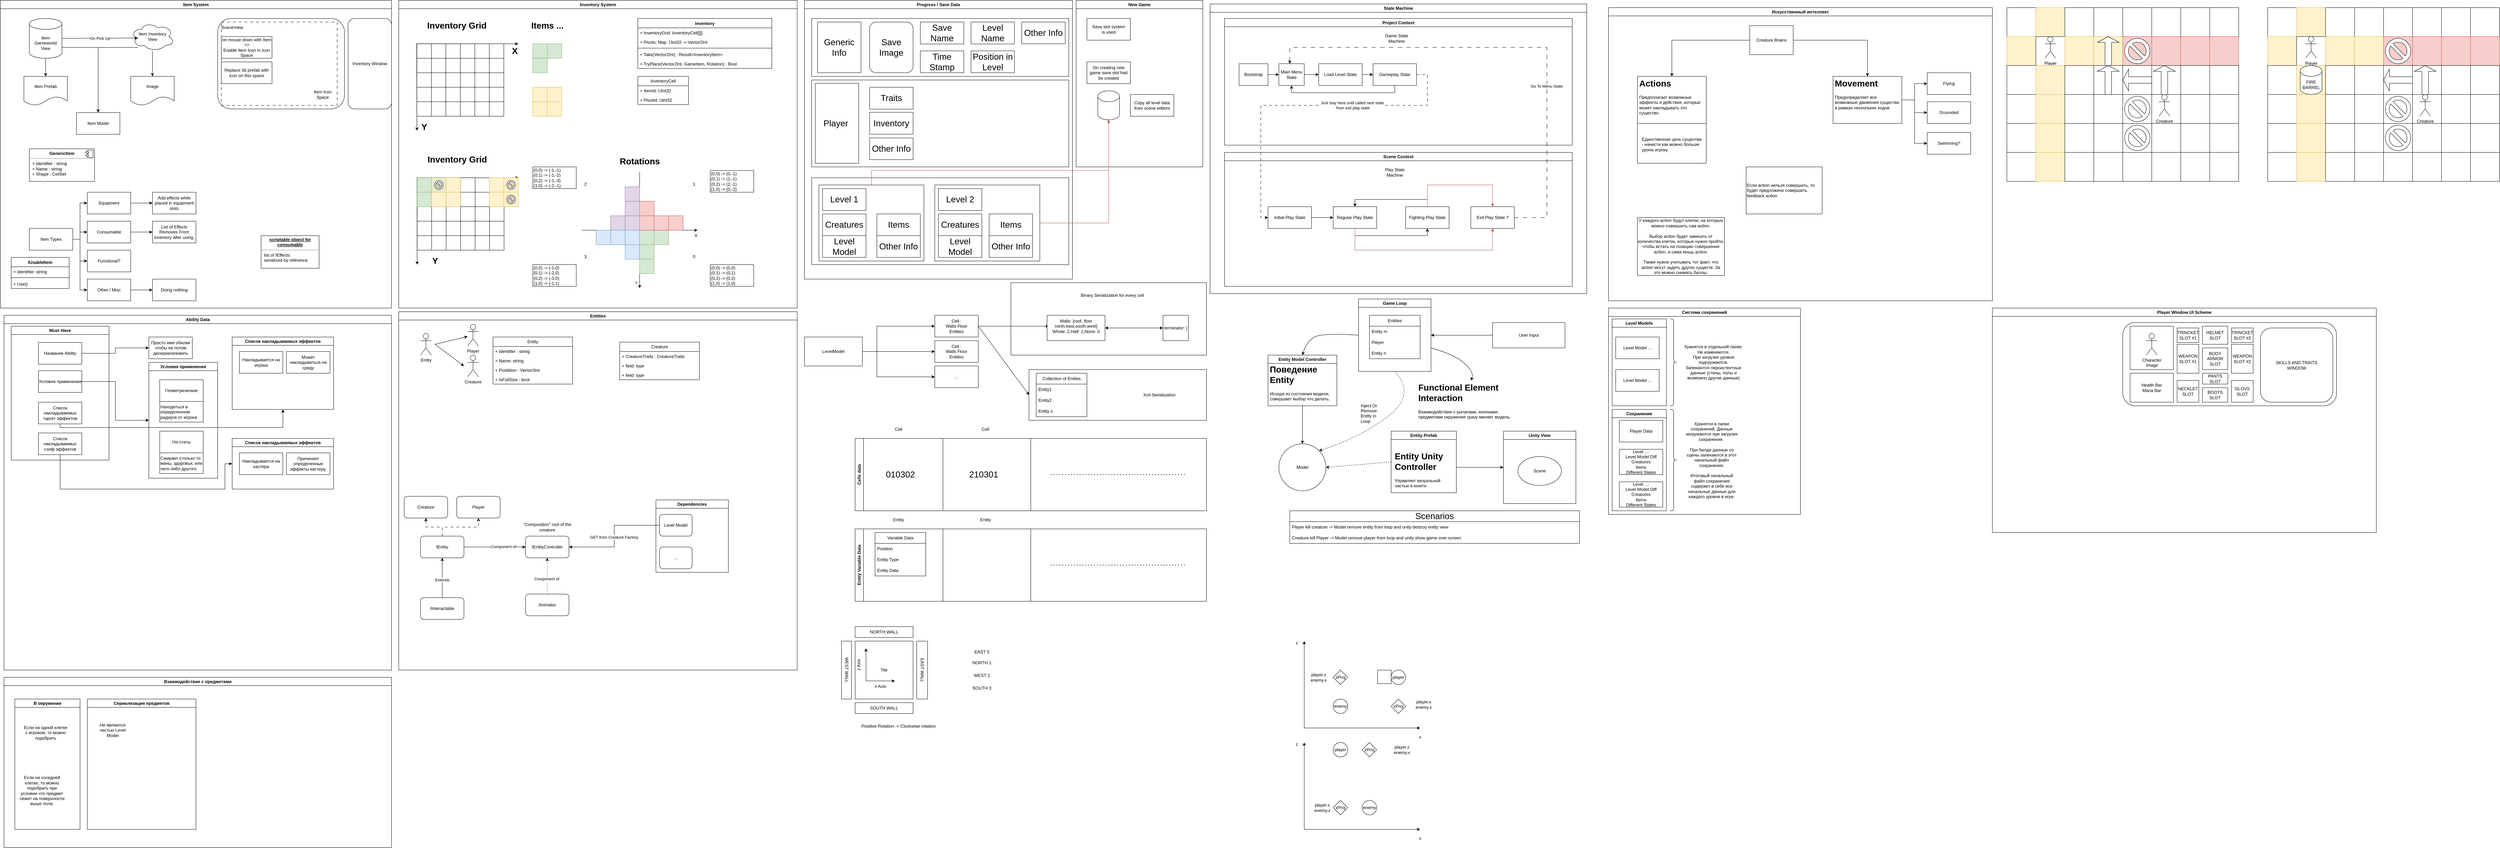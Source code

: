 <mxfile version="21.6.1" type="device">
  <diagram name="Architecture" id="58cdce13-f638-feb5-8d6f-7d28b1aa9fa0">
    <mxGraphModel dx="3268" dy="1472" grid="1" gridSize="10" guides="1" tooltips="1" connect="1" arrows="1" fold="1" page="1" pageScale="1" pageWidth="1100" pageHeight="850" background="none" math="0" shadow="0">
      <root>
        <mxCell id="0" />
        <mxCell id="1" parent="0" />
        <mxCell id="DIWdCTv0tTlez8iICaOq-4" style="edgeStyle=orthogonalEdgeStyle;rounded=0;orthogonalLoop=1;jettySize=auto;html=1;exitX=1;exitY=0.25;exitDx=0;exitDy=0;" parent="1" source="DIWdCTv0tTlez8iICaOq-1" edge="1">
          <mxGeometry relative="1" as="geometry">
            <mxPoint x="380" y="50" as="targetPoint" />
            <Array as="points">
              <mxPoint x="180" y="120" />
              <mxPoint x="220" y="120" />
              <mxPoint x="220" y="50" />
            </Array>
          </mxGeometry>
        </mxCell>
        <mxCell id="DIWdCTv0tTlez8iICaOq-12" style="edgeStyle=orthogonalEdgeStyle;rounded=0;orthogonalLoop=1;jettySize=auto;html=1;exitX=1;exitY=0.25;exitDx=0;exitDy=0;entryX=0;entryY=0.5;entryDx=0;entryDy=0;" parent="1" source="DIWdCTv0tTlez8iICaOq-1" target="DIWdCTv0tTlez8iICaOq-7" edge="1">
          <mxGeometry relative="1" as="geometry">
            <Array as="points">
              <mxPoint x="180" y="120" />
            </Array>
          </mxGeometry>
        </mxCell>
        <mxCell id="DIWdCTv0tTlez8iICaOq-13" style="edgeStyle=orthogonalEdgeStyle;rounded=0;orthogonalLoop=1;jettySize=auto;html=1;exitX=1;exitY=0.25;exitDx=0;exitDy=0;entryX=0;entryY=0.5;entryDx=0;entryDy=0;" parent="1" source="DIWdCTv0tTlez8iICaOq-1" target="DIWdCTv0tTlez8iICaOq-9" edge="1">
          <mxGeometry relative="1" as="geometry">
            <Array as="points">
              <mxPoint x="180" y="120" />
              <mxPoint x="220" y="120" />
              <mxPoint x="220" y="190" />
            </Array>
          </mxGeometry>
        </mxCell>
        <mxCell id="DIWdCTv0tTlez8iICaOq-1" value="" style="rounded=0;whiteSpace=wrap;html=1;" parent="1" vertex="1">
          <mxGeometry x="20" y="80" width="160" height="80" as="geometry" />
        </mxCell>
        <mxCell id="DIWdCTv0tTlez8iICaOq-2" value="LevelModel" style="text;html=1;strokeColor=none;fillColor=none;align=center;verticalAlign=middle;whiteSpace=wrap;rounded=0;" parent="1" vertex="1">
          <mxGeometry x="70" y="105" width="60" height="30" as="geometry" />
        </mxCell>
        <mxCell id="ZTe_1hHH_QJfwb7CDAP2-16" style="edgeStyle=orthogonalEdgeStyle;rounded=0;orthogonalLoop=1;jettySize=auto;html=1;exitX=1;exitY=0.5;exitDx=0;exitDy=0;entryX=0;entryY=0.5;entryDx=0;entryDy=0;" parent="1" source="DIWdCTv0tTlez8iICaOq-5" target="DIWdCTv0tTlez8iICaOq-22" edge="1">
          <mxGeometry relative="1" as="geometry" />
        </mxCell>
        <mxCell id="DIWdCTv0tTlez8iICaOq-5" value="" style="rounded=0;whiteSpace=wrap;html=1;" parent="1" vertex="1">
          <mxGeometry x="380" y="20" width="120" height="60" as="geometry" />
        </mxCell>
        <mxCell id="DIWdCTv0tTlez8iICaOq-6" value="Cell : &lt;br&gt;Walls Floor Entities" style="text;html=1;strokeColor=none;fillColor=none;align=center;verticalAlign=middle;whiteSpace=wrap;rounded=0;" parent="1" vertex="1">
          <mxGeometry x="395" y="35" width="90" height="30" as="geometry" />
        </mxCell>
        <mxCell id="DIWdCTv0tTlez8iICaOq-7" value="" style="rounded=0;whiteSpace=wrap;html=1;" parent="1" vertex="1">
          <mxGeometry x="380" y="90" width="120" height="60" as="geometry" />
        </mxCell>
        <mxCell id="DIWdCTv0tTlez8iICaOq-9" value="" style="rounded=0;whiteSpace=wrap;html=1;" parent="1" vertex="1">
          <mxGeometry x="380" y="160" width="120" height="60" as="geometry" />
        </mxCell>
        <mxCell id="DIWdCTv0tTlez8iICaOq-17" value="Cell :&lt;br style=&quot;border-color: var(--border-color);&quot;&gt;Walls Floor Entities" style="text;html=1;strokeColor=none;fillColor=none;align=center;verticalAlign=middle;whiteSpace=wrap;rounded=0;" parent="1" vertex="1">
          <mxGeometry x="395" y="105" width="90" height="30" as="geometry" />
        </mxCell>
        <mxCell id="DIWdCTv0tTlez8iICaOq-18" value="..." style="text;html=1;strokeColor=none;fillColor=none;align=center;verticalAlign=middle;whiteSpace=wrap;rounded=0;" parent="1" vertex="1">
          <mxGeometry x="395" y="175" width="90" height="30" as="geometry" />
        </mxCell>
        <mxCell id="DIWdCTv0tTlez8iICaOq-26" value="" style="endArrow=classic;html=1;rounded=0;exitX=1;exitY=0.5;exitDx=0;exitDy=0;" parent="1" source="DIWdCTv0tTlez8iICaOq-5" edge="1">
          <mxGeometry width="50" height="50" relative="1" as="geometry">
            <mxPoint x="670" y="260" as="sourcePoint" />
            <mxPoint x="640" y="240" as="targetPoint" />
          </mxGeometry>
        </mxCell>
        <mxCell id="DIWdCTv0tTlez8iICaOq-28" value="" style="swimlane;startSize=0;" parent="1" vertex="1">
          <mxGeometry x="590" y="-70" width="540" height="200" as="geometry">
            <mxRectangle x="590" y="-80" width="50" height="40" as="alternateBounds" />
          </mxGeometry>
        </mxCell>
        <mxCell id="DIWdCTv0tTlez8iICaOq-32" value="Binary Serialization for every cell" style="text;html=1;strokeColor=none;fillColor=none;align=center;verticalAlign=middle;whiteSpace=wrap;rounded=0;" parent="DIWdCTv0tTlez8iICaOq-28" vertex="1">
          <mxGeometry x="170" y="20" width="220" height="30" as="geometry" />
        </mxCell>
        <mxCell id="DIWdCTv0tTlez8iICaOq-21" value="" style="rounded=0;whiteSpace=wrap;html=1;" parent="DIWdCTv0tTlez8iICaOq-28" vertex="1">
          <mxGeometry x="100" y="90" width="160" height="70" as="geometry" />
        </mxCell>
        <mxCell id="DIWdCTv0tTlez8iICaOq-22" value="Walls: [roof, floor&lt;br style=&quot;border-color: var(--border-color);&quot;&gt;north,east,south,west]&lt;br&gt;Whole: 2,Half: 1,None: 0" style="text;html=1;strokeColor=none;fillColor=none;align=center;verticalAlign=middle;whiteSpace=wrap;rounded=0;" parent="DIWdCTv0tTlez8iICaOq-28" vertex="1">
          <mxGeometry x="105" y="95" width="150" height="50" as="geometry" />
        </mxCell>
        <mxCell id="DIWdCTv0tTlez8iICaOq-24" value="terminator: |" style="whiteSpace=wrap;html=1;aspect=fixed;" parent="DIWdCTv0tTlez8iICaOq-28" vertex="1">
          <mxGeometry x="420" y="90" width="70" height="70" as="geometry" />
        </mxCell>
        <mxCell id="DIWdCTv0tTlez8iICaOq-23" value="" style="endArrow=classic;startArrow=classic;html=1;rounded=0;exitX=1;exitY=0.5;exitDx=0;exitDy=0;entryX=0;entryY=0.5;entryDx=0;entryDy=0;" parent="DIWdCTv0tTlez8iICaOq-28" source="DIWdCTv0tTlez8iICaOq-21" target="DIWdCTv0tTlez8iICaOq-24" edge="1">
          <mxGeometry width="50" height="50" relative="1" as="geometry">
            <mxPoint x="120" y="320" as="sourcePoint" />
            <mxPoint x="420" y="115" as="targetPoint" />
          </mxGeometry>
        </mxCell>
        <mxCell id="DIWdCTv0tTlez8iICaOq-34" value="" style="swimlane;startSize=0;" parent="1" vertex="1">
          <mxGeometry x="640" y="170" width="490" height="140" as="geometry" />
        </mxCell>
        <mxCell id="DIWdCTv0tTlez8iICaOq-36" value="Collection of Enities" style="swimlane;fontStyle=0;childLayout=stackLayout;horizontal=1;startSize=30;horizontalStack=0;resizeParent=1;resizeParentMax=0;resizeLast=0;collapsible=1;marginBottom=0;whiteSpace=wrap;html=1;" parent="DIWdCTv0tTlez8iICaOq-34" vertex="1">
          <mxGeometry x="20" y="10" width="140" height="120" as="geometry" />
        </mxCell>
        <mxCell id="DIWdCTv0tTlez8iICaOq-37" value="Entity1" style="text;strokeColor=none;fillColor=none;align=left;verticalAlign=middle;spacingLeft=4;spacingRight=4;overflow=hidden;points=[[0,0.5],[1,0.5]];portConstraint=eastwest;rotatable=0;whiteSpace=wrap;html=1;" parent="DIWdCTv0tTlez8iICaOq-36" vertex="1">
          <mxGeometry y="30" width="140" height="30" as="geometry" />
        </mxCell>
        <mxCell id="DIWdCTv0tTlez8iICaOq-38" value="Entity2" style="text;strokeColor=none;fillColor=none;align=left;verticalAlign=middle;spacingLeft=4;spacingRight=4;overflow=hidden;points=[[0,0.5],[1,0.5]];portConstraint=eastwest;rotatable=0;whiteSpace=wrap;html=1;" parent="DIWdCTv0tTlez8iICaOq-36" vertex="1">
          <mxGeometry y="60" width="140" height="30" as="geometry" />
        </mxCell>
        <mxCell id="DIWdCTv0tTlez8iICaOq-39" value="Entity n" style="text;strokeColor=none;fillColor=none;align=left;verticalAlign=middle;spacingLeft=4;spacingRight=4;overflow=hidden;points=[[0,0.5],[1,0.5]];portConstraint=eastwest;rotatable=0;whiteSpace=wrap;html=1;" parent="DIWdCTv0tTlez8iICaOq-36" vertex="1">
          <mxGeometry y="90" width="140" height="30" as="geometry" />
        </mxCell>
        <mxCell id="DIWdCTv0tTlez8iICaOq-40" value="Xml Serialization" style="text;html=1;strokeColor=none;fillColor=none;align=center;verticalAlign=middle;whiteSpace=wrap;rounded=0;" parent="DIWdCTv0tTlez8iICaOq-34" vertex="1">
          <mxGeometry x="290" y="20" width="140" height="100" as="geometry" />
        </mxCell>
        <mxCell id="DIWdCTv0tTlez8iICaOq-41" value="Cells data" style="swimlane;horizontal=0;whiteSpace=wrap;html=1;" parent="1" vertex="1">
          <mxGeometry x="160" y="360" width="970" height="200" as="geometry" />
        </mxCell>
        <mxCell id="DIWdCTv0tTlez8iICaOq-44" value="&lt;font style=&quot;font-size: 24px;&quot;&gt;010302&lt;/font&gt;" style="text;html=1;strokeColor=none;fillColor=none;align=center;verticalAlign=middle;whiteSpace=wrap;rounded=0;" parent="DIWdCTv0tTlez8iICaOq-41" vertex="1">
          <mxGeometry x="60" y="60" width="130" height="80" as="geometry" />
        </mxCell>
        <mxCell id="DIWdCTv0tTlez8iICaOq-47" value="&lt;font style=&quot;font-size: 24px;&quot;&gt;210301&lt;br&gt;&lt;/font&gt;" style="text;html=1;strokeColor=none;fillColor=none;align=center;verticalAlign=middle;whiteSpace=wrap;rounded=0;" parent="DIWdCTv0tTlez8iICaOq-41" vertex="1">
          <mxGeometry x="290" y="60" width="130" height="80" as="geometry" />
        </mxCell>
        <mxCell id="DIWdCTv0tTlez8iICaOq-42" value="" style="endArrow=none;html=1;rounded=0;exitX=0.25;exitY=1;exitDx=0;exitDy=0;entryX=0.25;entryY=0;entryDx=0;entryDy=0;" parent="1" source="DIWdCTv0tTlez8iICaOq-41" target="DIWdCTv0tTlez8iICaOq-41" edge="1">
          <mxGeometry width="50" height="50" relative="1" as="geometry">
            <mxPoint x="600" y="400" as="sourcePoint" />
            <mxPoint x="650" y="350" as="targetPoint" />
          </mxGeometry>
        </mxCell>
        <mxCell id="DIWdCTv0tTlez8iICaOq-43" value="Cell" style="text;html=1;strokeColor=none;fillColor=none;align=center;verticalAlign=middle;whiteSpace=wrap;rounded=0;" parent="1" vertex="1">
          <mxGeometry x="250" y="320" width="60" height="30" as="geometry" />
        </mxCell>
        <mxCell id="DIWdCTv0tTlez8iICaOq-45" value="" style="endArrow=none;html=1;rounded=0;exitX=0.5;exitY=1;exitDx=0;exitDy=0;entryX=0.5;entryY=0;entryDx=0;entryDy=0;" parent="1" source="DIWdCTv0tTlez8iICaOq-41" target="DIWdCTv0tTlez8iICaOq-41" edge="1">
          <mxGeometry width="50" height="50" relative="1" as="geometry">
            <mxPoint x="600" y="390" as="sourcePoint" />
            <mxPoint x="650" y="340" as="targetPoint" />
          </mxGeometry>
        </mxCell>
        <mxCell id="DIWdCTv0tTlez8iICaOq-46" value="Cell" style="text;html=1;strokeColor=none;fillColor=none;align=center;verticalAlign=middle;whiteSpace=wrap;rounded=0;" parent="1" vertex="1">
          <mxGeometry x="490" y="320" width="60" height="30" as="geometry" />
        </mxCell>
        <mxCell id="DIWdCTv0tTlez8iICaOq-48" value="" style="endArrow=none;dashed=1;html=1;dashPattern=1 3;strokeWidth=2;rounded=0;" parent="1" edge="1">
          <mxGeometry width="50" height="50" relative="1" as="geometry">
            <mxPoint x="700" y="460" as="sourcePoint" />
            <mxPoint x="1070" y="460" as="targetPoint" />
          </mxGeometry>
        </mxCell>
        <mxCell id="DIWdCTv0tTlez8iICaOq-49" value="Entity Variable Data" style="swimlane;horizontal=0;whiteSpace=wrap;html=1;" parent="1" vertex="1">
          <mxGeometry x="160" y="610" width="970" height="200" as="geometry" />
        </mxCell>
        <mxCell id="DIWdCTv0tTlez8iICaOq-57" value="Variable Data" style="swimlane;fontStyle=0;childLayout=stackLayout;horizontal=1;startSize=30;horizontalStack=0;resizeParent=1;resizeParentMax=0;resizeLast=0;collapsible=1;marginBottom=0;whiteSpace=wrap;html=1;" parent="DIWdCTv0tTlez8iICaOq-49" vertex="1">
          <mxGeometry x="55" y="10" width="140" height="120" as="geometry" />
        </mxCell>
        <mxCell id="DIWdCTv0tTlez8iICaOq-58" value="Position" style="text;strokeColor=none;fillColor=none;align=left;verticalAlign=middle;spacingLeft=4;spacingRight=4;overflow=hidden;points=[[0,0.5],[1,0.5]];portConstraint=eastwest;rotatable=0;whiteSpace=wrap;html=1;" parent="DIWdCTv0tTlez8iICaOq-57" vertex="1">
          <mxGeometry y="30" width="140" height="30" as="geometry" />
        </mxCell>
        <mxCell id="DIWdCTv0tTlez8iICaOq-59" value="Entity Type" style="text;strokeColor=none;fillColor=none;align=left;verticalAlign=middle;spacingLeft=4;spacingRight=4;overflow=hidden;points=[[0,0.5],[1,0.5]];portConstraint=eastwest;rotatable=0;whiteSpace=wrap;html=1;" parent="DIWdCTv0tTlez8iICaOq-57" vertex="1">
          <mxGeometry y="60" width="140" height="30" as="geometry" />
        </mxCell>
        <mxCell id="DIWdCTv0tTlez8iICaOq-60" value="Entity Data" style="text;strokeColor=none;fillColor=none;align=left;verticalAlign=middle;spacingLeft=4;spacingRight=4;overflow=hidden;points=[[0,0.5],[1,0.5]];portConstraint=eastwest;rotatable=0;whiteSpace=wrap;html=1;" parent="DIWdCTv0tTlez8iICaOq-57" vertex="1">
          <mxGeometry y="90" width="140" height="30" as="geometry" />
        </mxCell>
        <mxCell id="DIWdCTv0tTlez8iICaOq-52" value="" style="endArrow=none;html=1;rounded=0;exitX=0.25;exitY=1;exitDx=0;exitDy=0;entryX=0.25;entryY=0;entryDx=0;entryDy=0;" parent="1" source="DIWdCTv0tTlez8iICaOq-49" target="DIWdCTv0tTlez8iICaOq-49" edge="1">
          <mxGeometry width="50" height="50" relative="1" as="geometry">
            <mxPoint x="600" y="650" as="sourcePoint" />
            <mxPoint x="650" y="600" as="targetPoint" />
          </mxGeometry>
        </mxCell>
        <mxCell id="DIWdCTv0tTlez8iICaOq-53" value="Entity" style="text;html=1;strokeColor=none;fillColor=none;align=center;verticalAlign=middle;whiteSpace=wrap;rounded=0;" parent="1" vertex="1">
          <mxGeometry x="250" y="570" width="60" height="30" as="geometry" />
        </mxCell>
        <mxCell id="DIWdCTv0tTlez8iICaOq-54" value="" style="endArrow=none;html=1;rounded=0;exitX=0.5;exitY=1;exitDx=0;exitDy=0;entryX=0.5;entryY=0;entryDx=0;entryDy=0;" parent="1" source="DIWdCTv0tTlez8iICaOq-49" target="DIWdCTv0tTlez8iICaOq-49" edge="1">
          <mxGeometry width="50" height="50" relative="1" as="geometry">
            <mxPoint x="600" y="640" as="sourcePoint" />
            <mxPoint x="650" y="590" as="targetPoint" />
          </mxGeometry>
        </mxCell>
        <mxCell id="DIWdCTv0tTlez8iICaOq-55" value="Entity" style="text;html=1;strokeColor=none;fillColor=none;align=center;verticalAlign=middle;whiteSpace=wrap;rounded=0;" parent="1" vertex="1">
          <mxGeometry x="490" y="570" width="60" height="30" as="geometry" />
        </mxCell>
        <mxCell id="DIWdCTv0tTlez8iICaOq-56" value="" style="endArrow=none;dashed=1;html=1;dashPattern=1 3;strokeWidth=2;rounded=0;" parent="1" edge="1">
          <mxGeometry width="50" height="50" relative="1" as="geometry">
            <mxPoint x="700" y="710" as="sourcePoint" />
            <mxPoint x="1070" y="710" as="targetPoint" />
          </mxGeometry>
        </mxCell>
        <mxCell id="DIWdCTv0tTlez8iICaOq-62" value="" style="ellipse;whiteSpace=wrap;html=1;aspect=fixed;" parent="1" vertex="1">
          <mxGeometry x="1330" y="375" width="130" height="130" as="geometry" />
        </mxCell>
        <mxCell id="DIWdCTv0tTlez8iICaOq-63" value="Model" style="text;html=1;strokeColor=none;fillColor=none;align=center;verticalAlign=middle;whiteSpace=wrap;rounded=0;" parent="1" vertex="1">
          <mxGeometry x="1365" y="425" width="60" height="30" as="geometry" />
        </mxCell>
        <mxCell id="DIWdCTv0tTlez8iICaOq-67" value="Entity Prefab" style="swimlane;whiteSpace=wrap;html=1;" parent="1" vertex="1">
          <mxGeometry x="1640" y="340" width="180" height="170" as="geometry" />
        </mxCell>
        <mxCell id="DIWdCTv0tTlez8iICaOq-70" value="&lt;h1&gt;Entity Unity Controller&lt;/h1&gt;&lt;div&gt;Управляет визуальной частью в юнити&lt;/div&gt;" style="text;html=1;strokeColor=none;fillColor=none;spacing=5;spacingTop=-20;whiteSpace=wrap;overflow=hidden;rounded=0;" parent="DIWdCTv0tTlez8iICaOq-67" vertex="1">
          <mxGeometry x="5" y="50" width="165" height="120" as="geometry" />
        </mxCell>
        <mxCell id="DIWdCTv0tTlez8iICaOq-71" value="Game Loop" style="swimlane;whiteSpace=wrap;html=1;" parent="1" vertex="1">
          <mxGeometry x="1550" y="-25" width="200" height="200" as="geometry" />
        </mxCell>
        <mxCell id="DIWdCTv0tTlez8iICaOq-80" value="Entities" style="swimlane;fontStyle=0;childLayout=stackLayout;horizontal=1;startSize=30;horizontalStack=0;resizeParent=1;resizeParentMax=0;resizeLast=0;collapsible=1;marginBottom=0;whiteSpace=wrap;html=1;" parent="DIWdCTv0tTlez8iICaOq-71" vertex="1">
          <mxGeometry x="30" y="45" width="140" height="120" as="geometry" />
        </mxCell>
        <mxCell id="DIWdCTv0tTlez8iICaOq-81" value="Entity m" style="text;strokeColor=none;fillColor=none;align=left;verticalAlign=middle;spacingLeft=4;spacingRight=4;overflow=hidden;points=[[0,0.5],[1,0.5]];portConstraint=eastwest;rotatable=0;whiteSpace=wrap;html=1;" parent="DIWdCTv0tTlez8iICaOq-80" vertex="1">
          <mxGeometry y="30" width="140" height="30" as="geometry" />
        </mxCell>
        <mxCell id="DIWdCTv0tTlez8iICaOq-82" value="Player" style="text;strokeColor=none;fillColor=none;align=left;verticalAlign=middle;spacingLeft=4;spacingRight=4;overflow=hidden;points=[[0,0.5],[1,0.5]];portConstraint=eastwest;rotatable=0;whiteSpace=wrap;html=1;" parent="DIWdCTv0tTlez8iICaOq-80" vertex="1">
          <mxGeometry y="60" width="140" height="30" as="geometry" />
        </mxCell>
        <mxCell id="DIWdCTv0tTlez8iICaOq-83" value="Entity n" style="text;strokeColor=none;fillColor=none;align=left;verticalAlign=middle;spacingLeft=4;spacingRight=4;overflow=hidden;points=[[0,0.5],[1,0.5]];portConstraint=eastwest;rotatable=0;whiteSpace=wrap;html=1;" parent="DIWdCTv0tTlez8iICaOq-80" vertex="1">
          <mxGeometry y="90" width="140" height="30" as="geometry" />
        </mxCell>
        <mxCell id="DIWdCTv0tTlez8iICaOq-73" value="" style="curved=1;endArrow=classic;html=1;rounded=0;entryX=0.5;entryY=0;entryDx=0;entryDy=0;exitX=0.5;exitY=1;exitDx=0;exitDy=0;" parent="1" source="DIWdCTv0tTlez8iICaOq-101" target="DIWdCTv0tTlez8iICaOq-62" edge="1">
          <mxGeometry width="50" height="50" relative="1" as="geometry">
            <mxPoint x="1670" y="290" as="sourcePoint" />
            <mxPoint x="1720" y="240" as="targetPoint" />
            <Array as="points">
              <mxPoint x="1395" y="260" />
            </Array>
          </mxGeometry>
        </mxCell>
        <mxCell id="DIWdCTv0tTlez8iICaOq-74" value="Unity View" style="swimlane;whiteSpace=wrap;html=1;" parent="1" vertex="1">
          <mxGeometry x="1950" y="340" width="200" height="200" as="geometry" />
        </mxCell>
        <mxCell id="DIWdCTv0tTlez8iICaOq-87" value="" style="ellipse;whiteSpace=wrap;html=1;" parent="DIWdCTv0tTlez8iICaOq-74" vertex="1">
          <mxGeometry x="40" y="70" width="120" height="80" as="geometry" />
        </mxCell>
        <mxCell id="DIWdCTv0tTlez8iICaOq-88" value="Scene" style="text;html=1;strokeColor=none;fillColor=none;align=center;verticalAlign=middle;whiteSpace=wrap;rounded=0;" parent="DIWdCTv0tTlez8iICaOq-74" vertex="1">
          <mxGeometry x="70" y="95" width="60" height="30" as="geometry" />
        </mxCell>
        <mxCell id="DIWdCTv0tTlez8iICaOq-75" value="" style="endArrow=classic;html=1;rounded=0;entryX=0;entryY=0.5;entryDx=0;entryDy=0;" parent="1" target="DIWdCTv0tTlez8iICaOq-74" edge="1">
          <mxGeometry width="50" height="50" relative="1" as="geometry">
            <mxPoint x="1820" y="440" as="sourcePoint" />
            <mxPoint x="1720" y="240" as="targetPoint" />
          </mxGeometry>
        </mxCell>
        <mxCell id="DIWdCTv0tTlez8iICaOq-76" value="" style="swimlane;startSize=0;" parent="1" vertex="1">
          <mxGeometry x="1920" y="40" width="200" height="70" as="geometry" />
        </mxCell>
        <mxCell id="DIWdCTv0tTlez8iICaOq-79" value="User Input" style="text;html=1;strokeColor=none;fillColor=none;align=center;verticalAlign=middle;whiteSpace=wrap;rounded=0;" parent="DIWdCTv0tTlez8iICaOq-76" vertex="1">
          <mxGeometry x="70" y="20" width="60" height="30" as="geometry" />
        </mxCell>
        <mxCell id="DIWdCTv0tTlez8iICaOq-77" value="" style="endArrow=classic;html=1;rounded=0;exitX=0;exitY=0.5;exitDx=0;exitDy=0;entryX=1;entryY=0.5;entryDx=0;entryDy=0;" parent="1" source="DIWdCTv0tTlez8iICaOq-76" target="DIWdCTv0tTlez8iICaOq-71" edge="1">
          <mxGeometry width="50" height="50" relative="1" as="geometry">
            <mxPoint x="1850" y="170" as="sourcePoint" />
            <mxPoint x="1630" y="150" as="targetPoint" />
          </mxGeometry>
        </mxCell>
        <mxCell id="DIWdCTv0tTlez8iICaOq-84" value="" style="curved=1;endArrow=classic;html=1;rounded=0;exitX=0.5;exitY=1;exitDx=0;exitDy=0;labelBorderColor=none;entryX=1;entryY=0;entryDx=0;entryDy=0;dashed=1;" parent="1" source="DIWdCTv0tTlez8iICaOq-71" target="DIWdCTv0tTlez8iICaOq-62" edge="1">
          <mxGeometry width="50" height="50" relative="1" as="geometry">
            <mxPoint x="1680" y="170" as="sourcePoint" />
            <mxPoint x="1710" y="290" as="targetPoint" />
            <Array as="points">
              <mxPoint x="1710" y="240" />
              <mxPoint x="1550" y="360" />
            </Array>
          </mxGeometry>
        </mxCell>
        <mxCell id="DIWdCTv0tTlez8iICaOq-86" value="Inject Or Remove Entity in Loop" style="text;strokeColor=none;fillColor=none;align=left;verticalAlign=middle;spacingLeft=4;spacingRight=4;overflow=hidden;points=[[0,0.5],[1,0.5]];portConstraint=eastwest;rotatable=0;whiteSpace=wrap;html=1;" parent="1" vertex="1">
          <mxGeometry x="1550" y="260" width="80" height="60" as="geometry" />
        </mxCell>
        <mxCell id="DIWdCTv0tTlez8iICaOq-89" value="&lt;font style=&quot;font-size: 24px;&quot;&gt;Scenarios&lt;/font&gt;" style="swimlane;fontStyle=0;childLayout=stackLayout;horizontal=1;startSize=30;horizontalStack=0;resizeParent=1;resizeParentMax=0;resizeLast=0;collapsible=1;marginBottom=0;whiteSpace=wrap;html=1;" parent="1" vertex="1">
          <mxGeometry x="1360" y="560" width="800" height="90" as="geometry" />
        </mxCell>
        <mxCell id="DIWdCTv0tTlez8iICaOq-90" value="Player kill creature -&amp;gt; Model remove entity from loop and unity destroy entity view" style="text;strokeColor=none;fillColor=none;align=left;verticalAlign=middle;spacingLeft=4;spacingRight=4;overflow=hidden;points=[[0,0.5],[1,0.5]];portConstraint=eastwest;rotatable=0;whiteSpace=wrap;html=1;" parent="DIWdCTv0tTlez8iICaOq-89" vertex="1">
          <mxGeometry y="30" width="800" height="30" as="geometry" />
        </mxCell>
        <mxCell id="DIWdCTv0tTlez8iICaOq-91" value="Creature kill Player -&amp;gt; Model remove player from loop and unity show game over screen" style="text;strokeColor=none;fillColor=none;align=left;verticalAlign=middle;spacingLeft=4;spacingRight=4;overflow=hidden;points=[[0,0.5],[1,0.5]];portConstraint=eastwest;rotatable=0;whiteSpace=wrap;html=1;" parent="DIWdCTv0tTlez8iICaOq-89" vertex="1">
          <mxGeometry y="60" width="800" height="30" as="geometry" />
        </mxCell>
        <mxCell id="DIWdCTv0tTlez8iICaOq-94" value="" style="endArrow=classic;html=1;rounded=0;entryX=1;entryY=0.5;entryDx=0;entryDy=0;exitX=0;exitY=0.5;exitDx=0;exitDy=0;dashed=1;" parent="1" source="DIWdCTv0tTlez8iICaOq-67" target="DIWdCTv0tTlez8iICaOq-62" edge="1">
          <mxGeometry relative="1" as="geometry">
            <mxPoint x="1480" y="498.89" as="sourcePoint" />
            <mxPoint x="1580" y="498.89" as="targetPoint" />
          </mxGeometry>
        </mxCell>
        <mxCell id="DIWdCTv0tTlez8iICaOq-102" value="" style="curved=1;endArrow=classic;html=1;rounded=0;entryX=0.5;entryY=0;entryDx=0;entryDy=0;exitX=0;exitY=0.5;exitDx=0;exitDy=0;" parent="1" source="DIWdCTv0tTlez8iICaOq-71" target="DIWdCTv0tTlez8iICaOq-101" edge="1">
          <mxGeometry width="50" height="50" relative="1" as="geometry">
            <mxPoint x="1550" y="75" as="sourcePoint" />
            <mxPoint x="1395" y="375" as="targetPoint" />
            <Array as="points">
              <mxPoint x="1480" y="70" />
              <mxPoint x="1410" y="80" />
            </Array>
          </mxGeometry>
        </mxCell>
        <mxCell id="DIWdCTv0tTlez8iICaOq-101" value="Entity Model Controller" style="swimlane;whiteSpace=wrap;html=1;" parent="1" vertex="1">
          <mxGeometry x="1300" y="130" width="190" height="140" as="geometry" />
        </mxCell>
        <mxCell id="DIWdCTv0tTlez8iICaOq-104" value="&lt;h1&gt;Поведение Entity&lt;/h1&gt;&lt;div&gt;Исходя из состояния модели, совершает выбор что делать.&lt;/div&gt;" style="text;html=1;strokeColor=none;fillColor=none;spacing=5;spacingTop=-20;whiteSpace=wrap;overflow=hidden;rounded=0;" parent="DIWdCTv0tTlez8iICaOq-101" vertex="1">
          <mxGeometry y="20" width="190" height="120" as="geometry" />
        </mxCell>
        <mxCell id="DIWdCTv0tTlez8iICaOq-106" value="&lt;h1&gt;Functional Element Interaction&lt;/h1&gt;&lt;p&gt;Взаимодействие с рычагами, кнопками, предметами окружения сразу меняет модель.&lt;/p&gt;" style="text;html=1;strokeColor=none;fillColor=none;spacing=5;spacingTop=-20;whiteSpace=wrap;overflow=hidden;rounded=0;" parent="1" vertex="1">
          <mxGeometry x="1710" y="200" width="300" height="120" as="geometry" />
        </mxCell>
        <mxCell id="DIWdCTv0tTlez8iICaOq-107" value="" style="curved=1;endArrow=classic;html=1;rounded=0;exitX=0.5;exitY=0;exitDx=0;exitDy=0;entryX=0.5;entryY=0;entryDx=0;entryDy=0;" parent="1" target="DIWdCTv0tTlez8iICaOq-106" edge="1">
          <mxGeometry width="50" height="50" relative="1" as="geometry">
            <mxPoint x="1750" y="110" as="sourcePoint" />
            <mxPoint x="1820" y="180" as="targetPoint" />
            <Array as="points">
              <mxPoint x="1820" y="130" />
              <mxPoint x="1870" y="180" />
            </Array>
          </mxGeometry>
        </mxCell>
        <mxCell id="4aMJCiAaiR8tqpyD7OQS-2" value="Inventory System" style="swimlane;whiteSpace=wrap;html=1;" parent="1" vertex="1">
          <mxGeometry x="-1100" y="-850" width="1100" height="850" as="geometry" />
        </mxCell>
        <mxCell id="4aMJCiAaiR8tqpyD7OQS-34" value="Inventory" style="swimlane;fontStyle=1;align=center;verticalAlign=top;childLayout=stackLayout;horizontal=1;startSize=26;horizontalStack=0;resizeParent=1;resizeParentMax=0;resizeLast=0;collapsible=1;marginBottom=0;whiteSpace=wrap;html=1;" parent="4aMJCiAaiR8tqpyD7OQS-2" vertex="1">
          <mxGeometry x="660" y="50" width="370" height="138" as="geometry" />
        </mxCell>
        <mxCell id="4aMJCiAaiR8tqpyD7OQS-35" value="+ InventoryGrid: InventoryCell[][]" style="text;strokeColor=none;fillColor=none;align=left;verticalAlign=top;spacingLeft=4;spacingRight=4;overflow=hidden;rotatable=0;points=[[0,0.5],[1,0.5]];portConstraint=eastwest;whiteSpace=wrap;html=1;" parent="4aMJCiAaiR8tqpyD7OQS-34" vertex="1">
          <mxGeometry y="26" width="370" height="26" as="geometry" />
        </mxCell>
        <mxCell id="4aMJCiAaiR8tqpyD7OQS-39" value="+ Pivots: Map&amp;nbsp; Uint32 -&amp;gt; Vector2Int" style="text;strokeColor=none;fillColor=none;align=left;verticalAlign=top;spacingLeft=4;spacingRight=4;overflow=hidden;rotatable=0;points=[[0,0.5],[1,0.5]];portConstraint=eastwest;whiteSpace=wrap;html=1;" parent="4aMJCiAaiR8tqpyD7OQS-34" vertex="1">
          <mxGeometry y="52" width="370" height="26" as="geometry" />
        </mxCell>
        <mxCell id="4aMJCiAaiR8tqpyD7OQS-36" value="" style="line;strokeWidth=1;fillColor=none;align=left;verticalAlign=middle;spacingTop=-1;spacingLeft=3;spacingRight=3;rotatable=0;labelPosition=right;points=[];portConstraint=eastwest;strokeColor=inherit;" parent="4aMJCiAaiR8tqpyD7OQS-34" vertex="1">
          <mxGeometry y="78" width="370" height="8" as="geometry" />
        </mxCell>
        <mxCell id="4aMJCiAaiR8tqpyD7OQS-37" value="+ Take(Vector2Int) : Result&amp;lt;InventoryItem&amp;gt;" style="text;strokeColor=none;fillColor=none;align=left;verticalAlign=top;spacingLeft=4;spacingRight=4;overflow=hidden;rotatable=0;points=[[0,0.5],[1,0.5]];portConstraint=eastwest;whiteSpace=wrap;html=1;" parent="4aMJCiAaiR8tqpyD7OQS-34" vertex="1">
          <mxGeometry y="86" width="370" height="26" as="geometry" />
        </mxCell>
        <mxCell id="4aMJCiAaiR8tqpyD7OQS-47" value="+ TryPlace(Vector2Int, GameItem, Rotation) : Bool" style="text;strokeColor=none;fillColor=none;align=left;verticalAlign=top;spacingLeft=4;spacingRight=4;overflow=hidden;rotatable=0;points=[[0,0.5],[1,0.5]];portConstraint=eastwest;whiteSpace=wrap;html=1;" parent="4aMJCiAaiR8tqpyD7OQS-34" vertex="1">
          <mxGeometry y="112" width="370" height="26" as="geometry" />
        </mxCell>
        <mxCell id="ZKKkXAqBo6NX67ldLgTl-43" value="" style="shape=table;startSize=0;container=1;collapsible=0;childLayout=tableLayout;fontSize=16;" parent="4aMJCiAaiR8tqpyD7OQS-2" vertex="1">
          <mxGeometry x="50" y="120" width="240" height="200" as="geometry" />
        </mxCell>
        <mxCell id="ZKKkXAqBo6NX67ldLgTl-44" value="" style="shape=tableRow;horizontal=0;startSize=0;swimlaneHead=0;swimlaneBody=0;strokeColor=inherit;top=0;left=0;bottom=0;right=0;collapsible=0;dropTarget=0;fillColor=none;points=[[0,0.5],[1,0.5]];portConstraint=eastwest;fontSize=16;" parent="ZKKkXAqBo6NX67ldLgTl-43" vertex="1">
          <mxGeometry width="240" height="40" as="geometry" />
        </mxCell>
        <mxCell id="ZKKkXAqBo6NX67ldLgTl-45" value="" style="shape=partialRectangle;html=1;whiteSpace=wrap;connectable=0;strokeColor=inherit;overflow=hidden;fillColor=none;top=0;left=0;bottom=0;right=0;pointerEvents=1;fontSize=16;" parent="ZKKkXAqBo6NX67ldLgTl-44" vertex="1">
          <mxGeometry width="40" height="40" as="geometry">
            <mxRectangle width="40" height="40" as="alternateBounds" />
          </mxGeometry>
        </mxCell>
        <mxCell id="ZKKkXAqBo6NX67ldLgTl-46" value="" style="shape=partialRectangle;html=1;whiteSpace=wrap;connectable=0;strokeColor=inherit;overflow=hidden;fillColor=none;top=0;left=0;bottom=0;right=0;pointerEvents=1;fontSize=16;" parent="ZKKkXAqBo6NX67ldLgTl-44" vertex="1">
          <mxGeometry x="40" width="40" height="40" as="geometry">
            <mxRectangle width="40" height="40" as="alternateBounds" />
          </mxGeometry>
        </mxCell>
        <mxCell id="ZKKkXAqBo6NX67ldLgTl-47" value="" style="shape=partialRectangle;html=1;whiteSpace=wrap;connectable=0;strokeColor=inherit;overflow=hidden;fillColor=none;top=0;left=0;bottom=0;right=0;pointerEvents=1;fontSize=16;" parent="ZKKkXAqBo6NX67ldLgTl-44" vertex="1">
          <mxGeometry x="80" width="40" height="40" as="geometry">
            <mxRectangle width="40" height="40" as="alternateBounds" />
          </mxGeometry>
        </mxCell>
        <mxCell id="ZKKkXAqBo6NX67ldLgTl-48" style="shape=partialRectangle;html=1;whiteSpace=wrap;connectable=0;strokeColor=inherit;overflow=hidden;fillColor=none;top=0;left=0;bottom=0;right=0;pointerEvents=1;fontSize=16;" parent="ZKKkXAqBo6NX67ldLgTl-44" vertex="1">
          <mxGeometry x="120" width="40" height="40" as="geometry">
            <mxRectangle width="40" height="40" as="alternateBounds" />
          </mxGeometry>
        </mxCell>
        <mxCell id="ZKKkXAqBo6NX67ldLgTl-49" style="shape=partialRectangle;html=1;whiteSpace=wrap;connectable=0;strokeColor=inherit;overflow=hidden;fillColor=none;top=0;left=0;bottom=0;right=0;pointerEvents=1;fontSize=16;" parent="ZKKkXAqBo6NX67ldLgTl-44" vertex="1">
          <mxGeometry x="160" width="40" height="40" as="geometry">
            <mxRectangle width="40" height="40" as="alternateBounds" />
          </mxGeometry>
        </mxCell>
        <mxCell id="ZKKkXAqBo6NX67ldLgTl-50" style="shape=partialRectangle;html=1;whiteSpace=wrap;connectable=0;strokeColor=inherit;overflow=hidden;fillColor=none;top=0;left=0;bottom=0;right=0;pointerEvents=1;fontSize=16;" parent="ZKKkXAqBo6NX67ldLgTl-44" vertex="1">
          <mxGeometry x="200" width="40" height="40" as="geometry">
            <mxRectangle width="40" height="40" as="alternateBounds" />
          </mxGeometry>
        </mxCell>
        <mxCell id="ZKKkXAqBo6NX67ldLgTl-51" style="shape=tableRow;horizontal=0;startSize=0;swimlaneHead=0;swimlaneBody=0;strokeColor=inherit;top=0;left=0;bottom=0;right=0;collapsible=0;dropTarget=0;fillColor=none;points=[[0,0.5],[1,0.5]];portConstraint=eastwest;fontSize=16;" parent="ZKKkXAqBo6NX67ldLgTl-43" vertex="1">
          <mxGeometry y="40" width="240" height="40" as="geometry" />
        </mxCell>
        <mxCell id="ZKKkXAqBo6NX67ldLgTl-52" style="shape=partialRectangle;html=1;whiteSpace=wrap;connectable=0;strokeColor=inherit;overflow=hidden;fillColor=none;top=0;left=0;bottom=0;right=0;pointerEvents=1;fontSize=16;" parent="ZKKkXAqBo6NX67ldLgTl-51" vertex="1">
          <mxGeometry width="40" height="40" as="geometry">
            <mxRectangle width="40" height="40" as="alternateBounds" />
          </mxGeometry>
        </mxCell>
        <mxCell id="ZKKkXAqBo6NX67ldLgTl-53" style="shape=partialRectangle;html=1;whiteSpace=wrap;connectable=0;strokeColor=inherit;overflow=hidden;fillColor=none;top=0;left=0;bottom=0;right=0;pointerEvents=1;fontSize=16;" parent="ZKKkXAqBo6NX67ldLgTl-51" vertex="1">
          <mxGeometry x="40" width="40" height="40" as="geometry">
            <mxRectangle width="40" height="40" as="alternateBounds" />
          </mxGeometry>
        </mxCell>
        <mxCell id="ZKKkXAqBo6NX67ldLgTl-54" style="shape=partialRectangle;html=1;whiteSpace=wrap;connectable=0;strokeColor=inherit;overflow=hidden;fillColor=none;top=0;left=0;bottom=0;right=0;pointerEvents=1;fontSize=16;" parent="ZKKkXAqBo6NX67ldLgTl-51" vertex="1">
          <mxGeometry x="80" width="40" height="40" as="geometry">
            <mxRectangle width="40" height="40" as="alternateBounds" />
          </mxGeometry>
        </mxCell>
        <mxCell id="ZKKkXAqBo6NX67ldLgTl-55" style="shape=partialRectangle;html=1;whiteSpace=wrap;connectable=0;strokeColor=inherit;overflow=hidden;fillColor=none;top=0;left=0;bottom=0;right=0;pointerEvents=1;fontSize=16;" parent="ZKKkXAqBo6NX67ldLgTl-51" vertex="1">
          <mxGeometry x="120" width="40" height="40" as="geometry">
            <mxRectangle width="40" height="40" as="alternateBounds" />
          </mxGeometry>
        </mxCell>
        <mxCell id="ZKKkXAqBo6NX67ldLgTl-56" style="shape=partialRectangle;html=1;whiteSpace=wrap;connectable=0;strokeColor=inherit;overflow=hidden;fillColor=none;top=0;left=0;bottom=0;right=0;pointerEvents=1;fontSize=16;" parent="ZKKkXAqBo6NX67ldLgTl-51" vertex="1">
          <mxGeometry x="160" width="40" height="40" as="geometry">
            <mxRectangle width="40" height="40" as="alternateBounds" />
          </mxGeometry>
        </mxCell>
        <mxCell id="ZKKkXAqBo6NX67ldLgTl-57" style="shape=partialRectangle;html=1;whiteSpace=wrap;connectable=0;strokeColor=inherit;overflow=hidden;fillColor=none;top=0;left=0;bottom=0;right=0;pointerEvents=1;fontSize=16;" parent="ZKKkXAqBo6NX67ldLgTl-51" vertex="1">
          <mxGeometry x="200" width="40" height="40" as="geometry">
            <mxRectangle width="40" height="40" as="alternateBounds" />
          </mxGeometry>
        </mxCell>
        <mxCell id="ZKKkXAqBo6NX67ldLgTl-58" style="shape=tableRow;horizontal=0;startSize=0;swimlaneHead=0;swimlaneBody=0;strokeColor=inherit;top=0;left=0;bottom=0;right=0;collapsible=0;dropTarget=0;fillColor=none;points=[[0,0.5],[1,0.5]];portConstraint=eastwest;fontSize=16;" parent="ZKKkXAqBo6NX67ldLgTl-43" vertex="1">
          <mxGeometry y="80" width="240" height="40" as="geometry" />
        </mxCell>
        <mxCell id="ZKKkXAqBo6NX67ldLgTl-59" style="shape=partialRectangle;html=1;whiteSpace=wrap;connectable=0;strokeColor=inherit;overflow=hidden;fillColor=none;top=0;left=0;bottom=0;right=0;pointerEvents=1;fontSize=16;" parent="ZKKkXAqBo6NX67ldLgTl-58" vertex="1">
          <mxGeometry width="40" height="40" as="geometry">
            <mxRectangle width="40" height="40" as="alternateBounds" />
          </mxGeometry>
        </mxCell>
        <mxCell id="ZKKkXAqBo6NX67ldLgTl-60" style="shape=partialRectangle;html=1;whiteSpace=wrap;connectable=0;strokeColor=inherit;overflow=hidden;fillColor=none;top=0;left=0;bottom=0;right=0;pointerEvents=1;fontSize=16;" parent="ZKKkXAqBo6NX67ldLgTl-58" vertex="1">
          <mxGeometry x="40" width="40" height="40" as="geometry">
            <mxRectangle width="40" height="40" as="alternateBounds" />
          </mxGeometry>
        </mxCell>
        <mxCell id="ZKKkXAqBo6NX67ldLgTl-61" style="shape=partialRectangle;html=1;whiteSpace=wrap;connectable=0;strokeColor=inherit;overflow=hidden;fillColor=none;top=0;left=0;bottom=0;right=0;pointerEvents=1;fontSize=16;" parent="ZKKkXAqBo6NX67ldLgTl-58" vertex="1">
          <mxGeometry x="80" width="40" height="40" as="geometry">
            <mxRectangle width="40" height="40" as="alternateBounds" />
          </mxGeometry>
        </mxCell>
        <mxCell id="ZKKkXAqBo6NX67ldLgTl-62" style="shape=partialRectangle;html=1;whiteSpace=wrap;connectable=0;strokeColor=inherit;overflow=hidden;fillColor=none;top=0;left=0;bottom=0;right=0;pointerEvents=1;fontSize=16;" parent="ZKKkXAqBo6NX67ldLgTl-58" vertex="1">
          <mxGeometry x="120" width="40" height="40" as="geometry">
            <mxRectangle width="40" height="40" as="alternateBounds" />
          </mxGeometry>
        </mxCell>
        <mxCell id="ZKKkXAqBo6NX67ldLgTl-63" style="shape=partialRectangle;html=1;whiteSpace=wrap;connectable=0;strokeColor=inherit;overflow=hidden;fillColor=none;top=0;left=0;bottom=0;right=0;pointerEvents=1;fontSize=16;" parent="ZKKkXAqBo6NX67ldLgTl-58" vertex="1">
          <mxGeometry x="160" width="40" height="40" as="geometry">
            <mxRectangle width="40" height="40" as="alternateBounds" />
          </mxGeometry>
        </mxCell>
        <mxCell id="ZKKkXAqBo6NX67ldLgTl-64" style="shape=partialRectangle;html=1;whiteSpace=wrap;connectable=0;strokeColor=inherit;overflow=hidden;fillColor=none;top=0;left=0;bottom=0;right=0;pointerEvents=1;fontSize=16;" parent="ZKKkXAqBo6NX67ldLgTl-58" vertex="1">
          <mxGeometry x="200" width="40" height="40" as="geometry">
            <mxRectangle width="40" height="40" as="alternateBounds" />
          </mxGeometry>
        </mxCell>
        <mxCell id="ZKKkXAqBo6NX67ldLgTl-65" value="" style="shape=tableRow;horizontal=0;startSize=0;swimlaneHead=0;swimlaneBody=0;strokeColor=inherit;top=0;left=0;bottom=0;right=0;collapsible=0;dropTarget=0;fillColor=none;points=[[0,0.5],[1,0.5]];portConstraint=eastwest;fontSize=16;" parent="ZKKkXAqBo6NX67ldLgTl-43" vertex="1">
          <mxGeometry y="120" width="240" height="40" as="geometry" />
        </mxCell>
        <mxCell id="ZKKkXAqBo6NX67ldLgTl-66" value="" style="shape=partialRectangle;html=1;whiteSpace=wrap;connectable=0;strokeColor=inherit;overflow=hidden;fillColor=none;top=0;left=0;bottom=0;right=0;pointerEvents=1;fontSize=16;" parent="ZKKkXAqBo6NX67ldLgTl-65" vertex="1">
          <mxGeometry width="40" height="40" as="geometry">
            <mxRectangle width="40" height="40" as="alternateBounds" />
          </mxGeometry>
        </mxCell>
        <mxCell id="ZKKkXAqBo6NX67ldLgTl-67" value="" style="shape=partialRectangle;html=1;whiteSpace=wrap;connectable=0;strokeColor=inherit;overflow=hidden;fillColor=none;top=0;left=0;bottom=0;right=0;pointerEvents=1;fontSize=16;" parent="ZKKkXAqBo6NX67ldLgTl-65" vertex="1">
          <mxGeometry x="40" width="40" height="40" as="geometry">
            <mxRectangle width="40" height="40" as="alternateBounds" />
          </mxGeometry>
        </mxCell>
        <mxCell id="ZKKkXAqBo6NX67ldLgTl-68" value="" style="shape=partialRectangle;html=1;whiteSpace=wrap;connectable=0;strokeColor=inherit;overflow=hidden;fillColor=none;top=0;left=0;bottom=0;right=0;pointerEvents=1;fontSize=16;" parent="ZKKkXAqBo6NX67ldLgTl-65" vertex="1">
          <mxGeometry x="80" width="40" height="40" as="geometry">
            <mxRectangle width="40" height="40" as="alternateBounds" />
          </mxGeometry>
        </mxCell>
        <mxCell id="ZKKkXAqBo6NX67ldLgTl-69" style="shape=partialRectangle;html=1;whiteSpace=wrap;connectable=0;strokeColor=inherit;overflow=hidden;fillColor=none;top=0;left=0;bottom=0;right=0;pointerEvents=1;fontSize=16;" parent="ZKKkXAqBo6NX67ldLgTl-65" vertex="1">
          <mxGeometry x="120" width="40" height="40" as="geometry">
            <mxRectangle width="40" height="40" as="alternateBounds" />
          </mxGeometry>
        </mxCell>
        <mxCell id="ZKKkXAqBo6NX67ldLgTl-70" style="shape=partialRectangle;html=1;whiteSpace=wrap;connectable=0;strokeColor=inherit;overflow=hidden;fillColor=none;top=0;left=0;bottom=0;right=0;pointerEvents=1;fontSize=16;" parent="ZKKkXAqBo6NX67ldLgTl-65" vertex="1">
          <mxGeometry x="160" width="40" height="40" as="geometry">
            <mxRectangle width="40" height="40" as="alternateBounds" />
          </mxGeometry>
        </mxCell>
        <mxCell id="ZKKkXAqBo6NX67ldLgTl-71" style="shape=partialRectangle;html=1;whiteSpace=wrap;connectable=0;strokeColor=inherit;overflow=hidden;fillColor=none;top=0;left=0;bottom=0;right=0;pointerEvents=1;fontSize=16;" parent="ZKKkXAqBo6NX67ldLgTl-65" vertex="1">
          <mxGeometry x="200" width="40" height="40" as="geometry">
            <mxRectangle width="40" height="40" as="alternateBounds" />
          </mxGeometry>
        </mxCell>
        <mxCell id="ZKKkXAqBo6NX67ldLgTl-72" value="" style="shape=tableRow;horizontal=0;startSize=0;swimlaneHead=0;swimlaneBody=0;strokeColor=inherit;top=0;left=0;bottom=0;right=0;collapsible=0;dropTarget=0;fillColor=none;points=[[0,0.5],[1,0.5]];portConstraint=eastwest;fontSize=16;" parent="ZKKkXAqBo6NX67ldLgTl-43" vertex="1">
          <mxGeometry y="160" width="240" height="40" as="geometry" />
        </mxCell>
        <mxCell id="ZKKkXAqBo6NX67ldLgTl-73" value="" style="shape=partialRectangle;html=1;whiteSpace=wrap;connectable=0;strokeColor=inherit;overflow=hidden;fillColor=none;top=0;left=0;bottom=0;right=0;pointerEvents=1;fontSize=16;" parent="ZKKkXAqBo6NX67ldLgTl-72" vertex="1">
          <mxGeometry width="40" height="40" as="geometry">
            <mxRectangle width="40" height="40" as="alternateBounds" />
          </mxGeometry>
        </mxCell>
        <mxCell id="ZKKkXAqBo6NX67ldLgTl-74" value="" style="shape=partialRectangle;html=1;whiteSpace=wrap;connectable=0;strokeColor=inherit;overflow=hidden;fillColor=none;top=0;left=0;bottom=0;right=0;pointerEvents=1;fontSize=16;" parent="ZKKkXAqBo6NX67ldLgTl-72" vertex="1">
          <mxGeometry x="40" width="40" height="40" as="geometry">
            <mxRectangle width="40" height="40" as="alternateBounds" />
          </mxGeometry>
        </mxCell>
        <mxCell id="ZKKkXAqBo6NX67ldLgTl-75" value="" style="shape=partialRectangle;html=1;whiteSpace=wrap;connectable=0;strokeColor=inherit;overflow=hidden;fillColor=none;top=0;left=0;bottom=0;right=0;pointerEvents=1;fontSize=16;" parent="ZKKkXAqBo6NX67ldLgTl-72" vertex="1">
          <mxGeometry x="80" width="40" height="40" as="geometry">
            <mxRectangle width="40" height="40" as="alternateBounds" />
          </mxGeometry>
        </mxCell>
        <mxCell id="ZKKkXAqBo6NX67ldLgTl-76" style="shape=partialRectangle;html=1;whiteSpace=wrap;connectable=0;strokeColor=inherit;overflow=hidden;fillColor=none;top=0;left=0;bottom=0;right=0;pointerEvents=1;fontSize=16;" parent="ZKKkXAqBo6NX67ldLgTl-72" vertex="1">
          <mxGeometry x="120" width="40" height="40" as="geometry">
            <mxRectangle width="40" height="40" as="alternateBounds" />
          </mxGeometry>
        </mxCell>
        <mxCell id="ZKKkXAqBo6NX67ldLgTl-77" style="shape=partialRectangle;html=1;whiteSpace=wrap;connectable=0;strokeColor=inherit;overflow=hidden;fillColor=none;top=0;left=0;bottom=0;right=0;pointerEvents=1;fontSize=16;" parent="ZKKkXAqBo6NX67ldLgTl-72" vertex="1">
          <mxGeometry x="160" width="40" height="40" as="geometry">
            <mxRectangle width="40" height="40" as="alternateBounds" />
          </mxGeometry>
        </mxCell>
        <mxCell id="ZKKkXAqBo6NX67ldLgTl-78" style="shape=partialRectangle;html=1;whiteSpace=wrap;connectable=0;strokeColor=inherit;overflow=hidden;fillColor=none;top=0;left=0;bottom=0;right=0;pointerEvents=1;fontSize=16;" parent="ZKKkXAqBo6NX67ldLgTl-72" vertex="1">
          <mxGeometry x="200" width="40" height="40" as="geometry">
            <mxRectangle width="40" height="40" as="alternateBounds" />
          </mxGeometry>
        </mxCell>
        <mxCell id="ZKKkXAqBo6NX67ldLgTl-79" value="Inventory Grid" style="text;strokeColor=none;fillColor=none;html=1;fontSize=24;fontStyle=1;verticalAlign=middle;align=center;" parent="4aMJCiAaiR8tqpyD7OQS-2" vertex="1">
          <mxGeometry x="110" y="50" width="100" height="40" as="geometry" />
        </mxCell>
        <mxCell id="ZKKkXAqBo6NX67ldLgTl-80" value="" style="rounded=0;whiteSpace=wrap;html=1;fillColor=#d5e8d4;strokeColor=#82b366;" parent="4aMJCiAaiR8tqpyD7OQS-2" vertex="1">
          <mxGeometry x="370" y="120" width="40" height="40" as="geometry" />
        </mxCell>
        <mxCell id="ZKKkXAqBo6NX67ldLgTl-81" value="" style="rounded=0;whiteSpace=wrap;html=1;fillColor=#d5e8d4;strokeColor=#82b366;" parent="4aMJCiAaiR8tqpyD7OQS-2" vertex="1">
          <mxGeometry x="370" y="160" width="40" height="40" as="geometry" />
        </mxCell>
        <mxCell id="ZKKkXAqBo6NX67ldLgTl-82" value="" style="rounded=0;whiteSpace=wrap;html=1;fillColor=#d5e8d4;strokeColor=#82b366;" parent="4aMJCiAaiR8tqpyD7OQS-2" vertex="1">
          <mxGeometry x="410" y="120" width="40" height="40" as="geometry" />
        </mxCell>
        <mxCell id="ZKKkXAqBo6NX67ldLgTl-83" value="Items ..." style="text;strokeColor=none;fillColor=none;html=1;fontSize=24;fontStyle=1;verticalAlign=middle;align=center;" parent="4aMJCiAaiR8tqpyD7OQS-2" vertex="1">
          <mxGeometry x="360" y="50" width="100" height="40" as="geometry" />
        </mxCell>
        <mxCell id="ZKKkXAqBo6NX67ldLgTl-84" value="" style="endArrow=classic;html=1;rounded=0;exitX=-0.002;exitY=-0.005;exitDx=0;exitDy=0;exitPerimeter=0;" parent="4aMJCiAaiR8tqpyD7OQS-2" source="ZKKkXAqBo6NX67ldLgTl-44" edge="1">
          <mxGeometry width="50" height="50" relative="1" as="geometry">
            <mxPoint x="200" y="220" as="sourcePoint" />
            <mxPoint x="50" y="360" as="targetPoint" />
          </mxGeometry>
        </mxCell>
        <mxCell id="ZKKkXAqBo6NX67ldLgTl-85" value="Y" style="text;strokeColor=none;fillColor=none;html=1;fontSize=24;fontStyle=1;verticalAlign=middle;align=center;" parent="4aMJCiAaiR8tqpyD7OQS-2" vertex="1">
          <mxGeometry x="20" y="330" width="100" height="40" as="geometry" />
        </mxCell>
        <mxCell id="ZKKkXAqBo6NX67ldLgTl-86" value="" style="endArrow=classic;html=1;rounded=0;exitX=-0.003;exitY=-0.005;exitDx=0;exitDy=0;exitPerimeter=0;" parent="4aMJCiAaiR8tqpyD7OQS-2" source="ZKKkXAqBo6NX67ldLgTl-44" edge="1">
          <mxGeometry width="50" height="50" relative="1" as="geometry">
            <mxPoint x="160" y="270" as="sourcePoint" />
            <mxPoint x="330" y="120" as="targetPoint" />
          </mxGeometry>
        </mxCell>
        <mxCell id="ZKKkXAqBo6NX67ldLgTl-87" value="X" style="text;strokeColor=none;fillColor=none;html=1;fontSize=24;fontStyle=1;verticalAlign=middle;align=center;" parent="4aMJCiAaiR8tqpyD7OQS-2" vertex="1">
          <mxGeometry x="270" y="120" width="100" height="40" as="geometry" />
        </mxCell>
        <mxCell id="ZKKkXAqBo6NX67ldLgTl-88" value="" style="rounded=0;whiteSpace=wrap;html=1;fillColor=#fff2cc;strokeColor=#d6b656;" parent="4aMJCiAaiR8tqpyD7OQS-2" vertex="1">
          <mxGeometry x="370" y="240" width="40" height="40" as="geometry" />
        </mxCell>
        <mxCell id="ZKKkXAqBo6NX67ldLgTl-89" value="" style="rounded=0;whiteSpace=wrap;html=1;fillColor=#fff2cc;strokeColor=#d6b656;" parent="4aMJCiAaiR8tqpyD7OQS-2" vertex="1">
          <mxGeometry x="370" y="280" width="40" height="40" as="geometry" />
        </mxCell>
        <mxCell id="ZKKkXAqBo6NX67ldLgTl-90" value="" style="rounded=0;whiteSpace=wrap;html=1;fillColor=#fff2cc;strokeColor=#d6b656;" parent="4aMJCiAaiR8tqpyD7OQS-2" vertex="1">
          <mxGeometry x="410" y="240" width="40" height="40" as="geometry" />
        </mxCell>
        <mxCell id="ZKKkXAqBo6NX67ldLgTl-91" value="" style="rounded=0;whiteSpace=wrap;html=1;fillColor=#fff2cc;strokeColor=#d6b656;" parent="4aMJCiAaiR8tqpyD7OQS-2" vertex="1">
          <mxGeometry x="410" y="280" width="40" height="40" as="geometry" />
        </mxCell>
        <mxCell id="4aMJCiAaiR8tqpyD7OQS-3" value="InventoryCell" style="swimlane;fontStyle=0;childLayout=stackLayout;horizontal=1;startSize=26;fillColor=none;horizontalStack=0;resizeParent=1;resizeParentMax=0;resizeLast=0;collapsible=1;marginBottom=0;whiteSpace=wrap;html=1;" parent="4aMJCiAaiR8tqpyD7OQS-2" vertex="1">
          <mxGeometry x="660" y="210" width="140" height="78" as="geometry" />
        </mxCell>
        <mxCell id="4aMJCiAaiR8tqpyD7OQS-4" value="+ ItemId: UInt32" style="text;strokeColor=none;fillColor=none;align=left;verticalAlign=top;spacingLeft=4;spacingRight=4;overflow=hidden;rotatable=0;points=[[0,0.5],[1,0.5]];portConstraint=eastwest;whiteSpace=wrap;html=1;" parent="4aMJCiAaiR8tqpyD7OQS-3" vertex="1">
          <mxGeometry y="26" width="140" height="26" as="geometry" />
        </mxCell>
        <mxCell id="4aMJCiAaiR8tqpyD7OQS-7" value="+ PivotId: Uint32" style="text;strokeColor=none;fillColor=none;align=left;verticalAlign=top;spacingLeft=4;spacingRight=4;overflow=hidden;rotatable=0;points=[[0,0.5],[1,0.5]];portConstraint=eastwest;whiteSpace=wrap;html=1;" parent="4aMJCiAaiR8tqpyD7OQS-3" vertex="1">
          <mxGeometry y="52" width="140" height="26" as="geometry" />
        </mxCell>
        <mxCell id="ZKKkXAqBo6NX67ldLgTl-92" value="" style="endArrow=classic;html=1;rounded=0;" parent="4aMJCiAaiR8tqpyD7OQS-2" edge="1">
          <mxGeometry width="50" height="50" relative="1" as="geometry">
            <mxPoint x="505" y="635" as="sourcePoint" />
            <mxPoint x="825" y="635" as="targetPoint" />
          </mxGeometry>
        </mxCell>
        <mxCell id="ZKKkXAqBo6NX67ldLgTl-93" value="" style="endArrow=classic;html=1;rounded=0;" parent="4aMJCiAaiR8tqpyD7OQS-2" edge="1">
          <mxGeometry width="50" height="50" relative="1" as="geometry">
            <mxPoint x="665" y="475" as="sourcePoint" />
            <mxPoint x="665" y="795" as="targetPoint" />
          </mxGeometry>
        </mxCell>
        <mxCell id="ZKKkXAqBo6NX67ldLgTl-94" value="Y" style="edgeLabel;html=1;align=center;verticalAlign=middle;resizable=0;points=[];" parent="ZKKkXAqBo6NX67ldLgTl-93" vertex="1" connectable="0">
          <mxGeometry x="0.851" relative="1" as="geometry">
            <mxPoint x="-10" y="9" as="offset" />
          </mxGeometry>
        </mxCell>
        <mxCell id="ZKKkXAqBo6NX67ldLgTl-95" value="X" style="text;html=1;align=center;verticalAlign=middle;resizable=0;points=[];autosize=1;strokeColor=none;fillColor=none;" parent="4aMJCiAaiR8tqpyD7OQS-2" vertex="1">
          <mxGeometry x="805" y="635" width="30" height="30" as="geometry" />
        </mxCell>
        <mxCell id="ZKKkXAqBo6NX67ldLgTl-96" value="" style="rounded=0;whiteSpace=wrap;html=1;fillColor=#d5e8d4;strokeColor=#82b366;" parent="4aMJCiAaiR8tqpyD7OQS-2" vertex="1">
          <mxGeometry x="665" y="635" width="40" height="40" as="geometry" />
        </mxCell>
        <mxCell id="ZKKkXAqBo6NX67ldLgTl-97" value="" style="rounded=0;whiteSpace=wrap;html=1;fillColor=#d5e8d4;strokeColor=#82b366;" parent="4aMJCiAaiR8tqpyD7OQS-2" vertex="1">
          <mxGeometry x="665" y="675" width="40" height="40" as="geometry" />
        </mxCell>
        <mxCell id="ZKKkXAqBo6NX67ldLgTl-98" value="" style="rounded=0;whiteSpace=wrap;html=1;fillColor=#d5e8d4;strokeColor=#82b366;" parent="4aMJCiAaiR8tqpyD7OQS-2" vertex="1">
          <mxGeometry x="705" y="635" width="40" height="40" as="geometry" />
        </mxCell>
        <mxCell id="ZKKkXAqBo6NX67ldLgTl-99" value="" style="rounded=0;whiteSpace=wrap;html=1;fillColor=#f8cecc;strokeColor=#b85450;" parent="4aMJCiAaiR8tqpyD7OQS-2" vertex="1">
          <mxGeometry x="665" y="555" width="40" height="40" as="geometry" />
        </mxCell>
        <mxCell id="ZKKkXAqBo6NX67ldLgTl-100" value="" style="rounded=0;whiteSpace=wrap;html=1;fillColor=#f8cecc;strokeColor=#b85450;" parent="4aMJCiAaiR8tqpyD7OQS-2" vertex="1">
          <mxGeometry x="665" y="595" width="40" height="40" as="geometry" />
        </mxCell>
        <mxCell id="ZKKkXAqBo6NX67ldLgTl-101" value="" style="rounded=0;whiteSpace=wrap;html=1;fillColor=#f8cecc;strokeColor=#b85450;" parent="4aMJCiAaiR8tqpyD7OQS-2" vertex="1">
          <mxGeometry x="705" y="595" width="40" height="40" as="geometry" />
        </mxCell>
        <mxCell id="ZKKkXAqBo6NX67ldLgTl-102" value="" style="rounded=0;whiteSpace=wrap;html=1;fillColor=#d5e8d4;strokeColor=#82b366;" parent="4aMJCiAaiR8tqpyD7OQS-2" vertex="1">
          <mxGeometry x="665" y="715" width="40" height="40" as="geometry" />
        </mxCell>
        <mxCell id="ZKKkXAqBo6NX67ldLgTl-103" value="" style="rounded=0;whiteSpace=wrap;html=1;fillColor=#f8cecc;strokeColor=#b85450;" parent="4aMJCiAaiR8tqpyD7OQS-2" vertex="1">
          <mxGeometry x="745" y="595" width="40" height="40" as="geometry" />
        </mxCell>
        <mxCell id="ZKKkXAqBo6NX67ldLgTl-104" value="" style="rounded=0;whiteSpace=wrap;html=1;fillColor=#e1d5e7;strokeColor=#9673a6;" parent="4aMJCiAaiR8tqpyD7OQS-2" vertex="1">
          <mxGeometry x="625" y="515" width="40" height="40" as="geometry" />
        </mxCell>
        <mxCell id="ZKKkXAqBo6NX67ldLgTl-105" value="" style="rounded=0;whiteSpace=wrap;html=1;fillColor=#e1d5e7;strokeColor=#9673a6;" parent="4aMJCiAaiR8tqpyD7OQS-2" vertex="1">
          <mxGeometry x="625" y="555" width="40" height="40" as="geometry" />
        </mxCell>
        <mxCell id="ZKKkXAqBo6NX67ldLgTl-106" value="" style="rounded=0;whiteSpace=wrap;html=1;fillColor=#e1d5e7;strokeColor=#9673a6;" parent="4aMJCiAaiR8tqpyD7OQS-2" vertex="1">
          <mxGeometry x="585" y="595" width="40" height="40" as="geometry" />
        </mxCell>
        <mxCell id="ZKKkXAqBo6NX67ldLgTl-107" value="" style="rounded=0;whiteSpace=wrap;html=1;fillColor=#e1d5e7;strokeColor=#9673a6;" parent="4aMJCiAaiR8tqpyD7OQS-2" vertex="1">
          <mxGeometry x="625" y="595" width="40" height="40" as="geometry" />
        </mxCell>
        <mxCell id="ZKKkXAqBo6NX67ldLgTl-108" value="" style="rounded=0;whiteSpace=wrap;html=1;fillColor=#dae8fc;strokeColor=#6c8ebf;" parent="4aMJCiAaiR8tqpyD7OQS-2" vertex="1">
          <mxGeometry x="585" y="635" width="40" height="40" as="geometry" />
        </mxCell>
        <mxCell id="ZKKkXAqBo6NX67ldLgTl-109" value="" style="rounded=0;whiteSpace=wrap;html=1;fillColor=#dae8fc;strokeColor=#6c8ebf;" parent="4aMJCiAaiR8tqpyD7OQS-2" vertex="1">
          <mxGeometry x="545" y="635" width="40" height="40" as="geometry" />
        </mxCell>
        <mxCell id="ZKKkXAqBo6NX67ldLgTl-110" value="" style="rounded=0;whiteSpace=wrap;html=1;fillColor=#dae8fc;strokeColor=#6c8ebf;" parent="4aMJCiAaiR8tqpyD7OQS-2" vertex="1">
          <mxGeometry x="625" y="635" width="40" height="40" as="geometry" />
        </mxCell>
        <mxCell id="ZKKkXAqBo6NX67ldLgTl-111" value="" style="rounded=0;whiteSpace=wrap;html=1;fillColor=#dae8fc;strokeColor=#6c8ebf;" parent="4aMJCiAaiR8tqpyD7OQS-2" vertex="1">
          <mxGeometry x="625" y="675" width="40" height="40" as="geometry" />
        </mxCell>
        <mxCell id="ZKKkXAqBo6NX67ldLgTl-112" value="Rotations" style="text;strokeColor=none;fillColor=none;html=1;fontSize=24;fontStyle=1;verticalAlign=middle;align=center;" parent="4aMJCiAaiR8tqpyD7OQS-2" vertex="1">
          <mxGeometry x="615" y="425" width="100" height="40" as="geometry" />
        </mxCell>
        <mxCell id="ZKKkXAqBo6NX67ldLgTl-113" value="0" style="text;html=1;align=center;verticalAlign=middle;resizable=0;points=[];autosize=1;strokeColor=none;fillColor=none;" parent="4aMJCiAaiR8tqpyD7OQS-2" vertex="1">
          <mxGeometry x="800" y="693" width="30" height="30" as="geometry" />
        </mxCell>
        <mxCell id="ZKKkXAqBo6NX67ldLgTl-114" value="1" style="text;html=1;align=center;verticalAlign=middle;resizable=0;points=[];autosize=1;strokeColor=none;fillColor=none;" parent="4aMJCiAaiR8tqpyD7OQS-2" vertex="1">
          <mxGeometry x="800" y="493" width="30" height="30" as="geometry" />
        </mxCell>
        <mxCell id="ZKKkXAqBo6NX67ldLgTl-115" value="2" style="text;html=1;align=center;verticalAlign=middle;resizable=0;points=[];autosize=1;strokeColor=none;fillColor=none;" parent="4aMJCiAaiR8tqpyD7OQS-2" vertex="1">
          <mxGeometry x="500" y="493" width="30" height="30" as="geometry" />
        </mxCell>
        <mxCell id="ZKKkXAqBo6NX67ldLgTl-116" value="3" style="text;html=1;align=center;verticalAlign=middle;resizable=0;points=[];autosize=1;strokeColor=none;fillColor=none;" parent="4aMJCiAaiR8tqpyD7OQS-2" vertex="1">
          <mxGeometry x="500" y="693" width="30" height="30" as="geometry" />
        </mxCell>
        <mxCell id="ZKKkXAqBo6NX67ldLgTl-117" value="" style="shape=table;startSize=0;container=1;collapsible=0;childLayout=tableLayout;fontSize=16;" parent="4aMJCiAaiR8tqpyD7OQS-2" vertex="1">
          <mxGeometry x="50.72" y="490" width="240" height="200" as="geometry" />
        </mxCell>
        <mxCell id="ZKKkXAqBo6NX67ldLgTl-118" value="" style="shape=tableRow;horizontal=0;startSize=0;swimlaneHead=0;swimlaneBody=0;strokeColor=inherit;top=0;left=0;bottom=0;right=0;collapsible=0;dropTarget=0;fillColor=none;points=[[0,0.5],[1,0.5]];portConstraint=eastwest;fontSize=16;" parent="ZKKkXAqBo6NX67ldLgTl-117" vertex="1">
          <mxGeometry width="240" height="40" as="geometry" />
        </mxCell>
        <mxCell id="ZKKkXAqBo6NX67ldLgTl-119" value="" style="shape=partialRectangle;html=1;whiteSpace=wrap;connectable=0;strokeColor=inherit;overflow=hidden;fillColor=none;top=0;left=0;bottom=0;right=0;pointerEvents=1;fontSize=16;" parent="ZKKkXAqBo6NX67ldLgTl-118" vertex="1">
          <mxGeometry width="40" height="40" as="geometry">
            <mxRectangle width="40" height="40" as="alternateBounds" />
          </mxGeometry>
        </mxCell>
        <mxCell id="ZKKkXAqBo6NX67ldLgTl-120" value="" style="shape=partialRectangle;html=1;whiteSpace=wrap;connectable=0;strokeColor=inherit;overflow=hidden;fillColor=none;top=0;left=0;bottom=0;right=0;pointerEvents=1;fontSize=16;" parent="ZKKkXAqBo6NX67ldLgTl-118" vertex="1">
          <mxGeometry x="40" width="40" height="40" as="geometry">
            <mxRectangle width="40" height="40" as="alternateBounds" />
          </mxGeometry>
        </mxCell>
        <mxCell id="ZKKkXAqBo6NX67ldLgTl-121" value="" style="shape=partialRectangle;html=1;whiteSpace=wrap;connectable=0;strokeColor=inherit;overflow=hidden;fillColor=none;top=0;left=0;bottom=0;right=0;pointerEvents=1;fontSize=16;" parent="ZKKkXAqBo6NX67ldLgTl-118" vertex="1">
          <mxGeometry x="80" width="40" height="40" as="geometry">
            <mxRectangle width="40" height="40" as="alternateBounds" />
          </mxGeometry>
        </mxCell>
        <mxCell id="ZKKkXAqBo6NX67ldLgTl-122" style="shape=partialRectangle;html=1;whiteSpace=wrap;connectable=0;strokeColor=inherit;overflow=hidden;fillColor=none;top=0;left=0;bottom=0;right=0;pointerEvents=1;fontSize=16;" parent="ZKKkXAqBo6NX67ldLgTl-118" vertex="1">
          <mxGeometry x="120" width="40" height="40" as="geometry">
            <mxRectangle width="40" height="40" as="alternateBounds" />
          </mxGeometry>
        </mxCell>
        <mxCell id="ZKKkXAqBo6NX67ldLgTl-123" style="shape=partialRectangle;html=1;whiteSpace=wrap;connectable=0;strokeColor=inherit;overflow=hidden;fillColor=none;top=0;left=0;bottom=0;right=0;pointerEvents=1;fontSize=16;" parent="ZKKkXAqBo6NX67ldLgTl-118" vertex="1">
          <mxGeometry x="160" width="40" height="40" as="geometry">
            <mxRectangle width="40" height="40" as="alternateBounds" />
          </mxGeometry>
        </mxCell>
        <mxCell id="ZKKkXAqBo6NX67ldLgTl-124" style="shape=partialRectangle;html=1;whiteSpace=wrap;connectable=0;strokeColor=inherit;overflow=hidden;fillColor=none;top=0;left=0;bottom=0;right=0;pointerEvents=1;fontSize=16;" parent="ZKKkXAqBo6NX67ldLgTl-118" vertex="1">
          <mxGeometry x="200" width="40" height="40" as="geometry">
            <mxRectangle width="40" height="40" as="alternateBounds" />
          </mxGeometry>
        </mxCell>
        <mxCell id="ZKKkXAqBo6NX67ldLgTl-125" style="shape=tableRow;horizontal=0;startSize=0;swimlaneHead=0;swimlaneBody=0;strokeColor=inherit;top=0;left=0;bottom=0;right=0;collapsible=0;dropTarget=0;fillColor=none;points=[[0,0.5],[1,0.5]];portConstraint=eastwest;fontSize=16;" parent="ZKKkXAqBo6NX67ldLgTl-117" vertex="1">
          <mxGeometry y="40" width="240" height="40" as="geometry" />
        </mxCell>
        <mxCell id="ZKKkXAqBo6NX67ldLgTl-126" style="shape=partialRectangle;html=1;whiteSpace=wrap;connectable=0;strokeColor=inherit;overflow=hidden;fillColor=none;top=0;left=0;bottom=0;right=0;pointerEvents=1;fontSize=16;" parent="ZKKkXAqBo6NX67ldLgTl-125" vertex="1">
          <mxGeometry width="40" height="40" as="geometry">
            <mxRectangle width="40" height="40" as="alternateBounds" />
          </mxGeometry>
        </mxCell>
        <mxCell id="ZKKkXAqBo6NX67ldLgTl-127" style="shape=partialRectangle;html=1;whiteSpace=wrap;connectable=0;strokeColor=inherit;overflow=hidden;fillColor=none;top=0;left=0;bottom=0;right=0;pointerEvents=1;fontSize=16;" parent="ZKKkXAqBo6NX67ldLgTl-125" vertex="1">
          <mxGeometry x="40" width="40" height="40" as="geometry">
            <mxRectangle width="40" height="40" as="alternateBounds" />
          </mxGeometry>
        </mxCell>
        <mxCell id="ZKKkXAqBo6NX67ldLgTl-128" style="shape=partialRectangle;html=1;whiteSpace=wrap;connectable=0;strokeColor=inherit;overflow=hidden;fillColor=none;top=0;left=0;bottom=0;right=0;pointerEvents=1;fontSize=16;" parent="ZKKkXAqBo6NX67ldLgTl-125" vertex="1">
          <mxGeometry x="80" width="40" height="40" as="geometry">
            <mxRectangle width="40" height="40" as="alternateBounds" />
          </mxGeometry>
        </mxCell>
        <mxCell id="ZKKkXAqBo6NX67ldLgTl-129" style="shape=partialRectangle;html=1;whiteSpace=wrap;connectable=0;strokeColor=inherit;overflow=hidden;fillColor=none;top=0;left=0;bottom=0;right=0;pointerEvents=1;fontSize=16;" parent="ZKKkXAqBo6NX67ldLgTl-125" vertex="1">
          <mxGeometry x="120" width="40" height="40" as="geometry">
            <mxRectangle width="40" height="40" as="alternateBounds" />
          </mxGeometry>
        </mxCell>
        <mxCell id="ZKKkXAqBo6NX67ldLgTl-130" style="shape=partialRectangle;html=1;whiteSpace=wrap;connectable=0;strokeColor=inherit;overflow=hidden;fillColor=none;top=0;left=0;bottom=0;right=0;pointerEvents=1;fontSize=16;" parent="ZKKkXAqBo6NX67ldLgTl-125" vertex="1">
          <mxGeometry x="160" width="40" height="40" as="geometry">
            <mxRectangle width="40" height="40" as="alternateBounds" />
          </mxGeometry>
        </mxCell>
        <mxCell id="ZKKkXAqBo6NX67ldLgTl-131" style="shape=partialRectangle;html=1;whiteSpace=wrap;connectable=0;strokeColor=inherit;overflow=hidden;fillColor=none;top=0;left=0;bottom=0;right=0;pointerEvents=1;fontSize=16;" parent="ZKKkXAqBo6NX67ldLgTl-125" vertex="1">
          <mxGeometry x="200" width="40" height="40" as="geometry">
            <mxRectangle width="40" height="40" as="alternateBounds" />
          </mxGeometry>
        </mxCell>
        <mxCell id="ZKKkXAqBo6NX67ldLgTl-132" style="shape=tableRow;horizontal=0;startSize=0;swimlaneHead=0;swimlaneBody=0;strokeColor=inherit;top=0;left=0;bottom=0;right=0;collapsible=0;dropTarget=0;fillColor=none;points=[[0,0.5],[1,0.5]];portConstraint=eastwest;fontSize=16;" parent="ZKKkXAqBo6NX67ldLgTl-117" vertex="1">
          <mxGeometry y="80" width="240" height="40" as="geometry" />
        </mxCell>
        <mxCell id="ZKKkXAqBo6NX67ldLgTl-133" style="shape=partialRectangle;html=1;whiteSpace=wrap;connectable=0;strokeColor=inherit;overflow=hidden;fillColor=none;top=0;left=0;bottom=0;right=0;pointerEvents=1;fontSize=16;" parent="ZKKkXAqBo6NX67ldLgTl-132" vertex="1">
          <mxGeometry width="40" height="40" as="geometry">
            <mxRectangle width="40" height="40" as="alternateBounds" />
          </mxGeometry>
        </mxCell>
        <mxCell id="ZKKkXAqBo6NX67ldLgTl-134" style="shape=partialRectangle;html=1;whiteSpace=wrap;connectable=0;strokeColor=inherit;overflow=hidden;fillColor=none;top=0;left=0;bottom=0;right=0;pointerEvents=1;fontSize=16;" parent="ZKKkXAqBo6NX67ldLgTl-132" vertex="1">
          <mxGeometry x="40" width="40" height="40" as="geometry">
            <mxRectangle width="40" height="40" as="alternateBounds" />
          </mxGeometry>
        </mxCell>
        <mxCell id="ZKKkXAqBo6NX67ldLgTl-135" style="shape=partialRectangle;html=1;whiteSpace=wrap;connectable=0;strokeColor=inherit;overflow=hidden;fillColor=none;top=0;left=0;bottom=0;right=0;pointerEvents=1;fontSize=16;" parent="ZKKkXAqBo6NX67ldLgTl-132" vertex="1">
          <mxGeometry x="80" width="40" height="40" as="geometry">
            <mxRectangle width="40" height="40" as="alternateBounds" />
          </mxGeometry>
        </mxCell>
        <mxCell id="ZKKkXAqBo6NX67ldLgTl-136" style="shape=partialRectangle;html=1;whiteSpace=wrap;connectable=0;strokeColor=inherit;overflow=hidden;fillColor=none;top=0;left=0;bottom=0;right=0;pointerEvents=1;fontSize=16;" parent="ZKKkXAqBo6NX67ldLgTl-132" vertex="1">
          <mxGeometry x="120" width="40" height="40" as="geometry">
            <mxRectangle width="40" height="40" as="alternateBounds" />
          </mxGeometry>
        </mxCell>
        <mxCell id="ZKKkXAqBo6NX67ldLgTl-137" style="shape=partialRectangle;html=1;whiteSpace=wrap;connectable=0;strokeColor=inherit;overflow=hidden;fillColor=none;top=0;left=0;bottom=0;right=0;pointerEvents=1;fontSize=16;" parent="ZKKkXAqBo6NX67ldLgTl-132" vertex="1">
          <mxGeometry x="160" width="40" height="40" as="geometry">
            <mxRectangle width="40" height="40" as="alternateBounds" />
          </mxGeometry>
        </mxCell>
        <mxCell id="ZKKkXAqBo6NX67ldLgTl-138" style="shape=partialRectangle;html=1;whiteSpace=wrap;connectable=0;strokeColor=inherit;overflow=hidden;fillColor=none;top=0;left=0;bottom=0;right=0;pointerEvents=1;fontSize=16;" parent="ZKKkXAqBo6NX67ldLgTl-132" vertex="1">
          <mxGeometry x="200" width="40" height="40" as="geometry">
            <mxRectangle width="40" height="40" as="alternateBounds" />
          </mxGeometry>
        </mxCell>
        <mxCell id="ZKKkXAqBo6NX67ldLgTl-139" value="" style="shape=tableRow;horizontal=0;startSize=0;swimlaneHead=0;swimlaneBody=0;strokeColor=inherit;top=0;left=0;bottom=0;right=0;collapsible=0;dropTarget=0;fillColor=none;points=[[0,0.5],[1,0.5]];portConstraint=eastwest;fontSize=16;" parent="ZKKkXAqBo6NX67ldLgTl-117" vertex="1">
          <mxGeometry y="120" width="240" height="40" as="geometry" />
        </mxCell>
        <mxCell id="ZKKkXAqBo6NX67ldLgTl-140" value="" style="shape=partialRectangle;html=1;whiteSpace=wrap;connectable=0;strokeColor=inherit;overflow=hidden;fillColor=none;top=0;left=0;bottom=0;right=0;pointerEvents=1;fontSize=16;" parent="ZKKkXAqBo6NX67ldLgTl-139" vertex="1">
          <mxGeometry width="40" height="40" as="geometry">
            <mxRectangle width="40" height="40" as="alternateBounds" />
          </mxGeometry>
        </mxCell>
        <mxCell id="ZKKkXAqBo6NX67ldLgTl-141" value="" style="shape=partialRectangle;html=1;whiteSpace=wrap;connectable=0;strokeColor=inherit;overflow=hidden;fillColor=none;top=0;left=0;bottom=0;right=0;pointerEvents=1;fontSize=16;" parent="ZKKkXAqBo6NX67ldLgTl-139" vertex="1">
          <mxGeometry x="40" width="40" height="40" as="geometry">
            <mxRectangle width="40" height="40" as="alternateBounds" />
          </mxGeometry>
        </mxCell>
        <mxCell id="ZKKkXAqBo6NX67ldLgTl-142" value="" style="shape=partialRectangle;html=1;whiteSpace=wrap;connectable=0;strokeColor=inherit;overflow=hidden;fillColor=none;top=0;left=0;bottom=0;right=0;pointerEvents=1;fontSize=16;" parent="ZKKkXAqBo6NX67ldLgTl-139" vertex="1">
          <mxGeometry x="80" width="40" height="40" as="geometry">
            <mxRectangle width="40" height="40" as="alternateBounds" />
          </mxGeometry>
        </mxCell>
        <mxCell id="ZKKkXAqBo6NX67ldLgTl-143" style="shape=partialRectangle;html=1;whiteSpace=wrap;connectable=0;strokeColor=inherit;overflow=hidden;fillColor=none;top=0;left=0;bottom=0;right=0;pointerEvents=1;fontSize=16;" parent="ZKKkXAqBo6NX67ldLgTl-139" vertex="1">
          <mxGeometry x="120" width="40" height="40" as="geometry">
            <mxRectangle width="40" height="40" as="alternateBounds" />
          </mxGeometry>
        </mxCell>
        <mxCell id="ZKKkXAqBo6NX67ldLgTl-144" style="shape=partialRectangle;html=1;whiteSpace=wrap;connectable=0;strokeColor=inherit;overflow=hidden;fillColor=none;top=0;left=0;bottom=0;right=0;pointerEvents=1;fontSize=16;" parent="ZKKkXAqBo6NX67ldLgTl-139" vertex="1">
          <mxGeometry x="160" width="40" height="40" as="geometry">
            <mxRectangle width="40" height="40" as="alternateBounds" />
          </mxGeometry>
        </mxCell>
        <mxCell id="ZKKkXAqBo6NX67ldLgTl-145" style="shape=partialRectangle;html=1;whiteSpace=wrap;connectable=0;strokeColor=inherit;overflow=hidden;fillColor=none;top=0;left=0;bottom=0;right=0;pointerEvents=1;fontSize=16;" parent="ZKKkXAqBo6NX67ldLgTl-139" vertex="1">
          <mxGeometry x="200" width="40" height="40" as="geometry">
            <mxRectangle width="40" height="40" as="alternateBounds" />
          </mxGeometry>
        </mxCell>
        <mxCell id="ZKKkXAqBo6NX67ldLgTl-146" value="" style="shape=tableRow;horizontal=0;startSize=0;swimlaneHead=0;swimlaneBody=0;strokeColor=inherit;top=0;left=0;bottom=0;right=0;collapsible=0;dropTarget=0;fillColor=none;points=[[0,0.5],[1,0.5]];portConstraint=eastwest;fontSize=16;" parent="ZKKkXAqBo6NX67ldLgTl-117" vertex="1">
          <mxGeometry y="160" width="240" height="40" as="geometry" />
        </mxCell>
        <mxCell id="ZKKkXAqBo6NX67ldLgTl-147" value="" style="shape=partialRectangle;html=1;whiteSpace=wrap;connectable=0;strokeColor=inherit;overflow=hidden;fillColor=none;top=0;left=0;bottom=0;right=0;pointerEvents=1;fontSize=16;" parent="ZKKkXAqBo6NX67ldLgTl-146" vertex="1">
          <mxGeometry width="40" height="40" as="geometry">
            <mxRectangle width="40" height="40" as="alternateBounds" />
          </mxGeometry>
        </mxCell>
        <mxCell id="ZKKkXAqBo6NX67ldLgTl-148" value="" style="shape=partialRectangle;html=1;whiteSpace=wrap;connectable=0;strokeColor=inherit;overflow=hidden;fillColor=none;top=0;left=0;bottom=0;right=0;pointerEvents=1;fontSize=16;" parent="ZKKkXAqBo6NX67ldLgTl-146" vertex="1">
          <mxGeometry x="40" width="40" height="40" as="geometry">
            <mxRectangle width="40" height="40" as="alternateBounds" />
          </mxGeometry>
        </mxCell>
        <mxCell id="ZKKkXAqBo6NX67ldLgTl-149" value="" style="shape=partialRectangle;html=1;whiteSpace=wrap;connectable=0;strokeColor=inherit;overflow=hidden;fillColor=none;top=0;left=0;bottom=0;right=0;pointerEvents=1;fontSize=16;" parent="ZKKkXAqBo6NX67ldLgTl-146" vertex="1">
          <mxGeometry x="80" width="40" height="40" as="geometry">
            <mxRectangle width="40" height="40" as="alternateBounds" />
          </mxGeometry>
        </mxCell>
        <mxCell id="ZKKkXAqBo6NX67ldLgTl-150" style="shape=partialRectangle;html=1;whiteSpace=wrap;connectable=0;strokeColor=inherit;overflow=hidden;fillColor=none;top=0;left=0;bottom=0;right=0;pointerEvents=1;fontSize=16;" parent="ZKKkXAqBo6NX67ldLgTl-146" vertex="1">
          <mxGeometry x="120" width="40" height="40" as="geometry">
            <mxRectangle width="40" height="40" as="alternateBounds" />
          </mxGeometry>
        </mxCell>
        <mxCell id="ZKKkXAqBo6NX67ldLgTl-151" style="shape=partialRectangle;html=1;whiteSpace=wrap;connectable=0;strokeColor=inherit;overflow=hidden;fillColor=none;top=0;left=0;bottom=0;right=0;pointerEvents=1;fontSize=16;" parent="ZKKkXAqBo6NX67ldLgTl-146" vertex="1">
          <mxGeometry x="160" width="40" height="40" as="geometry">
            <mxRectangle width="40" height="40" as="alternateBounds" />
          </mxGeometry>
        </mxCell>
        <mxCell id="ZKKkXAqBo6NX67ldLgTl-152" style="shape=partialRectangle;html=1;whiteSpace=wrap;connectable=0;strokeColor=inherit;overflow=hidden;fillColor=none;top=0;left=0;bottom=0;right=0;pointerEvents=1;fontSize=16;" parent="ZKKkXAqBo6NX67ldLgTl-146" vertex="1">
          <mxGeometry x="200" width="40" height="40" as="geometry">
            <mxRectangle width="40" height="40" as="alternateBounds" />
          </mxGeometry>
        </mxCell>
        <mxCell id="ZKKkXAqBo6NX67ldLgTl-153" value="Inventory Grid" style="text;strokeColor=none;fillColor=none;html=1;fontSize=24;fontStyle=1;verticalAlign=middle;align=center;" parent="4aMJCiAaiR8tqpyD7OQS-2" vertex="1">
          <mxGeometry x="110.72" y="420" width="100" height="40" as="geometry" />
        </mxCell>
        <mxCell id="ZKKkXAqBo6NX67ldLgTl-154" value="" style="endArrow=classic;html=1;rounded=0;exitX=-0.002;exitY=-0.005;exitDx=0;exitDy=0;exitPerimeter=0;" parent="4aMJCiAaiR8tqpyD7OQS-2" source="ZKKkXAqBo6NX67ldLgTl-118" edge="1">
          <mxGeometry width="50" height="50" relative="1" as="geometry">
            <mxPoint x="200.72" y="590" as="sourcePoint" />
            <mxPoint x="50.72" y="730" as="targetPoint" />
          </mxGeometry>
        </mxCell>
        <mxCell id="ZKKkXAqBo6NX67ldLgTl-155" value="Y" style="text;strokeColor=none;fillColor=none;html=1;fontSize=24;fontStyle=1;verticalAlign=middle;align=center;" parent="4aMJCiAaiR8tqpyD7OQS-2" vertex="1">
          <mxGeometry x="50" y="700" width="100" height="40" as="geometry" />
        </mxCell>
        <mxCell id="ZKKkXAqBo6NX67ldLgTl-156" value="" style="endArrow=classic;html=1;rounded=0;exitX=-0.003;exitY=-0.005;exitDx=0;exitDy=0;exitPerimeter=0;" parent="4aMJCiAaiR8tqpyD7OQS-2" source="ZKKkXAqBo6NX67ldLgTl-118" edge="1">
          <mxGeometry width="50" height="50" relative="1" as="geometry">
            <mxPoint x="160.72" y="640" as="sourcePoint" />
            <mxPoint x="330.72" y="490" as="targetPoint" />
          </mxGeometry>
        </mxCell>
        <mxCell id="ZKKkXAqBo6NX67ldLgTl-157" value="" style="rounded=0;whiteSpace=wrap;html=1;fillColor=#d5e8d4;strokeColor=#82b366;" parent="4aMJCiAaiR8tqpyD7OQS-2" vertex="1">
          <mxGeometry x="50.72" y="490" width="40" height="40" as="geometry" />
        </mxCell>
        <mxCell id="ZKKkXAqBo6NX67ldLgTl-158" value="" style="rounded=0;whiteSpace=wrap;html=1;fillColor=#d5e8d4;strokeColor=#82b366;" parent="4aMJCiAaiR8tqpyD7OQS-2" vertex="1">
          <mxGeometry x="50.72" y="530" width="40" height="40" as="geometry" />
        </mxCell>
        <mxCell id="ZKKkXAqBo6NX67ldLgTl-159" value="" style="rounded=0;whiteSpace=wrap;html=1;fillColor=#d5e8d4;strokeColor=#82b366;" parent="4aMJCiAaiR8tqpyD7OQS-2" vertex="1">
          <mxGeometry x="90.72" y="490" width="40" height="40" as="geometry" />
        </mxCell>
        <mxCell id="ZKKkXAqBo6NX67ldLgTl-160" value="" style="rounded=0;whiteSpace=wrap;html=1;fillColor=#fff2cc;strokeColor=#d6b656;glass=0;opacity=50;" parent="4aMJCiAaiR8tqpyD7OQS-2" vertex="1">
          <mxGeometry x="90.72" y="490" width="40" height="40" as="geometry" />
        </mxCell>
        <mxCell id="ZKKkXAqBo6NX67ldLgTl-161" value="" style="rounded=0;whiteSpace=wrap;html=1;fillColor=#fff2cc;strokeColor=#d6b656;" parent="4aMJCiAaiR8tqpyD7OQS-2" vertex="1">
          <mxGeometry x="90.72" y="530" width="40" height="40" as="geometry" />
        </mxCell>
        <mxCell id="ZKKkXAqBo6NX67ldLgTl-162" value="" style="rounded=0;whiteSpace=wrap;html=1;fillColor=#fff2cc;strokeColor=#d6b656;" parent="4aMJCiAaiR8tqpyD7OQS-2" vertex="1">
          <mxGeometry x="130.72" y="490" width="40" height="40" as="geometry" />
        </mxCell>
        <mxCell id="ZKKkXAqBo6NX67ldLgTl-163" value="" style="rounded=0;whiteSpace=wrap;html=1;fillColor=#fff2cc;strokeColor=#d6b656;" parent="4aMJCiAaiR8tqpyD7OQS-2" vertex="1">
          <mxGeometry x="130.72" y="530" width="40" height="40" as="geometry" />
        </mxCell>
        <mxCell id="ZKKkXAqBo6NX67ldLgTl-164" value="" style="verticalLabelPosition=bottom;verticalAlign=top;html=1;shape=mxgraph.basic.no_symbol" parent="4aMJCiAaiR8tqpyD7OQS-2" vertex="1">
          <mxGeometry x="98.58" y="497.5" width="24.28" height="25" as="geometry" />
        </mxCell>
        <mxCell id="ZKKkXAqBo6NX67ldLgTl-165" value="" style="rounded=0;whiteSpace=wrap;html=1;fillColor=#fff2cc;strokeColor=#d6b656;glass=0;" parent="4aMJCiAaiR8tqpyD7OQS-2" vertex="1">
          <mxGeometry x="250" y="490" width="40" height="40" as="geometry" />
        </mxCell>
        <mxCell id="ZKKkXAqBo6NX67ldLgTl-166" value="" style="rounded=0;whiteSpace=wrap;html=1;fillColor=#fff2cc;strokeColor=#d6b656;" parent="4aMJCiAaiR8tqpyD7OQS-2" vertex="1">
          <mxGeometry x="250" y="530" width="40" height="40" as="geometry" />
        </mxCell>
        <mxCell id="ZKKkXAqBo6NX67ldLgTl-167" value="" style="rounded=0;whiteSpace=wrap;html=1;fillColor=#fff2cc;strokeColor=#d6b656;" parent="4aMJCiAaiR8tqpyD7OQS-2" vertex="1">
          <mxGeometry x="290" y="490" width="40" height="40" as="geometry" />
        </mxCell>
        <mxCell id="ZKKkXAqBo6NX67ldLgTl-168" value="" style="rounded=0;whiteSpace=wrap;html=1;fillColor=#fff2cc;strokeColor=#d6b656;" parent="4aMJCiAaiR8tqpyD7OQS-2" vertex="1">
          <mxGeometry x="290" y="530" width="40" height="40" as="geometry" />
        </mxCell>
        <mxCell id="ZKKkXAqBo6NX67ldLgTl-169" value="" style="verticalLabelPosition=bottom;verticalAlign=top;html=1;shape=mxgraph.basic.no_symbol" parent="4aMJCiAaiR8tqpyD7OQS-2" vertex="1">
          <mxGeometry x="297.86" y="497.5" width="24.28" height="25" as="geometry" />
        </mxCell>
        <mxCell id="ZKKkXAqBo6NX67ldLgTl-170" value="" style="verticalLabelPosition=bottom;verticalAlign=top;html=1;shape=mxgraph.basic.no_symbol" parent="4aMJCiAaiR8tqpyD7OQS-2" vertex="1">
          <mxGeometry x="297.86" y="537.5" width="24.28" height="25" as="geometry" />
        </mxCell>
        <mxCell id="F6ThT5s7A1QbxaLHzSrV-1" value="(0,0) -&amp;gt; (0,-1)&lt;br&gt;(0,1) -&amp;gt; (1,-1)&lt;br&gt;(0,2) -&amp;gt; (2,-1)&lt;br&gt;(1,0) -&amp;gt; (0,-2)" style="rounded=0;whiteSpace=wrap;html=1;align=left;" parent="4aMJCiAaiR8tqpyD7OQS-2" vertex="1">
          <mxGeometry x="860" y="470" width="120" height="60" as="geometry" />
        </mxCell>
        <mxCell id="F6ThT5s7A1QbxaLHzSrV-2" value="(0,0) -&amp;gt; (-1,-1)&lt;br&gt;(0,1) -&amp;gt; (-1,-2)&lt;br&gt;(0,2) -&amp;gt; (-1,-3)&lt;br&gt;(1,0) -&amp;gt; (-2,-1)" style="rounded=0;whiteSpace=wrap;html=1;align=left;" parent="4aMJCiAaiR8tqpyD7OQS-2" vertex="1">
          <mxGeometry x="370" y="460" width="120" height="60" as="geometry" />
        </mxCell>
        <mxCell id="F6ThT5s7A1QbxaLHzSrV-3" value="(0,0) -&amp;gt; (-1,0)&lt;br&gt;(0,1) -&amp;gt; (-2,0)&lt;br&gt;(0,2) -&amp;gt; (-3,0)&lt;br&gt;(1,0) -&amp;gt; (-1,1)" style="rounded=0;whiteSpace=wrap;html=1;align=left;" parent="4aMJCiAaiR8tqpyD7OQS-2" vertex="1">
          <mxGeometry x="370" y="730" width="120" height="60" as="geometry" />
        </mxCell>
        <mxCell id="F6ThT5s7A1QbxaLHzSrV-4" value="(0,0) -&amp;gt; (0,0)&lt;br&gt;(0,1) -&amp;gt; (0,1)&lt;br&gt;(0,2) -&amp;gt; (0,2)&lt;br&gt;(1,0) -&amp;gt; (1,0)" style="rounded=0;whiteSpace=wrap;html=1;align=left;" parent="4aMJCiAaiR8tqpyD7OQS-2" vertex="1">
          <mxGeometry x="860" y="730" width="120" height="60" as="geometry" />
        </mxCell>
        <mxCell id="8QMACr9SPiqc7iJytwww-1" value="Entities" style="swimlane;whiteSpace=wrap;html=1;" parent="1" vertex="1">
          <mxGeometry x="-1100" y="10" width="1100" height="990" as="geometry" />
        </mxCell>
        <mxCell id="8QMACr9SPiqc7iJytwww-2" value="Entity" style="shape=umlActor;verticalLabelPosition=bottom;verticalAlign=top;html=1;outlineConnect=0;" parent="8QMACr9SPiqc7iJytwww-1" vertex="1">
          <mxGeometry x="60" y="60" width="30" height="60" as="geometry" />
        </mxCell>
        <mxCell id="8QMACr9SPiqc7iJytwww-3" value="Player&lt;br&gt;" style="shape=umlActor;verticalLabelPosition=bottom;verticalAlign=top;html=1;outlineConnect=0;" parent="8QMACr9SPiqc7iJytwww-1" vertex="1">
          <mxGeometry x="190" y="35" width="30" height="60" as="geometry" />
        </mxCell>
        <mxCell id="8QMACr9SPiqc7iJytwww-4" value="Creature&lt;br&gt;" style="shape=umlActor;verticalLabelPosition=bottom;verticalAlign=top;html=1;outlineConnect=0;" parent="8QMACr9SPiqc7iJytwww-1" vertex="1">
          <mxGeometry x="190" y="120" width="30" height="60" as="geometry" />
        </mxCell>
        <mxCell id="8QMACr9SPiqc7iJytwww-10" value="Creature" style="swimlane;fontStyle=0;childLayout=stackLayout;horizontal=1;startSize=26;fillColor=none;horizontalStack=0;resizeParent=1;resizeParentMax=0;resizeLast=0;collapsible=1;marginBottom=0;whiteSpace=wrap;html=1;" parent="8QMACr9SPiqc7iJytwww-1" vertex="1">
          <mxGeometry x="610" y="84" width="220" height="104" as="geometry" />
        </mxCell>
        <mxCell id="8QMACr9SPiqc7iJytwww-11" value="+ CreatureTraits : CreatureTraits" style="text;strokeColor=none;fillColor=none;align=left;verticalAlign=top;spacingLeft=4;spacingRight=4;overflow=hidden;rotatable=0;points=[[0,0.5],[1,0.5]];portConstraint=eastwest;whiteSpace=wrap;html=1;" parent="8QMACr9SPiqc7iJytwww-10" vertex="1">
          <mxGeometry y="26" width="220" height="26" as="geometry" />
        </mxCell>
        <mxCell id="8QMACr9SPiqc7iJytwww-12" value="+ field: type" style="text;strokeColor=none;fillColor=none;align=left;verticalAlign=top;spacingLeft=4;spacingRight=4;overflow=hidden;rotatable=0;points=[[0,0.5],[1,0.5]];portConstraint=eastwest;whiteSpace=wrap;html=1;" parent="8QMACr9SPiqc7iJytwww-10" vertex="1">
          <mxGeometry y="52" width="220" height="26" as="geometry" />
        </mxCell>
        <mxCell id="8QMACr9SPiqc7iJytwww-13" value="+ field: type" style="text;strokeColor=none;fillColor=none;align=left;verticalAlign=top;spacingLeft=4;spacingRight=4;overflow=hidden;rotatable=0;points=[[0,0.5],[1,0.5]];portConstraint=eastwest;whiteSpace=wrap;html=1;" parent="8QMACr9SPiqc7iJytwww-10" vertex="1">
          <mxGeometry y="78" width="220" height="26" as="geometry" />
        </mxCell>
        <mxCell id="8QMACr9SPiqc7iJytwww-14" value="Entity" style="swimlane;fontStyle=0;childLayout=stackLayout;horizontal=1;startSize=26;fillColor=none;horizontalStack=0;resizeParent=1;resizeParentMax=0;resizeLast=0;collapsible=1;marginBottom=0;whiteSpace=wrap;html=1;" parent="8QMACr9SPiqc7iJytwww-1" vertex="1">
          <mxGeometry x="260" y="70" width="220" height="130" as="geometry" />
        </mxCell>
        <mxCell id="8QMACr9SPiqc7iJytwww-15" value="+ Identifier : string" style="text;strokeColor=none;fillColor=none;align=left;verticalAlign=top;spacingLeft=4;spacingRight=4;overflow=hidden;rotatable=0;points=[[0,0.5],[1,0.5]];portConstraint=eastwest;whiteSpace=wrap;html=1;" parent="8QMACr9SPiqc7iJytwww-14" vertex="1">
          <mxGeometry y="26" width="220" height="26" as="geometry" />
        </mxCell>
        <mxCell id="8QMACr9SPiqc7iJytwww-17" value="+ Name: string" style="text;strokeColor=none;fillColor=none;align=left;verticalAlign=top;spacingLeft=4;spacingRight=4;overflow=hidden;rotatable=0;points=[[0,0.5],[1,0.5]];portConstraint=eastwest;whiteSpace=wrap;html=1;" parent="8QMACr9SPiqc7iJytwww-14" vertex="1">
          <mxGeometry y="52" width="220" height="26" as="geometry" />
        </mxCell>
        <mxCell id="8QMACr9SPiqc7iJytwww-18" value="+ Positition : Vector3Int" style="text;strokeColor=none;fillColor=none;align=left;verticalAlign=top;spacingLeft=4;spacingRight=4;overflow=hidden;rotatable=0;points=[[0,0.5],[1,0.5]];portConstraint=eastwest;whiteSpace=wrap;html=1;" parent="8QMACr9SPiqc7iJytwww-14" vertex="1">
          <mxGeometry y="78" width="220" height="26" as="geometry" />
        </mxCell>
        <mxCell id="8QMACr9SPiqc7iJytwww-16" value="+ IsFullSize : bool" style="text;strokeColor=none;fillColor=none;align=left;verticalAlign=top;spacingLeft=4;spacingRight=4;overflow=hidden;rotatable=0;points=[[0,0.5],[1,0.5]];portConstraint=eastwest;whiteSpace=wrap;html=1;" parent="8QMACr9SPiqc7iJytwww-14" vertex="1">
          <mxGeometry y="104" width="220" height="26" as="geometry" />
        </mxCell>
        <mxCell id="d-dNeHBXzXLfXZIvIc47-3" value="&quot;Composition&quot; root of the creature" style="text;html=1;strokeColor=none;fillColor=none;align=center;verticalAlign=middle;whiteSpace=wrap;rounded=0;" parent="8QMACr9SPiqc7iJytwww-1" vertex="1">
          <mxGeometry x="340" y="580" width="140" height="30" as="geometry" />
        </mxCell>
        <mxCell id="d-dNeHBXzXLfXZIvIc47-4" value="Dependencies" style="swimlane;whiteSpace=wrap;html=1;" parent="8QMACr9SPiqc7iJytwww-1" vertex="1">
          <mxGeometry x="710" y="520" width="200" height="200" as="geometry" />
        </mxCell>
        <mxCell id="d-dNeHBXzXLfXZIvIc47-5" value="Level Model" style="rounded=1;whiteSpace=wrap;html=1;" parent="d-dNeHBXzXLfXZIvIc47-4" vertex="1">
          <mxGeometry x="10" y="40" width="90" height="60" as="geometry" />
        </mxCell>
        <mxCell id="ZKKkXAqBo6NX67ldLgTl-41" value="..." style="rounded=1;whiteSpace=wrap;html=1;" parent="d-dNeHBXzXLfXZIvIc47-4" vertex="1">
          <mxGeometry x="10" y="130" width="90" height="60" as="geometry" />
        </mxCell>
        <mxCell id="d-dNeHBXzXLfXZIvIc47-8" style="edgeStyle=orthogonalEdgeStyle;rounded=0;orthogonalLoop=1;jettySize=auto;html=1;" parent="8QMACr9SPiqc7iJytwww-1" source="d-dNeHBXzXLfXZIvIc47-6" target="d-dNeHBXzXLfXZIvIc47-7" edge="1">
          <mxGeometry relative="1" as="geometry" />
        </mxCell>
        <mxCell id="d-dNeHBXzXLfXZIvIc47-13" value="Extends" style="edgeLabel;html=1;align=center;verticalAlign=middle;resizable=0;points=[];" parent="d-dNeHBXzXLfXZIvIc47-8" vertex="1" connectable="0">
          <mxGeometry x="-0.113" relative="1" as="geometry">
            <mxPoint as="offset" />
          </mxGeometry>
        </mxCell>
        <mxCell id="d-dNeHBXzXLfXZIvIc47-6" value="IInteractable" style="rounded=1;whiteSpace=wrap;html=1;" parent="8QMACr9SPiqc7iJytwww-1" vertex="1">
          <mxGeometry x="60" y="790" width="120" height="60" as="geometry" />
        </mxCell>
        <mxCell id="d-dNeHBXzXLfXZIvIc47-11" style="edgeStyle=orthogonalEdgeStyle;rounded=0;orthogonalLoop=1;jettySize=auto;html=1;entryX=0.5;entryY=1;entryDx=0;entryDy=0;dashed=1;dashPattern=8 8;" parent="8QMACr9SPiqc7iJytwww-1" source="d-dNeHBXzXLfXZIvIc47-7" target="d-dNeHBXzXLfXZIvIc47-9" edge="1">
          <mxGeometry relative="1" as="geometry" />
        </mxCell>
        <mxCell id="d-dNeHBXzXLfXZIvIc47-12" style="edgeStyle=orthogonalEdgeStyle;rounded=0;orthogonalLoop=1;jettySize=auto;html=1;entryX=0.5;entryY=1;entryDx=0;entryDy=0;dashed=1;dashPattern=8 8;" parent="8QMACr9SPiqc7iJytwww-1" source="d-dNeHBXzXLfXZIvIc47-7" target="d-dNeHBXzXLfXZIvIc47-10" edge="1">
          <mxGeometry relative="1" as="geometry" />
        </mxCell>
        <mxCell id="d-dNeHBXzXLfXZIvIc47-15" style="edgeStyle=orthogonalEdgeStyle;rounded=0;orthogonalLoop=1;jettySize=auto;html=1;entryX=0;entryY=0.5;entryDx=0;entryDy=0;" parent="8QMACr9SPiqc7iJytwww-1" source="d-dNeHBXzXLfXZIvIc47-7" target="d-dNeHBXzXLfXZIvIc47-14" edge="1">
          <mxGeometry relative="1" as="geometry" />
        </mxCell>
        <mxCell id="d-dNeHBXzXLfXZIvIc47-16" value="Component of" style="edgeLabel;html=1;align=center;verticalAlign=middle;resizable=0;points=[];" parent="d-dNeHBXzXLfXZIvIc47-15" vertex="1" connectable="0">
          <mxGeometry x="0.285" y="1" relative="1" as="geometry">
            <mxPoint as="offset" />
          </mxGeometry>
        </mxCell>
        <mxCell id="d-dNeHBXzXLfXZIvIc47-7" value="IEntity" style="rounded=1;whiteSpace=wrap;html=1;" parent="8QMACr9SPiqc7iJytwww-1" vertex="1">
          <mxGeometry x="60" y="620" width="120" height="60" as="geometry" />
        </mxCell>
        <mxCell id="d-dNeHBXzXLfXZIvIc47-9" value="Creature" style="rounded=1;whiteSpace=wrap;html=1;" parent="8QMACr9SPiqc7iJytwww-1" vertex="1">
          <mxGeometry x="15" y="510" width="120" height="60" as="geometry" />
        </mxCell>
        <mxCell id="d-dNeHBXzXLfXZIvIc47-10" value="Player" style="rounded=1;whiteSpace=wrap;html=1;" parent="8QMACr9SPiqc7iJytwww-1" vertex="1">
          <mxGeometry x="160" y="510" width="120" height="60" as="geometry" />
        </mxCell>
        <mxCell id="d-dNeHBXzXLfXZIvIc47-14" value="IEntityController" style="rounded=1;whiteSpace=wrap;html=1;" parent="8QMACr9SPiqc7iJytwww-1" vertex="1">
          <mxGeometry x="350" y="620" width="120" height="60" as="geometry" />
        </mxCell>
        <mxCell id="d-dNeHBXzXLfXZIvIc47-17" style="edgeStyle=orthogonalEdgeStyle;rounded=0;orthogonalLoop=1;jettySize=auto;html=1;entryX=1;entryY=0.5;entryDx=0;entryDy=0;" parent="8QMACr9SPiqc7iJytwww-1" source="d-dNeHBXzXLfXZIvIc47-5" target="d-dNeHBXzXLfXZIvIc47-14" edge="1">
          <mxGeometry relative="1" as="geometry" />
        </mxCell>
        <mxCell id="ZKKkXAqBo6NX67ldLgTl-42" value="GET from Creature Factory" style="edgeLabel;html=1;align=center;verticalAlign=middle;resizable=0;points=[];" parent="d-dNeHBXzXLfXZIvIc47-17" vertex="1" connectable="0">
          <mxGeometry x="0.019" y="-1" relative="1" as="geometry">
            <mxPoint as="offset" />
          </mxGeometry>
        </mxCell>
        <mxCell id="d-dNeHBXzXLfXZIvIc47-19" style="edgeStyle=orthogonalEdgeStyle;rounded=0;orthogonalLoop=1;jettySize=auto;html=1;entryX=0.5;entryY=1;entryDx=0;entryDy=0;dashed=1;dashPattern=1 2;" parent="8QMACr9SPiqc7iJytwww-1" source="d-dNeHBXzXLfXZIvIc47-18" target="d-dNeHBXzXLfXZIvIc47-14" edge="1">
          <mxGeometry relative="1" as="geometry" />
        </mxCell>
        <mxCell id="d-dNeHBXzXLfXZIvIc47-20" value="Component of" style="edgeLabel;html=1;align=center;verticalAlign=middle;resizable=0;points=[];" parent="d-dNeHBXzXLfXZIvIc47-19" vertex="1" connectable="0">
          <mxGeometry x="-0.152" y="2" relative="1" as="geometry">
            <mxPoint as="offset" />
          </mxGeometry>
        </mxCell>
        <mxCell id="d-dNeHBXzXLfXZIvIc47-18" value="Animator" style="rounded=1;whiteSpace=wrap;html=1;" parent="8QMACr9SPiqc7iJytwww-1" vertex="1">
          <mxGeometry x="350" y="780" width="120" height="60" as="geometry" />
        </mxCell>
        <mxCell id="8QMACr9SPiqc7iJytwww-7" value="" style="endArrow=classic;html=1;rounded=0;" parent="1" edge="1">
          <mxGeometry width="50" height="50" relative="1" as="geometry">
            <mxPoint x="-1000" y="100" as="sourcePoint" />
            <mxPoint x="-920" y="160" as="targetPoint" />
          </mxGeometry>
        </mxCell>
        <mxCell id="8QMACr9SPiqc7iJytwww-8" value="" style="endArrow=classic;html=1;rounded=0;" parent="1" target="8QMACr9SPiqc7iJytwww-3" edge="1">
          <mxGeometry width="50" height="50" relative="1" as="geometry">
            <mxPoint x="-1000" y="100" as="sourcePoint" />
            <mxPoint x="-850" y="170" as="targetPoint" />
          </mxGeometry>
        </mxCell>
        <mxCell id="JD6cTMJumWBEQW-S73gu-1" value="Tile" style="whiteSpace=wrap;html=1;aspect=fixed;" parent="1" vertex="1">
          <mxGeometry x="160" y="920" width="160" height="160" as="geometry" />
        </mxCell>
        <mxCell id="JD6cTMJumWBEQW-S73gu-2" value="NORTH WALL" style="rounded=0;whiteSpace=wrap;html=1;" parent="1" vertex="1">
          <mxGeometry x="160" y="880" width="160" height="30" as="geometry" />
        </mxCell>
        <mxCell id="JD6cTMJumWBEQW-S73gu-3" value="EAST WALL" style="rounded=0;whiteSpace=wrap;html=1;rotation=90;" parent="1" vertex="1">
          <mxGeometry x="265" y="985" width="160" height="30" as="geometry" />
        </mxCell>
        <mxCell id="JD6cTMJumWBEQW-S73gu-4" value="SOUTH WALL" style="rounded=0;whiteSpace=wrap;html=1;" parent="1" vertex="1">
          <mxGeometry x="160" y="1090" width="160" height="30" as="geometry" />
        </mxCell>
        <mxCell id="JD6cTMJumWBEQW-S73gu-6" value="WEST WALL" style="rounded=0;whiteSpace=wrap;html=1;rotation=90;" parent="1" vertex="1">
          <mxGeometry x="56.25" y="986.25" width="160" height="27.5" as="geometry" />
        </mxCell>
        <mxCell id="JD6cTMJumWBEQW-S73gu-7" value="" style="endArrow=classic;html=1;rounded=0;" parent="1" edge="1">
          <mxGeometry width="50" height="50" relative="1" as="geometry">
            <mxPoint x="190" y="1030" as="sourcePoint" />
            <mxPoint x="190" y="940" as="targetPoint" />
          </mxGeometry>
        </mxCell>
        <mxCell id="JD6cTMJumWBEQW-S73gu-8" value="" style="endArrow=classic;html=1;rounded=0;" parent="1" edge="1">
          <mxGeometry width="50" height="50" relative="1" as="geometry">
            <mxPoint x="190" y="1030" as="sourcePoint" />
            <mxPoint x="270" y="1030" as="targetPoint" />
          </mxGeometry>
        </mxCell>
        <mxCell id="JD6cTMJumWBEQW-S73gu-9" value="x Axis" style="text;html=1;strokeColor=none;fillColor=none;align=center;verticalAlign=middle;whiteSpace=wrap;rounded=0;" parent="1" vertex="1">
          <mxGeometry x="200" y="1030" width="60" height="30" as="geometry" />
        </mxCell>
        <mxCell id="JD6cTMJumWBEQW-S73gu-10" value="z Axis" style="text;html=1;strokeColor=none;fillColor=none;align=center;verticalAlign=middle;whiteSpace=wrap;rounded=0;rotation=-90;" parent="1" vertex="1">
          <mxGeometry x="140" y="970" width="60" height="30" as="geometry" />
        </mxCell>
        <mxCell id="JD6cTMJumWBEQW-S73gu-12" value="EAST 0" style="text;html=1;strokeColor=none;fillColor=none;align=center;verticalAlign=middle;whiteSpace=wrap;rounded=0;" parent="1" vertex="1">
          <mxGeometry x="480" y="935" width="60" height="30" as="geometry" />
        </mxCell>
        <mxCell id="JD6cTMJumWBEQW-S73gu-13" value="NORTH 1" style="text;html=1;strokeColor=none;fillColor=none;align=center;verticalAlign=middle;whiteSpace=wrap;rounded=0;" parent="1" vertex="1">
          <mxGeometry x="480" y="965" width="60" height="30" as="geometry" />
        </mxCell>
        <mxCell id="JD6cTMJumWBEQW-S73gu-14" value="WEST 2" style="text;html=1;strokeColor=none;fillColor=none;align=center;verticalAlign=middle;whiteSpace=wrap;rounded=0;" parent="1" vertex="1">
          <mxGeometry x="480" y="1000" width="60" height="30" as="geometry" />
        </mxCell>
        <mxCell id="JD6cTMJumWBEQW-S73gu-16" value="SOUTH 3" style="text;html=1;strokeColor=none;fillColor=none;align=center;verticalAlign=middle;whiteSpace=wrap;rounded=0;" parent="1" vertex="1">
          <mxGeometry x="480" y="1035" width="60" height="30" as="geometry" />
        </mxCell>
        <mxCell id="JD6cTMJumWBEQW-S73gu-17" value="Positive Rotation -&amp;gt; Clockwise rotation" style="text;html=1;strokeColor=none;fillColor=none;align=center;verticalAlign=middle;whiteSpace=wrap;rounded=0;" parent="1" vertex="1">
          <mxGeometry x="160" y="1140" width="240" height="30" as="geometry" />
        </mxCell>
        <mxCell id="JD6cTMJumWBEQW-S73gu-18" value="Item System" style="swimlane;whiteSpace=wrap;html=1;glass=0;" parent="1" vertex="1">
          <mxGeometry x="-2200" y="-850" width="1080" height="850" as="geometry" />
        </mxCell>
        <mxCell id="JD6cTMJumWBEQW-S73gu-39" style="edgeStyle=orthogonalEdgeStyle;rounded=0;orthogonalLoop=1;jettySize=auto;html=1;entryX=0.5;entryY=0;entryDx=0;entryDy=0;" parent="JD6cTMJumWBEQW-S73gu-18" source="JD6cTMJumWBEQW-S73gu-37" target="JD6cTMJumWBEQW-S73gu-38" edge="1">
          <mxGeometry relative="1" as="geometry" />
        </mxCell>
        <mxCell id="JD6cTMJumWBEQW-S73gu-49" style="edgeStyle=orthogonalEdgeStyle;rounded=0;orthogonalLoop=1;jettySize=auto;html=1;entryX=0.5;entryY=0;entryDx=0;entryDy=0;" parent="JD6cTMJumWBEQW-S73gu-18" source="JD6cTMJumWBEQW-S73gu-37" target="JD6cTMJumWBEQW-S73gu-45" edge="1">
          <mxGeometry relative="1" as="geometry">
            <Array as="points">
              <mxPoint x="270" y="130" />
            </Array>
          </mxGeometry>
        </mxCell>
        <mxCell id="JD6cTMJumWBEQW-S73gu-37" value="Item Inventory &lt;br&gt;View" style="ellipse;shape=cloud;whiteSpace=wrap;html=1;" parent="JD6cTMJumWBEQW-S73gu-18" vertex="1">
          <mxGeometry x="360" y="60" width="120" height="80" as="geometry" />
        </mxCell>
        <mxCell id="JD6cTMJumWBEQW-S73gu-38" value="Image" style="shape=document;whiteSpace=wrap;html=1;boundedLbl=1;" parent="JD6cTMJumWBEQW-S73gu-18" vertex="1">
          <mxGeometry x="360" y="210" width="120" height="80" as="geometry" />
        </mxCell>
        <mxCell id="JD6cTMJumWBEQW-S73gu-42" style="edgeStyle=orthogonalEdgeStyle;rounded=0;orthogonalLoop=1;jettySize=auto;html=1;entryX=0.5;entryY=0;entryDx=0;entryDy=0;" parent="JD6cTMJumWBEQW-S73gu-18" source="JD6cTMJumWBEQW-S73gu-40" target="JD6cTMJumWBEQW-S73gu-41" edge="1">
          <mxGeometry relative="1" as="geometry" />
        </mxCell>
        <mxCell id="JD6cTMJumWBEQW-S73gu-46" style="edgeStyle=orthogonalEdgeStyle;rounded=0;orthogonalLoop=1;jettySize=auto;html=1;entryX=0.5;entryY=0;entryDx=0;entryDy=0;" parent="JD6cTMJumWBEQW-S73gu-18" source="JD6cTMJumWBEQW-S73gu-40" target="JD6cTMJumWBEQW-S73gu-45" edge="1">
          <mxGeometry relative="1" as="geometry">
            <Array as="points">
              <mxPoint x="270" y="130" />
            </Array>
          </mxGeometry>
        </mxCell>
        <mxCell id="JD6cTMJumWBEQW-S73gu-40" value="Item Gameworld&lt;br&gt;View" style="shape=cylinder3;whiteSpace=wrap;html=1;boundedLbl=1;backgroundOutline=1;size=15;" parent="JD6cTMJumWBEQW-S73gu-18" vertex="1">
          <mxGeometry x="80" y="50" width="90" height="110" as="geometry" />
        </mxCell>
        <mxCell id="JD6cTMJumWBEQW-S73gu-41" value="Item Prefab" style="shape=document;whiteSpace=wrap;html=1;boundedLbl=1;" parent="JD6cTMJumWBEQW-S73gu-18" vertex="1">
          <mxGeometry x="65" y="210" width="120" height="80" as="geometry" />
        </mxCell>
        <mxCell id="JD6cTMJumWBEQW-S73gu-43" value="" style="endArrow=classic;html=1;rounded=0;exitX=1;exitY=0.5;exitDx=0;exitDy=0;exitPerimeter=0;entryX=0.16;entryY=0.55;entryDx=0;entryDy=0;entryPerimeter=0;" parent="JD6cTMJumWBEQW-S73gu-18" source="JD6cTMJumWBEQW-S73gu-40" target="JD6cTMJumWBEQW-S73gu-37" edge="1">
          <mxGeometry relative="1" as="geometry">
            <mxPoint x="350" y="250" as="sourcePoint" />
            <mxPoint x="450" y="250" as="targetPoint" />
          </mxGeometry>
        </mxCell>
        <mxCell id="JD6cTMJumWBEQW-S73gu-44" value="On Pick Up" style="edgeLabel;resizable=0;html=1;align=center;verticalAlign=middle;" parent="JD6cTMJumWBEQW-S73gu-43" connectable="0" vertex="1">
          <mxGeometry relative="1" as="geometry" />
        </mxCell>
        <mxCell id="JD6cTMJumWBEQW-S73gu-45" value="Item Model" style="rounded=0;whiteSpace=wrap;html=1;" parent="JD6cTMJumWBEQW-S73gu-18" vertex="1">
          <mxGeometry x="210" y="310" width="120" height="60" as="geometry" />
        </mxCell>
        <mxCell id="JD6cTMJumWBEQW-S73gu-50" value="&lt;p style=&quot;margin:0px;margin-top:6px;text-align:center;&quot;&gt;&lt;b&gt;GenericItem&lt;/b&gt;&lt;/p&gt;&lt;hr&gt;&lt;p style=&quot;margin:0px;margin-left:8px;&quot;&gt;+ Identifier : string&lt;/p&gt;&lt;p style=&quot;margin:0px;margin-left:8px;&quot;&gt;+ Name : string&lt;br&gt;+ Shape : CeilSet&lt;/p&gt;" style="align=left;overflow=fill;html=1;dropTarget=0;whiteSpace=wrap;" parent="JD6cTMJumWBEQW-S73gu-18" vertex="1">
          <mxGeometry x="80" y="410" width="180" height="90" as="geometry" />
        </mxCell>
        <mxCell id="JD6cTMJumWBEQW-S73gu-51" value="" style="shape=component;jettyWidth=8;jettyHeight=4;" parent="JD6cTMJumWBEQW-S73gu-50" vertex="1">
          <mxGeometry x="1" width="20" height="20" relative="1" as="geometry">
            <mxPoint x="-24" y="4" as="offset" />
          </mxGeometry>
        </mxCell>
        <mxCell id="JD6cTMJumWBEQW-S73gu-61" style="edgeStyle=orthogonalEdgeStyle;rounded=0;orthogonalLoop=1;jettySize=auto;html=1;entryX=0;entryY=0.5;entryDx=0;entryDy=0;" parent="JD6cTMJumWBEQW-S73gu-18" source="JD6cTMJumWBEQW-S73gu-56" target="JD6cTMJumWBEQW-S73gu-57" edge="1">
          <mxGeometry relative="1" as="geometry" />
        </mxCell>
        <mxCell id="JD6cTMJumWBEQW-S73gu-62" style="edgeStyle=orthogonalEdgeStyle;rounded=0;orthogonalLoop=1;jettySize=auto;html=1;entryX=0;entryY=0.5;entryDx=0;entryDy=0;" parent="JD6cTMJumWBEQW-S73gu-18" source="JD6cTMJumWBEQW-S73gu-56" target="JD6cTMJumWBEQW-S73gu-58" edge="1">
          <mxGeometry relative="1" as="geometry" />
        </mxCell>
        <mxCell id="JD6cTMJumWBEQW-S73gu-63" style="edgeStyle=orthogonalEdgeStyle;rounded=0;orthogonalLoop=1;jettySize=auto;html=1;entryX=0;entryY=0.5;entryDx=0;entryDy=0;" parent="JD6cTMJumWBEQW-S73gu-18" source="JD6cTMJumWBEQW-S73gu-56" target="JD6cTMJumWBEQW-S73gu-60" edge="1">
          <mxGeometry relative="1" as="geometry" />
        </mxCell>
        <mxCell id="JD6cTMJumWBEQW-S73gu-64" style="edgeStyle=orthogonalEdgeStyle;rounded=0;orthogonalLoop=1;jettySize=auto;html=1;entryX=0;entryY=0.5;entryDx=0;entryDy=0;" parent="JD6cTMJumWBEQW-S73gu-18" source="JD6cTMJumWBEQW-S73gu-56" target="JD6cTMJumWBEQW-S73gu-59" edge="1">
          <mxGeometry relative="1" as="geometry" />
        </mxCell>
        <mxCell id="JD6cTMJumWBEQW-S73gu-56" value="Item Types" style="rounded=0;whiteSpace=wrap;html=1;" parent="JD6cTMJumWBEQW-S73gu-18" vertex="1">
          <mxGeometry x="80" y="630" width="120" height="60" as="geometry" />
        </mxCell>
        <mxCell id="_hCZkNbAjC1lNWHaY-u6-6" style="edgeStyle=orthogonalEdgeStyle;rounded=0;orthogonalLoop=1;jettySize=auto;html=1;" parent="JD6cTMJumWBEQW-S73gu-18" source="JD6cTMJumWBEQW-S73gu-57" target="_hCZkNbAjC1lNWHaY-u6-5" edge="1">
          <mxGeometry relative="1" as="geometry" />
        </mxCell>
        <mxCell id="JD6cTMJumWBEQW-S73gu-57" value="Equipment" style="rounded=0;whiteSpace=wrap;html=1;" parent="JD6cTMJumWBEQW-S73gu-18" vertex="1">
          <mxGeometry x="240" y="530" width="120" height="60" as="geometry" />
        </mxCell>
        <mxCell id="_hCZkNbAjC1lNWHaY-u6-2" style="edgeStyle=orthogonalEdgeStyle;rounded=0;orthogonalLoop=1;jettySize=auto;html=1;" parent="JD6cTMJumWBEQW-S73gu-18" source="JD6cTMJumWBEQW-S73gu-58" target="_hCZkNbAjC1lNWHaY-u6-1" edge="1">
          <mxGeometry relative="1" as="geometry" />
        </mxCell>
        <mxCell id="JD6cTMJumWBEQW-S73gu-58" value="Consumable" style="rounded=0;whiteSpace=wrap;html=1;" parent="JD6cTMJumWBEQW-S73gu-18" vertex="1">
          <mxGeometry x="240" y="610" width="120" height="60" as="geometry" />
        </mxCell>
        <mxCell id="_hCZkNbAjC1lNWHaY-u6-4" style="edgeStyle=orthogonalEdgeStyle;rounded=0;orthogonalLoop=1;jettySize=auto;html=1;entryX=0;entryY=0.5;entryDx=0;entryDy=0;" parent="JD6cTMJumWBEQW-S73gu-18" source="JD6cTMJumWBEQW-S73gu-59" target="_hCZkNbAjC1lNWHaY-u6-3" edge="1">
          <mxGeometry relative="1" as="geometry" />
        </mxCell>
        <mxCell id="JD6cTMJumWBEQW-S73gu-59" value="Other / Misc" style="rounded=0;whiteSpace=wrap;html=1;" parent="JD6cTMJumWBEQW-S73gu-18" vertex="1">
          <mxGeometry x="240" y="770" width="120" height="60" as="geometry" />
        </mxCell>
        <mxCell id="JD6cTMJumWBEQW-S73gu-60" value="Functional?" style="rounded=0;whiteSpace=wrap;html=1;" parent="JD6cTMJumWBEQW-S73gu-18" vertex="1">
          <mxGeometry x="240" y="690" width="120" height="60" as="geometry" />
        </mxCell>
        <mxCell id="_hCZkNbAjC1lNWHaY-u6-1" value="List of Effects&lt;br&gt;Removes From inventory after using." style="rounded=0;whiteSpace=wrap;html=1;" parent="JD6cTMJumWBEQW-S73gu-18" vertex="1">
          <mxGeometry x="420" y="610" width="120" height="60" as="geometry" />
        </mxCell>
        <mxCell id="_hCZkNbAjC1lNWHaY-u6-3" value="Doing nothing" style="rounded=0;whiteSpace=wrap;html=1;" parent="JD6cTMJumWBEQW-S73gu-18" vertex="1">
          <mxGeometry x="420" y="770" width="120" height="60" as="geometry" />
        </mxCell>
        <mxCell id="_hCZkNbAjC1lNWHaY-u6-5" value="Add effects while placed in equipment slots" style="rounded=0;whiteSpace=wrap;html=1;" parent="JD6cTMJumWBEQW-S73gu-18" vertex="1">
          <mxGeometry x="420" y="530" width="120" height="60" as="geometry" />
        </mxCell>
        <mxCell id="_hCZkNbAjC1lNWHaY-u6-7" value="IUsableItem" style="swimlane;fontStyle=1;align=center;verticalAlign=top;childLayout=stackLayout;horizontal=1;startSize=26;horizontalStack=0;resizeParent=1;resizeParentMax=0;resizeLast=0;collapsible=1;marginBottom=0;whiteSpace=wrap;html=1;" parent="JD6cTMJumWBEQW-S73gu-18" vertex="1">
          <mxGeometry x="30" y="710" width="160" height="86" as="geometry" />
        </mxCell>
        <mxCell id="_hCZkNbAjC1lNWHaY-u6-8" value="+ Identifier: string" style="text;strokeColor=none;fillColor=none;align=left;verticalAlign=top;spacingLeft=4;spacingRight=4;overflow=hidden;rotatable=0;points=[[0,0.5],[1,0.5]];portConstraint=eastwest;whiteSpace=wrap;html=1;" parent="_hCZkNbAjC1lNWHaY-u6-7" vertex="1">
          <mxGeometry y="26" width="160" height="26" as="geometry" />
        </mxCell>
        <mxCell id="_hCZkNbAjC1lNWHaY-u6-9" value="" style="line;strokeWidth=1;fillColor=none;align=left;verticalAlign=middle;spacingTop=-1;spacingLeft=3;spacingRight=3;rotatable=0;labelPosition=right;points=[];portConstraint=eastwest;strokeColor=inherit;" parent="_hCZkNbAjC1lNWHaY-u6-7" vertex="1">
          <mxGeometry y="52" width="160" height="8" as="geometry" />
        </mxCell>
        <mxCell id="_hCZkNbAjC1lNWHaY-u6-10" value="+ Use()" style="text;strokeColor=none;fillColor=none;align=left;verticalAlign=top;spacingLeft=4;spacingRight=4;overflow=hidden;rotatable=0;points=[[0,0.5],[1,0.5]];portConstraint=eastwest;whiteSpace=wrap;html=1;" parent="_hCZkNbAjC1lNWHaY-u6-7" vertex="1">
          <mxGeometry y="60" width="160" height="26" as="geometry" />
        </mxCell>
        <mxCell id="_hCZkNbAjC1lNWHaY-u6-11" value="&lt;p style=&quot;margin:0px;margin-top:4px;text-align:center;text-decoration:underline;&quot;&gt;&lt;b&gt;scriptable object for consumable&lt;/b&gt;&lt;/p&gt;&lt;hr&gt;&lt;p style=&quot;margin:0px;margin-left:8px;&quot;&gt;list of IEffects&lt;/p&gt;&lt;p style=&quot;margin:0px;margin-left:8px;&quot;&gt;serialized by reference&lt;/p&gt;" style="verticalAlign=top;align=left;overflow=fill;fontSize=12;fontFamily=Helvetica;html=1;whiteSpace=wrap;" parent="JD6cTMJumWBEQW-S73gu-18" vertex="1">
          <mxGeometry x="720" y="650" width="160" height="90" as="geometry" />
        </mxCell>
        <mxCell id="nCS5mfHEompG_ALnIGZB-5" value="" style="rounded=1;whiteSpace=wrap;html=1;" parent="JD6cTMJumWBEQW-S73gu-18" vertex="1">
          <mxGeometry x="600" y="50" width="350" height="250" as="geometry" />
        </mxCell>
        <mxCell id="nCS5mfHEompG_ALnIGZB-1" value="Inventory Window" style="rounded=1;whiteSpace=wrap;html=1;" parent="JD6cTMJumWBEQW-S73gu-18" vertex="1">
          <mxGeometry x="960" y="50" width="120" height="250" as="geometry" />
        </mxCell>
        <mxCell id="nCS5mfHEompG_ALnIGZB-6" value="SceneView" style="text;html=1;strokeColor=none;fillColor=none;align=center;verticalAlign=middle;whiteSpace=wrap;rounded=0;" parent="JD6cTMJumWBEQW-S73gu-18" vertex="1">
          <mxGeometry x="610" y="60" width="60" height="30" as="geometry" />
        </mxCell>
        <mxCell id="nCS5mfHEompG_ALnIGZB-7" value="on mouse down with Item =&amp;gt;&lt;br&gt;Enable Item Icon in Icon Space" style="rounded=0;whiteSpace=wrap;html=1;" parent="JD6cTMJumWBEQW-S73gu-18" vertex="1">
          <mxGeometry x="610" y="100" width="140" height="60" as="geometry" />
        </mxCell>
        <mxCell id="nCS5mfHEompG_ALnIGZB-10" value="Item Icon Space" style="text;html=1;strokeColor=none;fillColor=none;align=center;verticalAlign=middle;whiteSpace=wrap;rounded=0;" parent="1" vertex="1">
          <mxGeometry x="-1340" y="-605" width="60" height="30" as="geometry" />
        </mxCell>
        <mxCell id="nCS5mfHEompG_ALnIGZB-9" value="" style="rounded=0;whiteSpace=wrap;html=1;dashed=1;dashPattern=8 8;fillColor=none;" parent="1" vertex="1">
          <mxGeometry x="-1590" y="-790" width="320" height="230" as="geometry" />
        </mxCell>
        <mxCell id="nCS5mfHEompG_ALnIGZB-11" value="Replace 3d prefab with icon on this space" style="rounded=0;whiteSpace=wrap;html=1;" parent="1" vertex="1">
          <mxGeometry x="-1590" y="-680" width="140" height="60" as="geometry" />
        </mxCell>
        <mxCell id="uISO0AvW5p4SN0QezGrA-1" value="State Machine" style="swimlane;whiteSpace=wrap;html=1;" parent="1" vertex="1">
          <mxGeometry x="1140" y="-840" width="1040" height="800" as="geometry" />
        </mxCell>
        <mxCell id="uISO0AvW5p4SN0QezGrA-3" value="Scene Context" style="swimlane;whiteSpace=wrap;html=1;" parent="uISO0AvW5p4SN0QezGrA-1" vertex="1">
          <mxGeometry x="40" y="410" width="960" height="370" as="geometry" />
        </mxCell>
        <mxCell id="uISO0AvW5p4SN0QezGrA-14" style="edgeStyle=orthogonalEdgeStyle;rounded=0;orthogonalLoop=1;jettySize=auto;html=1;entryX=0;entryY=0.5;entryDx=0;entryDy=0;" parent="uISO0AvW5p4SN0QezGrA-3" source="uISO0AvW5p4SN0QezGrA-8" target="uISO0AvW5p4SN0QezGrA-10" edge="1">
          <mxGeometry relative="1" as="geometry" />
        </mxCell>
        <mxCell id="uISO0AvW5p4SN0QezGrA-8" value="Initial Play State" style="rounded=0;whiteSpace=wrap;html=1;" parent="uISO0AvW5p4SN0QezGrA-3" vertex="1">
          <mxGeometry x="120" y="150" width="120" height="60" as="geometry" />
        </mxCell>
        <mxCell id="uISO0AvW5p4SN0QezGrA-13" style="edgeStyle=orthogonalEdgeStyle;rounded=0;orthogonalLoop=1;jettySize=auto;html=1;entryX=0.5;entryY=1;entryDx=0;entryDy=0;" parent="uISO0AvW5p4SN0QezGrA-3" source="uISO0AvW5p4SN0QezGrA-10" target="uISO0AvW5p4SN0QezGrA-11" edge="1">
          <mxGeometry relative="1" as="geometry">
            <Array as="points">
              <mxPoint x="360" y="230" />
              <mxPoint x="560" y="230" />
            </Array>
          </mxGeometry>
        </mxCell>
        <mxCell id="uISO0AvW5p4SN0QezGrA-23" style="edgeStyle=orthogonalEdgeStyle;rounded=0;orthogonalLoop=1;jettySize=auto;html=1;entryX=0.5;entryY=1;entryDx=0;entryDy=0;fillColor=#f8cecc;strokeColor=#b85450;" parent="uISO0AvW5p4SN0QezGrA-3" source="uISO0AvW5p4SN0QezGrA-10" target="uISO0AvW5p4SN0QezGrA-18" edge="1">
          <mxGeometry relative="1" as="geometry">
            <Array as="points">
              <mxPoint x="360" y="270" />
              <mxPoint x="740" y="270" />
            </Array>
          </mxGeometry>
        </mxCell>
        <mxCell id="uISO0AvW5p4SN0QezGrA-10" value="Regular Play State" style="rounded=0;whiteSpace=wrap;html=1;" parent="uISO0AvW5p4SN0QezGrA-3" vertex="1">
          <mxGeometry x="300" y="150" width="120" height="60" as="geometry" />
        </mxCell>
        <mxCell id="uISO0AvW5p4SN0QezGrA-12" style="edgeStyle=orthogonalEdgeStyle;rounded=0;orthogonalLoop=1;jettySize=auto;html=1;entryX=0.5;entryY=0;entryDx=0;entryDy=0;" parent="uISO0AvW5p4SN0QezGrA-3" source="uISO0AvW5p4SN0QezGrA-11" target="uISO0AvW5p4SN0QezGrA-10" edge="1">
          <mxGeometry relative="1" as="geometry">
            <Array as="points">
              <mxPoint x="560" y="130" />
              <mxPoint x="360" y="130" />
            </Array>
          </mxGeometry>
        </mxCell>
        <mxCell id="uISO0AvW5p4SN0QezGrA-22" style="edgeStyle=orthogonalEdgeStyle;rounded=0;orthogonalLoop=1;jettySize=auto;html=1;entryX=0.5;entryY=0;entryDx=0;entryDy=0;fillColor=#f8cecc;strokeColor=#b85450;" parent="uISO0AvW5p4SN0QezGrA-3" source="uISO0AvW5p4SN0QezGrA-11" target="uISO0AvW5p4SN0QezGrA-18" edge="1">
          <mxGeometry relative="1" as="geometry">
            <Array as="points">
              <mxPoint x="560" y="90" />
              <mxPoint x="740" y="90" />
            </Array>
          </mxGeometry>
        </mxCell>
        <mxCell id="uISO0AvW5p4SN0QezGrA-11" value="Fighting Play State" style="rounded=0;whiteSpace=wrap;html=1;" parent="uISO0AvW5p4SN0QezGrA-3" vertex="1">
          <mxGeometry x="500" y="150" width="120" height="60" as="geometry" />
        </mxCell>
        <mxCell id="uISO0AvW5p4SN0QezGrA-18" value="Exit Play State ?" style="rounded=0;whiteSpace=wrap;html=1;" parent="uISO0AvW5p4SN0QezGrA-3" vertex="1">
          <mxGeometry x="680" y="150" width="120" height="60" as="geometry" />
        </mxCell>
        <mxCell id="uISO0AvW5p4SN0QezGrA-19" value="Play State Machine" style="text;html=1;strokeColor=none;fillColor=none;align=center;verticalAlign=middle;whiteSpace=wrap;rounded=0;" parent="uISO0AvW5p4SN0QezGrA-3" vertex="1">
          <mxGeometry x="440" y="40" width="60" height="30" as="geometry" />
        </mxCell>
        <mxCell id="uISO0AvW5p4SN0QezGrA-2" value="Project Context" style="swimlane;whiteSpace=wrap;html=1;" parent="1" vertex="1">
          <mxGeometry x="1180" y="-800" width="960" height="350" as="geometry" />
        </mxCell>
        <mxCell id="uISO0AvW5p4SN0QezGrA-15" style="edgeStyle=orthogonalEdgeStyle;rounded=0;orthogonalLoop=1;jettySize=auto;html=1;entryX=0;entryY=0.5;entryDx=0;entryDy=0;" parent="uISO0AvW5p4SN0QezGrA-2" source="uISO0AvW5p4SN0QezGrA-4" target="uISO0AvW5p4SN0QezGrA-5" edge="1">
          <mxGeometry relative="1" as="geometry" />
        </mxCell>
        <mxCell id="uISO0AvW5p4SN0QezGrA-4" value="Bootstrap" style="rounded=0;whiteSpace=wrap;html=1;" parent="uISO0AvW5p4SN0QezGrA-2" vertex="1">
          <mxGeometry x="40" y="125" width="80" height="60" as="geometry" />
        </mxCell>
        <mxCell id="uISO0AvW5p4SN0QezGrA-16" style="edgeStyle=orthogonalEdgeStyle;rounded=0;orthogonalLoop=1;jettySize=auto;html=1;entryX=0;entryY=0.5;entryDx=0;entryDy=0;" parent="uISO0AvW5p4SN0QezGrA-2" source="uISO0AvW5p4SN0QezGrA-5" target="uISO0AvW5p4SN0QezGrA-6" edge="1">
          <mxGeometry relative="1" as="geometry" />
        </mxCell>
        <mxCell id="uISO0AvW5p4SN0QezGrA-5" value="Main Menu State" style="rounded=0;whiteSpace=wrap;html=1;" parent="uISO0AvW5p4SN0QezGrA-2" vertex="1">
          <mxGeometry x="150" y="125" width="70" height="60" as="geometry" />
        </mxCell>
        <mxCell id="uISO0AvW5p4SN0QezGrA-17" style="edgeStyle=orthogonalEdgeStyle;rounded=0;orthogonalLoop=1;jettySize=auto;html=1;" parent="uISO0AvW5p4SN0QezGrA-2" source="uISO0AvW5p4SN0QezGrA-6" target="uISO0AvW5p4SN0QezGrA-7" edge="1">
          <mxGeometry relative="1" as="geometry" />
        </mxCell>
        <mxCell id="uISO0AvW5p4SN0QezGrA-6" value="Load Level State" style="rounded=0;whiteSpace=wrap;html=1;" parent="uISO0AvW5p4SN0QezGrA-2" vertex="1">
          <mxGeometry x="260" y="125" width="120" height="60" as="geometry" />
        </mxCell>
        <mxCell id="uISO0AvW5p4SN0QezGrA-25" style="edgeStyle=orthogonalEdgeStyle;rounded=0;orthogonalLoop=1;jettySize=auto;html=1;entryX=0.5;entryY=1;entryDx=0;entryDy=0;" parent="uISO0AvW5p4SN0QezGrA-2" source="uISO0AvW5p4SN0QezGrA-7" target="uISO0AvW5p4SN0QezGrA-5" edge="1">
          <mxGeometry relative="1" as="geometry">
            <Array as="points">
              <mxPoint x="470" y="205" />
              <mxPoint x="185" y="205" />
            </Array>
          </mxGeometry>
        </mxCell>
        <mxCell id="uISO0AvW5p4SN0QezGrA-7" value="Gameplay State" style="rounded=0;whiteSpace=wrap;html=1;" parent="uISO0AvW5p4SN0QezGrA-2" vertex="1">
          <mxGeometry x="410" y="125" width="120" height="60" as="geometry" />
        </mxCell>
        <mxCell id="uISO0AvW5p4SN0QezGrA-20" value="Game State Machine" style="text;html=1;strokeColor=none;fillColor=none;align=center;verticalAlign=middle;whiteSpace=wrap;rounded=0;" parent="uISO0AvW5p4SN0QezGrA-2" vertex="1">
          <mxGeometry x="440" y="40" width="70" height="30" as="geometry" />
        </mxCell>
        <mxCell id="uISO0AvW5p4SN0QezGrA-9" style="edgeStyle=orthogonalEdgeStyle;rounded=0;orthogonalLoop=1;jettySize=auto;html=1;entryX=0;entryY=0.5;entryDx=0;entryDy=0;dashed=1;dashPattern=8 8;" parent="1" source="uISO0AvW5p4SN0QezGrA-7" target="uISO0AvW5p4SN0QezGrA-8" edge="1">
          <mxGeometry relative="1" as="geometry">
            <Array as="points">
              <mxPoint x="1740" y="-645" />
              <mxPoint x="1740" y="-560" />
              <mxPoint x="1280" y="-560" />
              <mxPoint x="1280" y="-250" />
            </Array>
          </mxGeometry>
        </mxCell>
        <mxCell id="uISO0AvW5p4SN0QezGrA-27" value="Just stay here until called next state&amp;nbsp;&lt;br&gt;from exit play state" style="edgeLabel;html=1;align=center;verticalAlign=middle;resizable=0;points=[];" parent="uISO0AvW5p4SN0QezGrA-9" vertex="1" connectable="0">
          <mxGeometry x="-0.29" relative="1" as="geometry">
            <mxPoint as="offset" />
          </mxGeometry>
        </mxCell>
        <mxCell id="uISO0AvW5p4SN0QezGrA-24" style="edgeStyle=orthogonalEdgeStyle;rounded=0;orthogonalLoop=1;jettySize=auto;html=1;exitX=1;exitY=0.5;exitDx=0;exitDy=0;dashed=1;dashPattern=12 12;" parent="1" source="uISO0AvW5p4SN0QezGrA-18" edge="1">
          <mxGeometry relative="1" as="geometry">
            <mxPoint x="2015" y="-250.059" as="sourcePoint" />
            <mxPoint x="1360" y="-675" as="targetPoint" />
            <Array as="points">
              <mxPoint x="2070" y="-250" />
              <mxPoint x="2070" y="-720" />
              <mxPoint x="1360" y="-720" />
              <mxPoint x="1360" y="-675" />
            </Array>
          </mxGeometry>
        </mxCell>
        <mxCell id="uISO0AvW5p4SN0QezGrA-26" value="Go To Menu State" style="edgeLabel;html=1;align=center;verticalAlign=middle;resizable=0;points=[];" parent="uISO0AvW5p4SN0QezGrA-24" vertex="1" connectable="0">
          <mxGeometry x="-0.311" y="1" relative="1" as="geometry">
            <mxPoint as="offset" />
          </mxGeometry>
        </mxCell>
        <mxCell id="sTKgu8o8D2LIeQviYa95-2" value="Progress / Save Data" style="swimlane;whiteSpace=wrap;html=1;" parent="1" vertex="1">
          <mxGeometry x="20" y="-850" width="740" height="770" as="geometry" />
        </mxCell>
        <mxCell id="sTKgu8o8D2LIeQviYa95-3" value="" style="rounded=0;whiteSpace=wrap;html=1;" parent="sTKgu8o8D2LIeQviYa95-2" vertex="1">
          <mxGeometry x="20" y="220" width="710" height="240" as="geometry" />
        </mxCell>
        <mxCell id="sTKgu8o8D2LIeQviYa95-4" value="&lt;font style=&quot;font-size: 24px;&quot;&gt;Player&amp;nbsp;&lt;/font&gt;" style="rounded=0;whiteSpace=wrap;html=1;" parent="sTKgu8o8D2LIeQviYa95-2" vertex="1">
          <mxGeometry x="30" y="229" width="120" height="221" as="geometry" />
        </mxCell>
        <mxCell id="sTKgu8o8D2LIeQviYa95-6" value="&lt;font style=&quot;font-size: 24px;&quot;&gt;Inventory&lt;/font&gt;" style="rounded=0;whiteSpace=wrap;html=1;" parent="sTKgu8o8D2LIeQviYa95-2" vertex="1">
          <mxGeometry x="180" y="309.25" width="120" height="60.5" as="geometry" />
        </mxCell>
        <mxCell id="sTKgu8o8D2LIeQviYa95-7" value="&lt;font style=&quot;font-size: 24px;&quot;&gt;Traits&lt;/font&gt;" style="rounded=0;whiteSpace=wrap;html=1;" parent="sTKgu8o8D2LIeQviYa95-2" vertex="1">
          <mxGeometry x="180" y="240" width="120" height="60.5" as="geometry" />
        </mxCell>
        <mxCell id="sTKgu8o8D2LIeQviYa95-18" value="" style="rounded=0;whiteSpace=wrap;html=1;" parent="sTKgu8o8D2LIeQviYa95-2" vertex="1">
          <mxGeometry x="20" y="490" width="710" height="240" as="geometry" />
        </mxCell>
        <mxCell id="sTKgu8o8D2LIeQviYa95-19" value="" style="rounded=0;whiteSpace=wrap;html=1;" parent="sTKgu8o8D2LIeQviYa95-2" vertex="1">
          <mxGeometry x="40" y="510" width="290" height="210" as="geometry" />
        </mxCell>
        <mxCell id="sTKgu8o8D2LIeQviYa95-21" value="&lt;font style=&quot;font-size: 24px;&quot;&gt;Level 1&lt;/font&gt;" style="rounded=0;whiteSpace=wrap;html=1;" parent="sTKgu8o8D2LIeQviYa95-2" vertex="1">
          <mxGeometry x="50" y="520" width="120" height="60.5" as="geometry" />
        </mxCell>
        <mxCell id="sTKgu8o8D2LIeQviYa95-22" value="&lt;font style=&quot;font-size: 24px;&quot;&gt;Level Model&lt;/font&gt;" style="rounded=0;whiteSpace=wrap;html=1;" parent="sTKgu8o8D2LIeQviYa95-2" vertex="1">
          <mxGeometry x="50" y="650" width="120" height="60" as="geometry" />
        </mxCell>
        <mxCell id="sTKgu8o8D2LIeQviYa95-24" value="&lt;font style=&quot;font-size: 24px;&quot;&gt;Creatures&lt;/font&gt;" style="rounded=0;whiteSpace=wrap;html=1;" parent="sTKgu8o8D2LIeQviYa95-2" vertex="1">
          <mxGeometry x="50" y="590" width="120" height="60" as="geometry" />
        </mxCell>
        <mxCell id="sTKgu8o8D2LIeQviYa95-26" value="&lt;font style=&quot;font-size: 24px;&quot;&gt;Other Info&lt;/font&gt;" style="rounded=0;whiteSpace=wrap;html=1;" parent="sTKgu8o8D2LIeQviYa95-2" vertex="1">
          <mxGeometry x="180" y="380" width="120" height="60" as="geometry" />
        </mxCell>
        <mxCell id="sTKgu8o8D2LIeQviYa95-29" value="" style="rounded=0;whiteSpace=wrap;html=1;" parent="sTKgu8o8D2LIeQviYa95-2" vertex="1">
          <mxGeometry x="360" y="510" width="290" height="210" as="geometry" />
        </mxCell>
        <mxCell id="sTKgu8o8D2LIeQviYa95-30" value="&lt;font style=&quot;font-size: 24px;&quot;&gt;Level 2&lt;/font&gt;" style="rounded=0;whiteSpace=wrap;html=1;" parent="sTKgu8o8D2LIeQviYa95-2" vertex="1">
          <mxGeometry x="370" y="520" width="120" height="60.5" as="geometry" />
        </mxCell>
        <mxCell id="sTKgu8o8D2LIeQviYa95-31" value="&lt;font style=&quot;font-size: 24px;&quot;&gt;Level Model&lt;/font&gt;" style="rounded=0;whiteSpace=wrap;html=1;" parent="sTKgu8o8D2LIeQviYa95-2" vertex="1">
          <mxGeometry x="370" y="650" width="120" height="60" as="geometry" />
        </mxCell>
        <mxCell id="sTKgu8o8D2LIeQviYa95-32" value="&lt;font style=&quot;font-size: 24px;&quot;&gt;Creatures&lt;/font&gt;" style="rounded=0;whiteSpace=wrap;html=1;" parent="sTKgu8o8D2LIeQviYa95-2" vertex="1">
          <mxGeometry x="370" y="590" width="120" height="60" as="geometry" />
        </mxCell>
        <mxCell id="sTKgu8o8D2LIeQviYa95-33" value="&lt;font style=&quot;font-size: 24px;&quot;&gt;Other Info&lt;/font&gt;" style="rounded=0;whiteSpace=wrap;html=1;" parent="sTKgu8o8D2LIeQviYa95-2" vertex="1">
          <mxGeometry x="510" y="650" width="120" height="60" as="geometry" />
        </mxCell>
        <mxCell id="kXFOptWCvpmJUv4UDSLg-1" value="&lt;font style=&quot;font-size: 24px;&quot;&gt;Items&lt;/font&gt;" style="rounded=0;whiteSpace=wrap;html=1;" parent="sTKgu8o8D2LIeQviYa95-2" vertex="1">
          <mxGeometry x="510" y="590" width="120" height="60" as="geometry" />
        </mxCell>
        <mxCell id="kXFOptWCvpmJUv4UDSLg-2" value="&lt;font style=&quot;font-size: 24px;&quot;&gt;Other Info&lt;/font&gt;" style="rounded=0;whiteSpace=wrap;html=1;" parent="sTKgu8o8D2LIeQviYa95-2" vertex="1">
          <mxGeometry x="200" y="650" width="120" height="60" as="geometry" />
        </mxCell>
        <mxCell id="kXFOptWCvpmJUv4UDSLg-3" value="&lt;font style=&quot;font-size: 24px;&quot;&gt;Items&lt;/font&gt;" style="rounded=0;whiteSpace=wrap;html=1;" parent="sTKgu8o8D2LIeQviYa95-2" vertex="1">
          <mxGeometry x="200" y="590" width="120" height="60" as="geometry" />
        </mxCell>
        <mxCell id="sTKgu8o8D2LIeQviYa95-8" value="" style="rounded=0;whiteSpace=wrap;html=1;" parent="1" vertex="1">
          <mxGeometry x="40" y="-800" width="710" height="160" as="geometry" />
        </mxCell>
        <mxCell id="sTKgu8o8D2LIeQviYa95-10" value="&lt;span style=&quot;font-size: 24px;&quot;&gt;Generic&lt;br&gt;Info&lt;br&gt;&lt;/span&gt;" style="rounded=0;whiteSpace=wrap;html=1;" parent="1" vertex="1">
          <mxGeometry x="56.25" y="-790" width="120" height="140" as="geometry" />
        </mxCell>
        <mxCell id="sTKgu8o8D2LIeQviYa95-11" value="&lt;font style=&quot;font-size: 24px;&quot;&gt;Save Image&lt;/font&gt;" style="rounded=1;whiteSpace=wrap;html=1;" parent="1" vertex="1">
          <mxGeometry x="200" y="-790" width="120" height="140" as="geometry" />
        </mxCell>
        <mxCell id="sTKgu8o8D2LIeQviYa95-12" value="&lt;font style=&quot;font-size: 24px;&quot;&gt;Time Stamp&lt;/font&gt;" style="rounded=0;whiteSpace=wrap;html=1;" parent="1" vertex="1">
          <mxGeometry x="340" y="-710.5" width="120" height="60.5" as="geometry" />
        </mxCell>
        <mxCell id="sTKgu8o8D2LIeQviYa95-15" value="&lt;font style=&quot;font-size: 24px;&quot;&gt;Level Name&lt;/font&gt;" style="rounded=0;whiteSpace=wrap;html=1;" parent="1" vertex="1">
          <mxGeometry x="480" y="-790" width="120" height="60.5" as="geometry" />
        </mxCell>
        <mxCell id="sTKgu8o8D2LIeQviYa95-16" value="&lt;font style=&quot;font-size: 24px;&quot;&gt;Position in Level&lt;/font&gt;" style="rounded=0;whiteSpace=wrap;html=1;" parent="1" vertex="1">
          <mxGeometry x="480" y="-710.5" width="120" height="60.5" as="geometry" />
        </mxCell>
        <mxCell id="sTKgu8o8D2LIeQviYa95-17" value="&lt;font style=&quot;font-size: 24px;&quot;&gt;Save Name&lt;/font&gt;" style="rounded=0;whiteSpace=wrap;html=1;" parent="1" vertex="1">
          <mxGeometry x="340" y="-790" width="120" height="60.5" as="geometry" />
        </mxCell>
        <mxCell id="sTKgu8o8D2LIeQviYa95-27" value="&lt;font style=&quot;font-size: 24px;&quot;&gt;Other Info&lt;/font&gt;" style="rounded=0;whiteSpace=wrap;html=1;" parent="1" vertex="1">
          <mxGeometry x="620" y="-790" width="120" height="60" as="geometry" />
        </mxCell>
        <mxCell id="ZKKkXAqBo6NX67ldLgTl-1" value="Искусственный интеллект&lt;br&gt;" style="swimlane;whiteSpace=wrap;html=1;" parent="1" vertex="1">
          <mxGeometry x="2240" y="-830" width="1060" height="810" as="geometry" />
        </mxCell>
        <mxCell id="ZKKkXAqBo6NX67ldLgTl-5" style="edgeStyle=orthogonalEdgeStyle;rounded=0;orthogonalLoop=1;jettySize=auto;html=1;" parent="ZKKkXAqBo6NX67ldLgTl-1" source="ZKKkXAqBo6NX67ldLgTl-2" target="ZKKkXAqBo6NX67ldLgTl-4" edge="1">
          <mxGeometry relative="1" as="geometry" />
        </mxCell>
        <mxCell id="ZKKkXAqBo6NX67ldLgTl-7" style="edgeStyle=orthogonalEdgeStyle;rounded=0;orthogonalLoop=1;jettySize=auto;html=1;" parent="ZKKkXAqBo6NX67ldLgTl-1" source="ZKKkXAqBo6NX67ldLgTl-2" target="ZKKkXAqBo6NX67ldLgTl-6" edge="1">
          <mxGeometry relative="1" as="geometry" />
        </mxCell>
        <mxCell id="ZKKkXAqBo6NX67ldLgTl-9" style="edgeStyle=orthogonalEdgeStyle;rounded=0;orthogonalLoop=1;jettySize=auto;html=1;entryX=0;entryY=0.5;entryDx=0;entryDy=0;" parent="ZKKkXAqBo6NX67ldLgTl-1" source="ZKKkXAqBo6NX67ldLgTl-2" target="ZKKkXAqBo6NX67ldLgTl-8" edge="1">
          <mxGeometry relative="1" as="geometry" />
        </mxCell>
        <mxCell id="ZKKkXAqBo6NX67ldLgTl-2" value="" style="rounded=0;whiteSpace=wrap;html=1;" parent="ZKKkXAqBo6NX67ldLgTl-1" vertex="1">
          <mxGeometry x="620" y="190" width="190" height="130" as="geometry" />
        </mxCell>
        <mxCell id="ZKKkXAqBo6NX67ldLgTl-4" value="Flying" style="rounded=0;whiteSpace=wrap;html=1;" parent="ZKKkXAqBo6NX67ldLgTl-1" vertex="1">
          <mxGeometry x="880" y="180" width="120" height="60" as="geometry" />
        </mxCell>
        <mxCell id="ZKKkXAqBo6NX67ldLgTl-6" value="Grounded" style="rounded=0;whiteSpace=wrap;html=1;" parent="ZKKkXAqBo6NX67ldLgTl-1" vertex="1">
          <mxGeometry x="880" y="260" width="120" height="60" as="geometry" />
        </mxCell>
        <mxCell id="ZKKkXAqBo6NX67ldLgTl-8" value="Swimming?" style="rounded=0;whiteSpace=wrap;html=1;" parent="ZKKkXAqBo6NX67ldLgTl-1" vertex="1">
          <mxGeometry x="880" y="345" width="120" height="60" as="geometry" />
        </mxCell>
        <mxCell id="ZKKkXAqBo6NX67ldLgTl-11" value="" style="rounded=0;whiteSpace=wrap;html=1;" parent="ZKKkXAqBo6NX67ldLgTl-1" vertex="1">
          <mxGeometry x="80" y="190" width="190" height="130" as="geometry" />
        </mxCell>
        <mxCell id="ZKKkXAqBo6NX67ldLgTl-15" style="edgeStyle=orthogonalEdgeStyle;rounded=0;orthogonalLoop=1;jettySize=auto;html=1;entryX=0.5;entryY=0;entryDx=0;entryDy=0;" parent="ZKKkXAqBo6NX67ldLgTl-1" source="ZKKkXAqBo6NX67ldLgTl-13" target="ZKKkXAqBo6NX67ldLgTl-11" edge="1">
          <mxGeometry relative="1" as="geometry" />
        </mxCell>
        <mxCell id="ZKKkXAqBo6NX67ldLgTl-16" style="edgeStyle=orthogonalEdgeStyle;rounded=0;orthogonalLoop=1;jettySize=auto;html=1;" parent="ZKKkXAqBo6NX67ldLgTl-1" source="ZKKkXAqBo6NX67ldLgTl-13" target="ZKKkXAqBo6NX67ldLgTl-2" edge="1">
          <mxGeometry relative="1" as="geometry" />
        </mxCell>
        <mxCell id="ZKKkXAqBo6NX67ldLgTl-13" value="Creature Brains" style="rounded=0;whiteSpace=wrap;html=1;" parent="ZKKkXAqBo6NX67ldLgTl-1" vertex="1">
          <mxGeometry x="390" y="50" width="120" height="80" as="geometry" />
        </mxCell>
        <mxCell id="ZKKkXAqBo6NX67ldLgTl-171" value="&lt;h1&gt;Actions&lt;/h1&gt;&lt;p&gt;Предполагает возможные эффекты и действия, которые может накладывать это существо.&lt;/p&gt;" style="text;html=1;strokeColor=none;fillColor=none;spacing=5;spacingTop=-20;whiteSpace=wrap;overflow=hidden;rounded=0;" parent="ZKKkXAqBo6NX67ldLgTl-1" vertex="1">
          <mxGeometry x="80" y="190" width="190" height="130" as="geometry" />
        </mxCell>
        <mxCell id="ZKKkXAqBo6NX67ldLgTl-177" value="&lt;h1&gt;Movement&lt;/h1&gt;&lt;div&gt;Предопределяет все возможные движения существа в рамках нескольких ходов&lt;br&gt;&lt;/div&gt;" style="text;html=1;strokeColor=none;fillColor=none;spacing=5;spacingTop=-20;whiteSpace=wrap;overflow=hidden;rounded=0;" parent="ZKKkXAqBo6NX67ldLgTl-1" vertex="1">
          <mxGeometry x="620" y="190" width="190" height="130" as="geometry" />
        </mxCell>
        <mxCell id="WBIlbkt2y29Igghdw3yU-2" value="" style="rounded=0;whiteSpace=wrap;html=1;" parent="ZKKkXAqBo6NX67ldLgTl-1" vertex="1">
          <mxGeometry x="80" y="320" width="190" height="110" as="geometry" />
        </mxCell>
        <mxCell id="WBIlbkt2y29Igghdw3yU-3" value="Единственная цель существа - нанести как можно больше урона игроку.&amp;nbsp;" style="text;html=1;strokeColor=none;fillColor=none;align=left;verticalAlign=middle;whiteSpace=wrap;rounded=0;" parent="ZKKkXAqBo6NX67ldLgTl-1" vertex="1">
          <mxGeometry x="90" y="335" width="170" height="85" as="geometry" />
        </mxCell>
        <mxCell id="WBIlbkt2y29Igghdw3yU-4" value="У каждого action будут клетки, на которых можно совершить сам action.&lt;br&gt;&lt;br&gt;Выбор action будет зависить от количества клеток, которые нужно пройти, чтобы встать на позицию совершения action, и сама мощь action.&lt;br&gt;&lt;br&gt;Также нужно учитывать тот факт, что action могут задеть других существ. За это можно снимать баллы." style="rounded=0;whiteSpace=wrap;html=1;" parent="ZKKkXAqBo6NX67ldLgTl-1" vertex="1">
          <mxGeometry x="80" y="580" width="240" height="160" as="geometry" />
        </mxCell>
        <mxCell id="WBIlbkt2y29Igghdw3yU-5" value="Если action нельзя совершить, то будет предложено совершить feedback action" style="rounded=0;whiteSpace=wrap;html=1;align=left;" parent="ZKKkXAqBo6NX67ldLgTl-1" vertex="1">
          <mxGeometry x="380" y="440" width="210" height="130" as="geometry" />
        </mxCell>
        <mxCell id="smfsRSgSNM1d1Lc-hO8V-1" value="Ability Data" style="swimlane;whiteSpace=wrap;html=1;" parent="1" vertex="1">
          <mxGeometry x="-2190" y="20" width="1070" height="980" as="geometry" />
        </mxCell>
        <mxCell id="smfsRSgSNM1d1Lc-hO8V-14" value="Просто имя обилки чтобы ее потом десериализовать" style="rounded=0;whiteSpace=wrap;html=1;" parent="smfsRSgSNM1d1Lc-hO8V-1" vertex="1">
          <mxGeometry x="400" y="60" width="120" height="60" as="geometry" />
        </mxCell>
        <mxCell id="smfsRSgSNM1d1Lc-hO8V-16" value="Условия применения" style="swimlane;whiteSpace=wrap;html=1;" parent="smfsRSgSNM1d1Lc-hO8V-1" vertex="1">
          <mxGeometry x="400" y="130" width="190" height="320" as="geometry" />
        </mxCell>
        <mxCell id="smfsRSgSNM1d1Lc-hO8V-8" value="Геометрические" style="rounded=0;whiteSpace=wrap;html=1;" parent="smfsRSgSNM1d1Lc-hO8V-16" vertex="1">
          <mxGeometry x="30" y="48" width="120" height="60" as="geometry" />
        </mxCell>
        <mxCell id="smfsRSgSNM1d1Lc-hO8V-11" value="Находиться в определенном радиусе от игрока" style="rounded=0;whiteSpace=wrap;html=1;align=left;" parent="smfsRSgSNM1d1Lc-hO8V-16" vertex="1">
          <mxGeometry x="30" y="108" width="120" height="57" as="geometry" />
        </mxCell>
        <mxCell id="smfsRSgSNM1d1Lc-hO8V-12" value="На статы" style="rounded=0;whiteSpace=wrap;html=1;" parent="smfsRSgSNM1d1Lc-hO8V-16" vertex="1">
          <mxGeometry x="30" y="190" width="120" height="60" as="geometry" />
        </mxCell>
        <mxCell id="smfsRSgSNM1d1Lc-hO8V-13" value="Сжирает столько то маны, здоровья, или чего-либо другого" style="rounded=0;whiteSpace=wrap;html=1;align=left;" parent="smfsRSgSNM1d1Lc-hO8V-16" vertex="1">
          <mxGeometry x="30" y="250" width="120" height="57" as="geometry" />
        </mxCell>
        <mxCell id="smfsRSgSNM1d1Lc-hO8V-21" value="Список накладываемых эффектов" style="swimlane;whiteSpace=wrap;html=1;" parent="smfsRSgSNM1d1Lc-hO8V-1" vertex="1">
          <mxGeometry x="630" y="60" width="280" height="200" as="geometry" />
        </mxCell>
        <mxCell id="smfsRSgSNM1d1Lc-hO8V-23" value="Накладывается на игрока" style="rounded=0;whiteSpace=wrap;html=1;" parent="smfsRSgSNM1d1Lc-hO8V-21" vertex="1">
          <mxGeometry x="20" y="40" width="120" height="60" as="geometry" />
        </mxCell>
        <mxCell id="smfsRSgSNM1d1Lc-hO8V-24" value="Может накладываться на среду" style="rounded=0;whiteSpace=wrap;html=1;" parent="smfsRSgSNM1d1Lc-hO8V-21" vertex="1">
          <mxGeometry x="150" y="40" width="120" height="60" as="geometry" />
        </mxCell>
        <mxCell id="smfsRSgSNM1d1Lc-hO8V-25" value="Список накладываемых эффектов" style="swimlane;whiteSpace=wrap;html=1;" parent="smfsRSgSNM1d1Lc-hO8V-1" vertex="1">
          <mxGeometry x="630" y="340" width="280" height="140" as="geometry" />
        </mxCell>
        <mxCell id="smfsRSgSNM1d1Lc-hO8V-26" value="Накладывается на кастера" style="rounded=0;whiteSpace=wrap;html=1;" parent="smfsRSgSNM1d1Lc-hO8V-25" vertex="1">
          <mxGeometry x="20" y="40" width="120" height="60" as="geometry" />
        </mxCell>
        <mxCell id="smfsRSgSNM1d1Lc-hO8V-27" value="Причиняет определенные эффекты кастеру." style="rounded=0;whiteSpace=wrap;html=1;" parent="smfsRSgSNM1d1Lc-hO8V-25" vertex="1">
          <mxGeometry x="150" y="40" width="120" height="60" as="geometry" />
        </mxCell>
        <mxCell id="smfsRSgSNM1d1Lc-hO8V-3" value="Must Have" style="swimlane;whiteSpace=wrap;html=1;" parent="1" vertex="1">
          <mxGeometry x="-2170" y="50" width="270" height="370" as="geometry" />
        </mxCell>
        <mxCell id="smfsRSgSNM1d1Lc-hO8V-2" value="Название Ability" style="rounded=0;whiteSpace=wrap;html=1;" parent="smfsRSgSNM1d1Lc-hO8V-3" vertex="1">
          <mxGeometry x="75" y="45" width="120" height="60" as="geometry" />
        </mxCell>
        <mxCell id="smfsRSgSNM1d1Lc-hO8V-4" value="Условия применения" style="rounded=0;whiteSpace=wrap;html=1;" parent="smfsRSgSNM1d1Lc-hO8V-3" vertex="1">
          <mxGeometry x="75" y="123" width="120" height="60" as="geometry" />
        </mxCell>
        <mxCell id="smfsRSgSNM1d1Lc-hO8V-6" value="Список накладываемых таргет эффектов" style="rounded=0;whiteSpace=wrap;html=1;" parent="smfsRSgSNM1d1Lc-hO8V-3" vertex="1">
          <mxGeometry x="75" y="210" width="120" height="60" as="geometry" />
        </mxCell>
        <mxCell id="smfsRSgSNM1d1Lc-hO8V-9" value="Список накладываемых сэлф эффектов" style="rounded=0;whiteSpace=wrap;html=1;" parent="smfsRSgSNM1d1Lc-hO8V-3" vertex="1">
          <mxGeometry x="75" y="295" width="120" height="60" as="geometry" />
        </mxCell>
        <mxCell id="smfsRSgSNM1d1Lc-hO8V-10" style="edgeStyle=orthogonalEdgeStyle;rounded=0;orthogonalLoop=1;jettySize=auto;html=1;entryX=0;entryY=0.5;entryDx=0;entryDy=0;" parent="1" source="smfsRSgSNM1d1Lc-hO8V-4" target="smfsRSgSNM1d1Lc-hO8V-16" edge="1">
          <mxGeometry relative="1" as="geometry">
            <mxPoint x="-1800" y="228.5" as="targetPoint" />
          </mxGeometry>
        </mxCell>
        <mxCell id="smfsRSgSNM1d1Lc-hO8V-15" style="edgeStyle=orthogonalEdgeStyle;rounded=0;orthogonalLoop=1;jettySize=auto;html=1;entryX=0;entryY=0.5;entryDx=0;entryDy=0;" parent="1" source="smfsRSgSNM1d1Lc-hO8V-2" target="smfsRSgSNM1d1Lc-hO8V-14" edge="1">
          <mxGeometry relative="1" as="geometry" />
        </mxCell>
        <mxCell id="smfsRSgSNM1d1Lc-hO8V-22" style="edgeStyle=orthogonalEdgeStyle;rounded=0;orthogonalLoop=1;jettySize=auto;html=1;entryX=0.5;entryY=1;entryDx=0;entryDy=0;" parent="1" source="smfsRSgSNM1d1Lc-hO8V-6" target="smfsRSgSNM1d1Lc-hO8V-21" edge="1">
          <mxGeometry relative="1" as="geometry">
            <Array as="points">
              <mxPoint x="-2035" y="330" />
              <mxPoint x="-1420" y="330" />
            </Array>
          </mxGeometry>
        </mxCell>
        <mxCell id="smfsRSgSNM1d1Lc-hO8V-28" style="edgeStyle=orthogonalEdgeStyle;rounded=0;orthogonalLoop=1;jettySize=auto;html=1;entryX=0;entryY=0.5;entryDx=0;entryDy=0;" parent="1" source="smfsRSgSNM1d1Lc-hO8V-9" target="smfsRSgSNM1d1Lc-hO8V-25" edge="1">
          <mxGeometry relative="1" as="geometry">
            <Array as="points">
              <mxPoint x="-2035" y="500" />
              <mxPoint x="-1580" y="500" />
              <mxPoint x="-1580" y="430" />
            </Array>
          </mxGeometry>
        </mxCell>
        <mxCell id="h_UtbUjM8iUbsz1y42bU-1" value="Взаимодействие с предметами" style="swimlane;whiteSpace=wrap;html=1;" parent="1" vertex="1">
          <mxGeometry x="-2190" y="1020" width="1070" height="470" as="geometry" />
        </mxCell>
        <mxCell id="h_UtbUjM8iUbsz1y42bU-2" value="В окружении" style="swimlane;whiteSpace=wrap;html=1;" parent="h_UtbUjM8iUbsz1y42bU-1" vertex="1">
          <mxGeometry x="30" y="60" width="180" height="360" as="geometry" />
        </mxCell>
        <mxCell id="h_UtbUjM8iUbsz1y42bU-3" value="Если на одной клетке с игроком, то можно подобрать" style="text;html=1;strokeColor=none;fillColor=none;align=center;verticalAlign=middle;whiteSpace=wrap;rounded=0;" parent="h_UtbUjM8iUbsz1y42bU-2" vertex="1">
          <mxGeometry x="20" y="45" width="130" height="95" as="geometry" />
        </mxCell>
        <mxCell id="h_UtbUjM8iUbsz1y42bU-4" value="Если на соседней клетке, то можно подобрать при условии что предмет лежит на поверхности выше пола." style="text;html=1;strokeColor=none;fillColor=none;align=center;verticalAlign=middle;whiteSpace=wrap;rounded=0;" parent="h_UtbUjM8iUbsz1y42bU-2" vertex="1">
          <mxGeometry x="10" y="205" width="130" height="95" as="geometry" />
        </mxCell>
        <mxCell id="h_UtbUjM8iUbsz1y42bU-5" value="Сериализация предметов" style="swimlane;whiteSpace=wrap;html=1;" parent="1" vertex="1">
          <mxGeometry x="-1960" y="1080" width="300" height="360" as="geometry" />
        </mxCell>
        <mxCell id="h_UtbUjM8iUbsz1y42bU-6" value="Не являются частью Level Model" style="text;html=1;strokeColor=none;fillColor=none;align=center;verticalAlign=middle;whiteSpace=wrap;rounded=0;" parent="h_UtbUjM8iUbsz1y42bU-5" vertex="1">
          <mxGeometry x="20" y="45" width="100" height="82.5" as="geometry" />
        </mxCell>
        <mxCell id="kXFOptWCvpmJUv4UDSLg-4" value="Система сохранений" style="swimlane;whiteSpace=wrap;html=1;" parent="1" vertex="1">
          <mxGeometry x="2240" width="530" height="570" as="geometry" />
        </mxCell>
        <mxCell id="kXFOptWCvpmJUv4UDSLg-8" value="" style="shape=curlyBracket;whiteSpace=wrap;html=1;rounded=1;flipH=1;labelPosition=right;verticalLabelPosition=middle;align=left;verticalAlign=middle;" parent="kXFOptWCvpmJUv4UDSLg-4" vertex="1">
          <mxGeometry x="170" y="30" width="20" height="240" as="geometry" />
        </mxCell>
        <mxCell id="kXFOptWCvpmJUv4UDSLg-9" value="Хранятся в отдельной папке. Не изменяются.&lt;br&gt;При загрузке уровня подгружаются.&lt;br&gt;Запекаются персистентные данные (стены, полы и возможно другие данные)" style="text;html=1;strokeColor=none;fillColor=none;align=center;verticalAlign=middle;whiteSpace=wrap;rounded=0;" parent="kXFOptWCvpmJUv4UDSLg-4" vertex="1">
          <mxGeometry x="200" y="40" width="180" height="220" as="geometry" />
        </mxCell>
        <mxCell id="kXFOptWCvpmJUv4UDSLg-10" value="Сохранение" style="swimlane;whiteSpace=wrap;html=1;" parent="kXFOptWCvpmJUv4UDSLg-4" vertex="1">
          <mxGeometry x="10" y="280" width="150" height="280" as="geometry" />
        </mxCell>
        <mxCell id="kXFOptWCvpmJUv4UDSLg-11" value="Level ...:&lt;br&gt;Level Model Diff&lt;br&gt;Creatures&lt;br&gt;Items&lt;br&gt;Different States" style="rounded=0;whiteSpace=wrap;html=1;" parent="kXFOptWCvpmJUv4UDSLg-10" vertex="1">
          <mxGeometry x="20" y="110" width="120" height="70" as="geometry" />
        </mxCell>
        <mxCell id="kXFOptWCvpmJUv4UDSLg-12" value="Level ...:&lt;br&gt;Level Model Diff&lt;br&gt;Creatures&lt;br&gt;Items&lt;br&gt;Different States" style="rounded=0;whiteSpace=wrap;html=1;" parent="kXFOptWCvpmJUv4UDSLg-10" vertex="1">
          <mxGeometry x="20" y="200" width="120" height="70" as="geometry" />
        </mxCell>
        <mxCell id="kXFOptWCvpmJUv4UDSLg-14" value="Player Data" style="rounded=0;whiteSpace=wrap;html=1;" parent="kXFOptWCvpmJUv4UDSLg-10" vertex="1">
          <mxGeometry x="20" y="30" width="120" height="60" as="geometry" />
        </mxCell>
        <mxCell id="kXFOptWCvpmJUv4UDSLg-15" value="Level Models" style="swimlane;whiteSpace=wrap;html=1;" parent="kXFOptWCvpmJUv4UDSLg-4" vertex="1">
          <mxGeometry x="10" y="30" width="150" height="240" as="geometry" />
        </mxCell>
        <mxCell id="kXFOptWCvpmJUv4UDSLg-6" value="Level Model ..." style="rounded=0;whiteSpace=wrap;html=1;" parent="kXFOptWCvpmJUv4UDSLg-15" vertex="1">
          <mxGeometry x="10" y="140" width="120" height="60" as="geometry" />
        </mxCell>
        <mxCell id="kXFOptWCvpmJUv4UDSLg-5" value="Level Model ..." style="rounded=0;whiteSpace=wrap;html=1;" parent="kXFOptWCvpmJUv4UDSLg-15" vertex="1">
          <mxGeometry x="10" y="50" width="120" height="60" as="geometry" />
        </mxCell>
        <mxCell id="kXFOptWCvpmJUv4UDSLg-16" value="" style="shape=curlyBracket;whiteSpace=wrap;html=1;rounded=1;flipH=1;labelPosition=right;verticalLabelPosition=middle;align=left;verticalAlign=middle;" parent="kXFOptWCvpmJUv4UDSLg-4" vertex="1">
          <mxGeometry x="170" y="280" width="20" height="280" as="geometry" />
        </mxCell>
        <mxCell id="kXFOptWCvpmJUv4UDSLg-18" value="Хранятся в папке сохранений. Данные загружаются при загрузке сохранения.&amp;nbsp;&lt;br&gt;&lt;br&gt;При билде данные со сцены запекаются в этот начальный файл сохранения.&lt;br&gt;&lt;br&gt;Итоговый начальный файл сохранения содержит в себе все начальные данные для каждого уровня в игре." style="text;html=1;strokeColor=none;fillColor=none;align=center;verticalAlign=middle;whiteSpace=wrap;rounded=0;" parent="1" vertex="1">
          <mxGeometry x="2450" y="280" width="150" height="280" as="geometry" />
        </mxCell>
        <mxCell id="ZmnBh-zUXXPtzdW-HIIG-2" value="New Game" style="swimlane;whiteSpace=wrap;html=1;" parent="1" vertex="1">
          <mxGeometry x="770" y="-850" width="350" height="460" as="geometry" />
        </mxCell>
        <mxCell id="ZmnBh-zUXXPtzdW-HIIG-3" value="Save slot system&lt;br&gt;is used" style="rounded=0;whiteSpace=wrap;html=1;" parent="ZmnBh-zUXXPtzdW-HIIG-2" vertex="1">
          <mxGeometry x="30" y="50" width="120" height="60" as="geometry" />
        </mxCell>
        <mxCell id="ZmnBh-zUXXPtzdW-HIIG-4" value="On creating new game save slot had be created" style="rounded=0;whiteSpace=wrap;html=1;" parent="ZmnBh-zUXXPtzdW-HIIG-2" vertex="1">
          <mxGeometry x="30" y="170" width="120" height="60" as="geometry" />
        </mxCell>
        <mxCell id="ZmnBh-zUXXPtzdW-HIIG-5" value="" style="shape=cylinder3;whiteSpace=wrap;html=1;boundedLbl=1;backgroundOutline=1;size=15;" parent="ZmnBh-zUXXPtzdW-HIIG-2" vertex="1">
          <mxGeometry x="60" y="250" width="60" height="80" as="geometry" />
        </mxCell>
        <mxCell id="ZmnBh-zUXXPtzdW-HIIG-8" value="Copy all level data from scene editors" style="rounded=0;whiteSpace=wrap;html=1;" parent="ZmnBh-zUXXPtzdW-HIIG-2" vertex="1">
          <mxGeometry x="150" y="260" width="120" height="60" as="geometry" />
        </mxCell>
        <mxCell id="ZmnBh-zUXXPtzdW-HIIG-6" style="edgeStyle=orthogonalEdgeStyle;rounded=0;orthogonalLoop=1;jettySize=auto;html=1;entryX=0.5;entryY=1;entryDx=0;entryDy=0;entryPerimeter=0;fillColor=#f8cecc;strokeColor=#b85450;" parent="1" source="sTKgu8o8D2LIeQviYa95-19" target="ZmnBh-zUXXPtzdW-HIIG-5" edge="1">
          <mxGeometry relative="1" as="geometry">
            <Array as="points">
              <mxPoint x="205" y="-380" />
              <mxPoint x="860" y="-380" />
            </Array>
          </mxGeometry>
        </mxCell>
        <mxCell id="ZmnBh-zUXXPtzdW-HIIG-7" style="edgeStyle=orthogonalEdgeStyle;rounded=0;orthogonalLoop=1;jettySize=auto;html=1;entryX=0.5;entryY=1;entryDx=0;entryDy=0;entryPerimeter=0;fillColor=#f8cecc;strokeColor=#b85450;" parent="1" source="sTKgu8o8D2LIeQviYa95-29" target="ZmnBh-zUXXPtzdW-HIIG-5" edge="1">
          <mxGeometry relative="1" as="geometry" />
        </mxCell>
        <mxCell id="NuBuA7-Ej8JD5bfu0Pjx-1" value="Player Window UI Scheme" style="swimlane;whiteSpace=wrap;html=1;" parent="1" vertex="1">
          <mxGeometry x="3300" width="1060" height="620" as="geometry" />
        </mxCell>
        <mxCell id="NuBuA7-Ej8JD5bfu0Pjx-4" value="" style="rounded=1;whiteSpace=wrap;html=1;" parent="NuBuA7-Ej8JD5bfu0Pjx-1" vertex="1">
          <mxGeometry x="360" y="40" width="590" height="230" as="geometry" />
        </mxCell>
        <mxCell id="NuBuA7-Ej8JD5bfu0Pjx-2" value="" style="rounded=0;whiteSpace=wrap;html=1;" parent="NuBuA7-Ej8JD5bfu0Pjx-1" vertex="1">
          <mxGeometry x="380" y="50" width="120" height="120" as="geometry" />
        </mxCell>
        <mxCell id="NuBuA7-Ej8JD5bfu0Pjx-3" value="Character&lt;br&gt;Image" style="shape=umlActor;verticalLabelPosition=bottom;verticalAlign=top;html=1;outlineConnect=0;" parent="NuBuA7-Ej8JD5bfu0Pjx-1" vertex="1">
          <mxGeometry x="425" y="70" width="30" height="60" as="geometry" />
        </mxCell>
        <mxCell id="NuBuA7-Ej8JD5bfu0Pjx-5" value="Health Bar&lt;br&gt;Mana Bar" style="rounded=0;whiteSpace=wrap;html=1;" parent="NuBuA7-Ej8JD5bfu0Pjx-1" vertex="1">
          <mxGeometry x="380" y="180" width="120" height="80" as="geometry" />
        </mxCell>
        <mxCell id="NuBuA7-Ej8JD5bfu0Pjx-6" value="HELMET SLOT" style="rounded=0;whiteSpace=wrap;html=1;" parent="NuBuA7-Ej8JD5bfu0Pjx-1" vertex="1">
          <mxGeometry x="580" y="50" width="70" height="50" as="geometry" />
        </mxCell>
        <mxCell id="NuBuA7-Ej8JD5bfu0Pjx-7" value="BODY ARMOR SLOT" style="rounded=0;whiteSpace=wrap;html=1;" parent="NuBuA7-Ej8JD5bfu0Pjx-1" vertex="1">
          <mxGeometry x="580" y="110" width="70" height="60" as="geometry" />
        </mxCell>
        <mxCell id="NuBuA7-Ej8JD5bfu0Pjx-9" value="PANTS SLOT" style="rounded=0;whiteSpace=wrap;html=1;" parent="NuBuA7-Ej8JD5bfu0Pjx-1" vertex="1">
          <mxGeometry x="580" y="180" width="70" height="30" as="geometry" />
        </mxCell>
        <mxCell id="NuBuA7-Ej8JD5bfu0Pjx-10" value="BOOTS SLOT" style="rounded=0;whiteSpace=wrap;html=1;" parent="NuBuA7-Ej8JD5bfu0Pjx-1" vertex="1">
          <mxGeometry x="580" y="220" width="70" height="40" as="geometry" />
        </mxCell>
        <mxCell id="NuBuA7-Ej8JD5bfu0Pjx-11" value="TRINCKET SLOT #1" style="rounded=0;whiteSpace=wrap;html=1;" parent="NuBuA7-Ej8JD5bfu0Pjx-1" vertex="1">
          <mxGeometry x="510" y="55" width="60" height="40" as="geometry" />
        </mxCell>
        <mxCell id="NuBuA7-Ej8JD5bfu0Pjx-12" value="TRINCKET SLOT #2" style="rounded=0;whiteSpace=wrap;html=1;" parent="NuBuA7-Ej8JD5bfu0Pjx-1" vertex="1">
          <mxGeometry x="660" y="55" width="60" height="40" as="geometry" />
        </mxCell>
        <mxCell id="NuBuA7-Ej8JD5bfu0Pjx-13" value="WEAPON SLOT #1" style="rounded=0;whiteSpace=wrap;html=1;" parent="NuBuA7-Ej8JD5bfu0Pjx-1" vertex="1">
          <mxGeometry x="510" y="100" width="60" height="80" as="geometry" />
        </mxCell>
        <mxCell id="NuBuA7-Ej8JD5bfu0Pjx-14" value="WEAPON SLOT #2" style="rounded=0;whiteSpace=wrap;html=1;" parent="NuBuA7-Ej8JD5bfu0Pjx-1" vertex="1">
          <mxGeometry x="660" y="100" width="60" height="80" as="geometry" />
        </mxCell>
        <mxCell id="NuBuA7-Ej8JD5bfu0Pjx-15" value="NECKLET SLOT" style="rounded=0;whiteSpace=wrap;html=1;" parent="NuBuA7-Ej8JD5bfu0Pjx-1" vertex="1">
          <mxGeometry x="510" y="200" width="60" height="60" as="geometry" />
        </mxCell>
        <mxCell id="NuBuA7-Ej8JD5bfu0Pjx-16" value="GLOVS&lt;br&gt;SLOT" style="rounded=0;whiteSpace=wrap;html=1;" parent="NuBuA7-Ej8JD5bfu0Pjx-1" vertex="1">
          <mxGeometry x="660" y="200" width="60" height="60" as="geometry" />
        </mxCell>
        <mxCell id="NuBuA7-Ej8JD5bfu0Pjx-17" value="SKILLS AND TRAITS&lt;br&gt;WINDOW" style="rounded=1;whiteSpace=wrap;html=1;" parent="NuBuA7-Ej8JD5bfu0Pjx-1" vertex="1">
          <mxGeometry x="740" y="55" width="200" height="205" as="geometry" />
        </mxCell>
        <mxCell id="ZKKkXAqBo6NX67ldLgTl-181" value="" style="whiteSpace=wrap;html=1;aspect=fixed;" parent="1" vertex="1">
          <mxGeometry x="3340" y="-830" width="80" height="80" as="geometry" />
        </mxCell>
        <mxCell id="ZKKkXAqBo6NX67ldLgTl-182" value="" style="whiteSpace=wrap;html=1;aspect=fixed;fillColor=#fff2cc;strokeColor=#d6b656;" parent="1" vertex="1">
          <mxGeometry x="3340" y="-750" width="80" height="80" as="geometry" />
        </mxCell>
        <mxCell id="ZKKkXAqBo6NX67ldLgTl-183" value="" style="whiteSpace=wrap;html=1;aspect=fixed;" parent="1" vertex="1">
          <mxGeometry x="3340" y="-670" width="80" height="80" as="geometry" />
        </mxCell>
        <mxCell id="ZKKkXAqBo6NX67ldLgTl-184" value="" style="whiteSpace=wrap;html=1;aspect=fixed;fillColor=#fff2cc;strokeColor=#d6b656;" parent="1" vertex="1">
          <mxGeometry x="3420" y="-830" width="80" height="80" as="geometry" />
        </mxCell>
        <mxCell id="ZKKkXAqBo6NX67ldLgTl-185" value="" style="whiteSpace=wrap;html=1;aspect=fixed;" parent="1" vertex="1">
          <mxGeometry x="3420" y="-750" width="80" height="80" as="geometry" />
        </mxCell>
        <mxCell id="ZKKkXAqBo6NX67ldLgTl-186" value="" style="whiteSpace=wrap;html=1;aspect=fixed;fillColor=#fff2cc;strokeColor=#d6b656;" parent="1" vertex="1">
          <mxGeometry x="3420" y="-670" width="80" height="80" as="geometry" />
        </mxCell>
        <mxCell id="ZKKkXAqBo6NX67ldLgTl-187" value="" style="whiteSpace=wrap;html=1;aspect=fixed;" parent="1" vertex="1">
          <mxGeometry x="3500" y="-830" width="80" height="80" as="geometry" />
        </mxCell>
        <mxCell id="ZKKkXAqBo6NX67ldLgTl-188" value="" style="whiteSpace=wrap;html=1;aspect=fixed;fillColor=#fff2cc;strokeColor=#d6b656;" parent="1" vertex="1">
          <mxGeometry x="3500" y="-750" width="80" height="80" as="geometry" />
        </mxCell>
        <mxCell id="ZKKkXAqBo6NX67ldLgTl-189" value="" style="whiteSpace=wrap;html=1;aspect=fixed;" parent="1" vertex="1">
          <mxGeometry x="3500" y="-670" width="80" height="80" as="geometry" />
        </mxCell>
        <mxCell id="ZKKkXAqBo6NX67ldLgTl-190" value="" style="whiteSpace=wrap;html=1;aspect=fixed;" parent="1" vertex="1">
          <mxGeometry x="3580" y="-830" width="80" height="80" as="geometry" />
        </mxCell>
        <mxCell id="ZKKkXAqBo6NX67ldLgTl-191" value="" style="whiteSpace=wrap;html=1;aspect=fixed;fillColor=#fff2cc;strokeColor=#d6b656;" parent="1" vertex="1">
          <mxGeometry x="3580" y="-750" width="80" height="80" as="geometry" />
        </mxCell>
        <mxCell id="ZKKkXAqBo6NX67ldLgTl-192" value="" style="whiteSpace=wrap;html=1;aspect=fixed;" parent="1" vertex="1">
          <mxGeometry x="3580" y="-670" width="80" height="80" as="geometry" />
        </mxCell>
        <mxCell id="ZKKkXAqBo6NX67ldLgTl-193" value="" style="whiteSpace=wrap;html=1;aspect=fixed;" parent="1" vertex="1">
          <mxGeometry x="3340" y="-590" width="80" height="80" as="geometry" />
        </mxCell>
        <mxCell id="ZKKkXAqBo6NX67ldLgTl-194" value="" style="whiteSpace=wrap;html=1;aspect=fixed;" parent="1" vertex="1">
          <mxGeometry x="3340" y="-510" width="80" height="80" as="geometry" />
        </mxCell>
        <mxCell id="ZKKkXAqBo6NX67ldLgTl-195" value="" style="whiteSpace=wrap;html=1;aspect=fixed;" parent="1" vertex="1">
          <mxGeometry x="3340" y="-430" width="80" height="80" as="geometry" />
        </mxCell>
        <mxCell id="ZKKkXAqBo6NX67ldLgTl-196" value="" style="whiteSpace=wrap;html=1;aspect=fixed;fillColor=#fff2cc;strokeColor=#d6b656;" parent="1" vertex="1">
          <mxGeometry x="3420" y="-590" width="80" height="80" as="geometry" />
        </mxCell>
        <mxCell id="ZKKkXAqBo6NX67ldLgTl-197" value="" style="whiteSpace=wrap;html=1;aspect=fixed;fillColor=#fff2cc;strokeColor=#d6b656;" parent="1" vertex="1">
          <mxGeometry x="3420" y="-510" width="80" height="80" as="geometry" />
        </mxCell>
        <mxCell id="ZKKkXAqBo6NX67ldLgTl-198" value="" style="whiteSpace=wrap;html=1;aspect=fixed;fillColor=#fff2cc;strokeColor=#d6b656;" parent="1" vertex="1">
          <mxGeometry x="3420" y="-430" width="80" height="80" as="geometry" />
        </mxCell>
        <mxCell id="ZKKkXAqBo6NX67ldLgTl-199" value="" style="whiteSpace=wrap;html=1;aspect=fixed;" parent="1" vertex="1">
          <mxGeometry x="3500" y="-590" width="80" height="80" as="geometry" />
        </mxCell>
        <mxCell id="ZKKkXAqBo6NX67ldLgTl-200" value="" style="whiteSpace=wrap;html=1;aspect=fixed;" parent="1" vertex="1">
          <mxGeometry x="3500" y="-510" width="80" height="80" as="geometry" />
        </mxCell>
        <mxCell id="ZKKkXAqBo6NX67ldLgTl-201" value="" style="whiteSpace=wrap;html=1;aspect=fixed;" parent="1" vertex="1">
          <mxGeometry x="3500" y="-430" width="80" height="80" as="geometry" />
        </mxCell>
        <mxCell id="ZKKkXAqBo6NX67ldLgTl-202" value="" style="whiteSpace=wrap;html=1;aspect=fixed;" parent="1" vertex="1">
          <mxGeometry x="3580" y="-590" width="80" height="80" as="geometry" />
        </mxCell>
        <mxCell id="ZKKkXAqBo6NX67ldLgTl-203" value="" style="whiteSpace=wrap;html=1;aspect=fixed;" parent="1" vertex="1">
          <mxGeometry x="3580" y="-510" width="80" height="80" as="geometry" />
        </mxCell>
        <mxCell id="ZKKkXAqBo6NX67ldLgTl-204" value="" style="whiteSpace=wrap;html=1;aspect=fixed;" parent="1" vertex="1">
          <mxGeometry x="3580" y="-430" width="80" height="80" as="geometry" />
        </mxCell>
        <mxCell id="ZKKkXAqBo6NX67ldLgTl-205" value="" style="whiteSpace=wrap;html=1;aspect=fixed;" parent="1" vertex="1">
          <mxGeometry x="3660" y="-830" width="80" height="80" as="geometry" />
        </mxCell>
        <mxCell id="ZKKkXAqBo6NX67ldLgTl-206" value="" style="whiteSpace=wrap;html=1;aspect=fixed;fillColor=#f8cecc;strokeColor=#b85450;" parent="1" vertex="1">
          <mxGeometry x="3660" y="-750" width="80" height="80" as="geometry" />
        </mxCell>
        <mxCell id="ZKKkXAqBo6NX67ldLgTl-207" value="" style="whiteSpace=wrap;html=1;aspect=fixed;" parent="1" vertex="1">
          <mxGeometry x="3660" y="-670" width="80" height="80" as="geometry" />
        </mxCell>
        <mxCell id="ZKKkXAqBo6NX67ldLgTl-208" value="" style="whiteSpace=wrap;html=1;aspect=fixed;" parent="1" vertex="1">
          <mxGeometry x="3740" y="-830" width="80" height="80" as="geometry" />
        </mxCell>
        <mxCell id="ZKKkXAqBo6NX67ldLgTl-209" value="" style="whiteSpace=wrap;html=1;aspect=fixed;fillColor=#f8cecc;strokeColor=#b85450;" parent="1" vertex="1">
          <mxGeometry x="3740" y="-750" width="80" height="80" as="geometry" />
        </mxCell>
        <mxCell id="ZKKkXAqBo6NX67ldLgTl-210" value="" style="whiteSpace=wrap;html=1;aspect=fixed;" parent="1" vertex="1">
          <mxGeometry x="3740" y="-670" width="80" height="80" as="geometry" />
        </mxCell>
        <mxCell id="ZKKkXAqBo6NX67ldLgTl-211" value="" style="whiteSpace=wrap;html=1;aspect=fixed;" parent="1" vertex="1">
          <mxGeometry x="3820" y="-830" width="80" height="80" as="geometry" />
        </mxCell>
        <mxCell id="ZKKkXAqBo6NX67ldLgTl-212" value="" style="whiteSpace=wrap;html=1;aspect=fixed;fillColor=#f8cecc;strokeColor=#b85450;" parent="1" vertex="1">
          <mxGeometry x="3820" y="-750" width="80" height="80" as="geometry" />
        </mxCell>
        <mxCell id="ZKKkXAqBo6NX67ldLgTl-213" value="" style="whiteSpace=wrap;html=1;aspect=fixed;" parent="1" vertex="1">
          <mxGeometry x="3820" y="-670" width="80" height="80" as="geometry" />
        </mxCell>
        <mxCell id="ZKKkXAqBo6NX67ldLgTl-214" value="" style="whiteSpace=wrap;html=1;aspect=fixed;" parent="1" vertex="1">
          <mxGeometry x="3900" y="-830" width="80" height="80" as="geometry" />
        </mxCell>
        <mxCell id="ZKKkXAqBo6NX67ldLgTl-215" value="" style="whiteSpace=wrap;html=1;aspect=fixed;fillColor=#f8cecc;strokeColor=#b85450;" parent="1" vertex="1">
          <mxGeometry x="3900" y="-750" width="80" height="80" as="geometry" />
        </mxCell>
        <mxCell id="ZKKkXAqBo6NX67ldLgTl-216" value="" style="whiteSpace=wrap;html=1;aspect=fixed;" parent="1" vertex="1">
          <mxGeometry x="3900" y="-670" width="80" height="80" as="geometry" />
        </mxCell>
        <mxCell id="ZKKkXAqBo6NX67ldLgTl-217" value="" style="whiteSpace=wrap;html=1;aspect=fixed;" parent="1" vertex="1">
          <mxGeometry x="3660" y="-590" width="80" height="80" as="geometry" />
        </mxCell>
        <mxCell id="ZKKkXAqBo6NX67ldLgTl-218" value="" style="whiteSpace=wrap;html=1;aspect=fixed;" parent="1" vertex="1">
          <mxGeometry x="3660" y="-510" width="80" height="80" as="geometry" />
        </mxCell>
        <mxCell id="ZKKkXAqBo6NX67ldLgTl-219" value="" style="whiteSpace=wrap;html=1;aspect=fixed;" parent="1" vertex="1">
          <mxGeometry x="3660" y="-430" width="80" height="80" as="geometry" />
        </mxCell>
        <mxCell id="ZKKkXAqBo6NX67ldLgTl-220" value="" style="whiteSpace=wrap;html=1;aspect=fixed;" parent="1" vertex="1">
          <mxGeometry x="3740" y="-590" width="80" height="80" as="geometry" />
        </mxCell>
        <mxCell id="ZKKkXAqBo6NX67ldLgTl-221" value="" style="whiteSpace=wrap;html=1;aspect=fixed;" parent="1" vertex="1">
          <mxGeometry x="3740" y="-510" width="80" height="80" as="geometry" />
        </mxCell>
        <mxCell id="ZKKkXAqBo6NX67ldLgTl-222" value="" style="whiteSpace=wrap;html=1;aspect=fixed;" parent="1" vertex="1">
          <mxGeometry x="3740" y="-430" width="80" height="80" as="geometry" />
        </mxCell>
        <mxCell id="ZKKkXAqBo6NX67ldLgTl-223" value="" style="whiteSpace=wrap;html=1;aspect=fixed;" parent="1" vertex="1">
          <mxGeometry x="3820" y="-590" width="80" height="80" as="geometry" />
        </mxCell>
        <mxCell id="ZKKkXAqBo6NX67ldLgTl-224" value="" style="whiteSpace=wrap;html=1;aspect=fixed;" parent="1" vertex="1">
          <mxGeometry x="3820" y="-510" width="80" height="80" as="geometry" />
        </mxCell>
        <mxCell id="ZKKkXAqBo6NX67ldLgTl-225" value="" style="whiteSpace=wrap;html=1;aspect=fixed;" parent="1" vertex="1">
          <mxGeometry x="3820" y="-430" width="80" height="80" as="geometry" />
        </mxCell>
        <mxCell id="ZKKkXAqBo6NX67ldLgTl-226" value="" style="whiteSpace=wrap;html=1;aspect=fixed;" parent="1" vertex="1">
          <mxGeometry x="3900" y="-590" width="80" height="80" as="geometry" />
        </mxCell>
        <mxCell id="ZKKkXAqBo6NX67ldLgTl-227" value="" style="whiteSpace=wrap;html=1;aspect=fixed;" parent="1" vertex="1">
          <mxGeometry x="3900" y="-510" width="80" height="80" as="geometry" />
        </mxCell>
        <mxCell id="ZKKkXAqBo6NX67ldLgTl-228" value="" style="whiteSpace=wrap;html=1;aspect=fixed;" parent="1" vertex="1">
          <mxGeometry x="3900" y="-430" width="80" height="80" as="geometry" />
        </mxCell>
        <mxCell id="ZKKkXAqBo6NX67ldLgTl-229" value="Player" style="shape=umlActor;verticalLabelPosition=bottom;verticalAlign=top;html=1;outlineConnect=0;" parent="1" vertex="1">
          <mxGeometry x="3445" y="-750" width="30" height="60" as="geometry" />
        </mxCell>
        <mxCell id="ZKKkXAqBo6NX67ldLgTl-230" value="Creature" style="shape=umlActor;verticalLabelPosition=bottom;verticalAlign=top;html=1;outlineConnect=0;" parent="1" vertex="1">
          <mxGeometry x="3760" y="-590" width="30" height="60" as="geometry" />
        </mxCell>
        <mxCell id="ZKKkXAqBo6NX67ldLgTl-233" value="" style="verticalLabelPosition=bottom;verticalAlign=top;html=1;shape=mxgraph.basic.no_symbol" parent="1" vertex="1">
          <mxGeometry x="3665" y="-585" width="70" height="70" as="geometry" />
        </mxCell>
        <mxCell id="ZKKkXAqBo6NX67ldLgTl-234" value="" style="verticalLabelPosition=bottom;verticalAlign=top;html=1;shape=mxgraph.basic.no_symbol" parent="1" vertex="1">
          <mxGeometry x="3665" y="-505" width="70" height="70" as="geometry" />
        </mxCell>
        <mxCell id="ZKKkXAqBo6NX67ldLgTl-235" value="" style="verticalLabelPosition=bottom;verticalAlign=top;html=1;shape=mxgraph.basic.no_symbol" parent="1" vertex="1">
          <mxGeometry x="3665" y="-745" width="70" height="70" as="geometry" />
        </mxCell>
        <mxCell id="ZKKkXAqBo6NX67ldLgTl-238" value="" style="shape=singleArrow;whiteSpace=wrap;html=1;rotation=-90;" parent="1" vertex="1">
          <mxGeometry x="3735" y="-660" width="80" height="60" as="geometry" />
        </mxCell>
        <mxCell id="ZKKkXAqBo6NX67ldLgTl-239" value="" style="shape=singleArrow;whiteSpace=wrap;html=1;rotation=-180;" parent="1" vertex="1">
          <mxGeometry x="3660" y="-660" width="80" height="60" as="geometry" />
        </mxCell>
        <mxCell id="NuBuA7-Ej8JD5bfu0Pjx-18" value="" style="shape=singleArrow;whiteSpace=wrap;html=1;rotation=-90;" parent="1" vertex="1">
          <mxGeometry x="3580" y="-740" width="80" height="60" as="geometry" />
        </mxCell>
        <mxCell id="NuBuA7-Ej8JD5bfu0Pjx-21" value="" style="shape=singleArrow;whiteSpace=wrap;html=1;rotation=-90;" parent="1" vertex="1">
          <mxGeometry x="3580" y="-660" width="80" height="60" as="geometry" />
        </mxCell>
        <mxCell id="NuBuA7-Ej8JD5bfu0Pjx-22" value="" style="whiteSpace=wrap;html=1;aspect=fixed;" parent="1" vertex="1">
          <mxGeometry x="4060" y="-830" width="80" height="80" as="geometry" />
        </mxCell>
        <mxCell id="NuBuA7-Ej8JD5bfu0Pjx-23" value="" style="whiteSpace=wrap;html=1;aspect=fixed;fillColor=#fff2cc;strokeColor=#d6b656;" parent="1" vertex="1">
          <mxGeometry x="4060" y="-750" width="80" height="80" as="geometry" />
        </mxCell>
        <mxCell id="NuBuA7-Ej8JD5bfu0Pjx-24" value="" style="whiteSpace=wrap;html=1;aspect=fixed;" parent="1" vertex="1">
          <mxGeometry x="4060" y="-670" width="80" height="80" as="geometry" />
        </mxCell>
        <mxCell id="NuBuA7-Ej8JD5bfu0Pjx-25" value="" style="whiteSpace=wrap;html=1;aspect=fixed;fillColor=#fff2cc;strokeColor=#d6b656;" parent="1" vertex="1">
          <mxGeometry x="4140" y="-830" width="80" height="80" as="geometry" />
        </mxCell>
        <mxCell id="NuBuA7-Ej8JD5bfu0Pjx-26" value="" style="whiteSpace=wrap;html=1;aspect=fixed;" parent="1" vertex="1">
          <mxGeometry x="4140" y="-750" width="80" height="80" as="geometry" />
        </mxCell>
        <mxCell id="NuBuA7-Ej8JD5bfu0Pjx-27" value="" style="whiteSpace=wrap;html=1;aspect=fixed;fillColor=#fff2cc;strokeColor=#d6b656;" parent="1" vertex="1">
          <mxGeometry x="4140" y="-670" width="80" height="80" as="geometry" />
        </mxCell>
        <mxCell id="NuBuA7-Ej8JD5bfu0Pjx-28" value="" style="whiteSpace=wrap;html=1;aspect=fixed;" parent="1" vertex="1">
          <mxGeometry x="4220" y="-830" width="80" height="80" as="geometry" />
        </mxCell>
        <mxCell id="NuBuA7-Ej8JD5bfu0Pjx-29" value="" style="whiteSpace=wrap;html=1;aspect=fixed;fillColor=#fff2cc;strokeColor=#d6b656;" parent="1" vertex="1">
          <mxGeometry x="4220" y="-750" width="80" height="80" as="geometry" />
        </mxCell>
        <mxCell id="NuBuA7-Ej8JD5bfu0Pjx-30" value="" style="whiteSpace=wrap;html=1;aspect=fixed;" parent="1" vertex="1">
          <mxGeometry x="4220" y="-670" width="80" height="80" as="geometry" />
        </mxCell>
        <mxCell id="NuBuA7-Ej8JD5bfu0Pjx-31" value="" style="whiteSpace=wrap;html=1;aspect=fixed;" parent="1" vertex="1">
          <mxGeometry x="4300" y="-830" width="80" height="80" as="geometry" />
        </mxCell>
        <mxCell id="NuBuA7-Ej8JD5bfu0Pjx-32" value="" style="whiteSpace=wrap;html=1;aspect=fixed;fillColor=#fff2cc;strokeColor=#d6b656;" parent="1" vertex="1">
          <mxGeometry x="4300" y="-750" width="80" height="80" as="geometry" />
        </mxCell>
        <mxCell id="NuBuA7-Ej8JD5bfu0Pjx-33" value="" style="whiteSpace=wrap;html=1;aspect=fixed;" parent="1" vertex="1">
          <mxGeometry x="4300" y="-670" width="80" height="80" as="geometry" />
        </mxCell>
        <mxCell id="NuBuA7-Ej8JD5bfu0Pjx-34" value="" style="whiteSpace=wrap;html=1;aspect=fixed;" parent="1" vertex="1">
          <mxGeometry x="4060" y="-590" width="80" height="80" as="geometry" />
        </mxCell>
        <mxCell id="NuBuA7-Ej8JD5bfu0Pjx-35" value="" style="whiteSpace=wrap;html=1;aspect=fixed;" parent="1" vertex="1">
          <mxGeometry x="4060" y="-510" width="80" height="80" as="geometry" />
        </mxCell>
        <mxCell id="NuBuA7-Ej8JD5bfu0Pjx-36" value="" style="whiteSpace=wrap;html=1;aspect=fixed;" parent="1" vertex="1">
          <mxGeometry x="4060" y="-430" width="80" height="80" as="geometry" />
        </mxCell>
        <mxCell id="NuBuA7-Ej8JD5bfu0Pjx-37" value="" style="whiteSpace=wrap;html=1;aspect=fixed;fillColor=#fff2cc;strokeColor=#d6b656;" parent="1" vertex="1">
          <mxGeometry x="4140" y="-590" width="80" height="80" as="geometry" />
        </mxCell>
        <mxCell id="NuBuA7-Ej8JD5bfu0Pjx-38" value="" style="whiteSpace=wrap;html=1;aspect=fixed;fillColor=#fff2cc;strokeColor=#d6b656;" parent="1" vertex="1">
          <mxGeometry x="4140" y="-510" width="80" height="80" as="geometry" />
        </mxCell>
        <mxCell id="NuBuA7-Ej8JD5bfu0Pjx-39" value="" style="whiteSpace=wrap;html=1;aspect=fixed;fillColor=#fff2cc;strokeColor=#d6b656;" parent="1" vertex="1">
          <mxGeometry x="4140" y="-430" width="80" height="80" as="geometry" />
        </mxCell>
        <mxCell id="NuBuA7-Ej8JD5bfu0Pjx-40" value="" style="whiteSpace=wrap;html=1;aspect=fixed;" parent="1" vertex="1">
          <mxGeometry x="4220" y="-590" width="80" height="80" as="geometry" />
        </mxCell>
        <mxCell id="NuBuA7-Ej8JD5bfu0Pjx-41" value="" style="whiteSpace=wrap;html=1;aspect=fixed;" parent="1" vertex="1">
          <mxGeometry x="4220" y="-510" width="80" height="80" as="geometry" />
        </mxCell>
        <mxCell id="NuBuA7-Ej8JD5bfu0Pjx-42" value="" style="whiteSpace=wrap;html=1;aspect=fixed;" parent="1" vertex="1">
          <mxGeometry x="4220" y="-430" width="80" height="80" as="geometry" />
        </mxCell>
        <mxCell id="NuBuA7-Ej8JD5bfu0Pjx-43" value="" style="whiteSpace=wrap;html=1;aspect=fixed;" parent="1" vertex="1">
          <mxGeometry x="4300" y="-590" width="80" height="80" as="geometry" />
        </mxCell>
        <mxCell id="NuBuA7-Ej8JD5bfu0Pjx-44" value="" style="whiteSpace=wrap;html=1;aspect=fixed;" parent="1" vertex="1">
          <mxGeometry x="4300" y="-510" width="80" height="80" as="geometry" />
        </mxCell>
        <mxCell id="NuBuA7-Ej8JD5bfu0Pjx-45" value="" style="whiteSpace=wrap;html=1;aspect=fixed;" parent="1" vertex="1">
          <mxGeometry x="4300" y="-430" width="80" height="80" as="geometry" />
        </mxCell>
        <mxCell id="NuBuA7-Ej8JD5bfu0Pjx-46" value="" style="whiteSpace=wrap;html=1;aspect=fixed;" parent="1" vertex="1">
          <mxGeometry x="4380" y="-830" width="80" height="80" as="geometry" />
        </mxCell>
        <mxCell id="NuBuA7-Ej8JD5bfu0Pjx-47" value="" style="whiteSpace=wrap;html=1;aspect=fixed;fillColor=#f8cecc;strokeColor=#b85450;" parent="1" vertex="1">
          <mxGeometry x="4380" y="-750" width="80" height="80" as="geometry" />
        </mxCell>
        <mxCell id="NuBuA7-Ej8JD5bfu0Pjx-48" value="" style="whiteSpace=wrap;html=1;aspect=fixed;" parent="1" vertex="1">
          <mxGeometry x="4380" y="-670" width="80" height="80" as="geometry" />
        </mxCell>
        <mxCell id="NuBuA7-Ej8JD5bfu0Pjx-49" value="" style="whiteSpace=wrap;html=1;aspect=fixed;" parent="1" vertex="1">
          <mxGeometry x="4460" y="-830" width="80" height="80" as="geometry" />
        </mxCell>
        <mxCell id="NuBuA7-Ej8JD5bfu0Pjx-50" value="" style="whiteSpace=wrap;html=1;aspect=fixed;fillColor=#f8cecc;strokeColor=#b85450;" parent="1" vertex="1">
          <mxGeometry x="4460" y="-750" width="80" height="80" as="geometry" />
        </mxCell>
        <mxCell id="NuBuA7-Ej8JD5bfu0Pjx-51" value="" style="whiteSpace=wrap;html=1;aspect=fixed;" parent="1" vertex="1">
          <mxGeometry x="4460" y="-670" width="80" height="80" as="geometry" />
        </mxCell>
        <mxCell id="NuBuA7-Ej8JD5bfu0Pjx-52" value="" style="whiteSpace=wrap;html=1;aspect=fixed;" parent="1" vertex="1">
          <mxGeometry x="4540" y="-830" width="80" height="80" as="geometry" />
        </mxCell>
        <mxCell id="NuBuA7-Ej8JD5bfu0Pjx-53" value="" style="whiteSpace=wrap;html=1;aspect=fixed;fillColor=#f8cecc;strokeColor=#b85450;" parent="1" vertex="1">
          <mxGeometry x="4540" y="-750" width="80" height="80" as="geometry" />
        </mxCell>
        <mxCell id="NuBuA7-Ej8JD5bfu0Pjx-54" value="" style="whiteSpace=wrap;html=1;aspect=fixed;" parent="1" vertex="1">
          <mxGeometry x="4540" y="-670" width="80" height="80" as="geometry" />
        </mxCell>
        <mxCell id="NuBuA7-Ej8JD5bfu0Pjx-55" value="" style="whiteSpace=wrap;html=1;aspect=fixed;" parent="1" vertex="1">
          <mxGeometry x="4620" y="-830" width="80" height="80" as="geometry" />
        </mxCell>
        <mxCell id="NuBuA7-Ej8JD5bfu0Pjx-56" value="" style="whiteSpace=wrap;html=1;aspect=fixed;fillColor=#f8cecc;strokeColor=#b85450;" parent="1" vertex="1">
          <mxGeometry x="4620" y="-750" width="80" height="80" as="geometry" />
        </mxCell>
        <mxCell id="NuBuA7-Ej8JD5bfu0Pjx-57" value="" style="whiteSpace=wrap;html=1;aspect=fixed;" parent="1" vertex="1">
          <mxGeometry x="4620" y="-670" width="80" height="80" as="geometry" />
        </mxCell>
        <mxCell id="NuBuA7-Ej8JD5bfu0Pjx-58" value="" style="whiteSpace=wrap;html=1;aspect=fixed;" parent="1" vertex="1">
          <mxGeometry x="4380" y="-590" width="80" height="80" as="geometry" />
        </mxCell>
        <mxCell id="NuBuA7-Ej8JD5bfu0Pjx-59" value="" style="whiteSpace=wrap;html=1;aspect=fixed;" parent="1" vertex="1">
          <mxGeometry x="4380" y="-510" width="80" height="80" as="geometry" />
        </mxCell>
        <mxCell id="NuBuA7-Ej8JD5bfu0Pjx-60" value="" style="whiteSpace=wrap;html=1;aspect=fixed;" parent="1" vertex="1">
          <mxGeometry x="4380" y="-430" width="80" height="80" as="geometry" />
        </mxCell>
        <mxCell id="NuBuA7-Ej8JD5bfu0Pjx-61" value="" style="whiteSpace=wrap;html=1;aspect=fixed;" parent="1" vertex="1">
          <mxGeometry x="4460" y="-590" width="80" height="80" as="geometry" />
        </mxCell>
        <mxCell id="NuBuA7-Ej8JD5bfu0Pjx-62" value="" style="whiteSpace=wrap;html=1;aspect=fixed;" parent="1" vertex="1">
          <mxGeometry x="4460" y="-510" width="80" height="80" as="geometry" />
        </mxCell>
        <mxCell id="NuBuA7-Ej8JD5bfu0Pjx-63" value="" style="whiteSpace=wrap;html=1;aspect=fixed;" parent="1" vertex="1">
          <mxGeometry x="4460" y="-430" width="80" height="80" as="geometry" />
        </mxCell>
        <mxCell id="NuBuA7-Ej8JD5bfu0Pjx-64" value="" style="whiteSpace=wrap;html=1;aspect=fixed;" parent="1" vertex="1">
          <mxGeometry x="4540" y="-590" width="80" height="80" as="geometry" />
        </mxCell>
        <mxCell id="NuBuA7-Ej8JD5bfu0Pjx-65" value="" style="whiteSpace=wrap;html=1;aspect=fixed;" parent="1" vertex="1">
          <mxGeometry x="4540" y="-510" width="80" height="80" as="geometry" />
        </mxCell>
        <mxCell id="NuBuA7-Ej8JD5bfu0Pjx-66" value="" style="whiteSpace=wrap;html=1;aspect=fixed;" parent="1" vertex="1">
          <mxGeometry x="4540" y="-430" width="80" height="80" as="geometry" />
        </mxCell>
        <mxCell id="NuBuA7-Ej8JD5bfu0Pjx-67" value="" style="whiteSpace=wrap;html=1;aspect=fixed;" parent="1" vertex="1">
          <mxGeometry x="4620" y="-590" width="80" height="80" as="geometry" />
        </mxCell>
        <mxCell id="NuBuA7-Ej8JD5bfu0Pjx-68" value="" style="whiteSpace=wrap;html=1;aspect=fixed;" parent="1" vertex="1">
          <mxGeometry x="4620" y="-510" width="80" height="80" as="geometry" />
        </mxCell>
        <mxCell id="NuBuA7-Ej8JD5bfu0Pjx-69" value="" style="whiteSpace=wrap;html=1;aspect=fixed;" parent="1" vertex="1">
          <mxGeometry x="4620" y="-430" width="80" height="80" as="geometry" />
        </mxCell>
        <mxCell id="NuBuA7-Ej8JD5bfu0Pjx-70" value="Player" style="shape=umlActor;verticalLabelPosition=bottom;verticalAlign=top;html=1;outlineConnect=0;" parent="1" vertex="1">
          <mxGeometry x="4165" y="-750" width="30" height="60" as="geometry" />
        </mxCell>
        <mxCell id="NuBuA7-Ej8JD5bfu0Pjx-71" value="Creature" style="shape=umlActor;verticalLabelPosition=bottom;verticalAlign=top;html=1;outlineConnect=0;" parent="1" vertex="1">
          <mxGeometry x="4480" y="-590" width="30" height="60" as="geometry" />
        </mxCell>
        <mxCell id="NuBuA7-Ej8JD5bfu0Pjx-72" value="" style="verticalLabelPosition=bottom;verticalAlign=top;html=1;shape=mxgraph.basic.no_symbol" parent="1" vertex="1">
          <mxGeometry x="4385" y="-585" width="70" height="70" as="geometry" />
        </mxCell>
        <mxCell id="NuBuA7-Ej8JD5bfu0Pjx-73" value="" style="verticalLabelPosition=bottom;verticalAlign=top;html=1;shape=mxgraph.basic.no_symbol" parent="1" vertex="1">
          <mxGeometry x="4385" y="-505" width="70" height="70" as="geometry" />
        </mxCell>
        <mxCell id="NuBuA7-Ej8JD5bfu0Pjx-74" value="" style="verticalLabelPosition=bottom;verticalAlign=top;html=1;shape=mxgraph.basic.no_symbol" parent="1" vertex="1">
          <mxGeometry x="4385" y="-745" width="70" height="70" as="geometry" />
        </mxCell>
        <mxCell id="NuBuA7-Ej8JD5bfu0Pjx-75" value="" style="shape=singleArrow;whiteSpace=wrap;html=1;rotation=-90;" parent="1" vertex="1">
          <mxGeometry x="4455" y="-660" width="80" height="60" as="geometry" />
        </mxCell>
        <mxCell id="NuBuA7-Ej8JD5bfu0Pjx-76" value="" style="shape=singleArrow;whiteSpace=wrap;html=1;rotation=-180;" parent="1" vertex="1">
          <mxGeometry x="4380" y="-660" width="80" height="60" as="geometry" />
        </mxCell>
        <mxCell id="NuBuA7-Ej8JD5bfu0Pjx-79" value="FIRE&lt;br&gt;BARREL" style="shape=cylinder3;whiteSpace=wrap;html=1;boundedLbl=1;backgroundOutline=1;size=15;" parent="1" vertex="1">
          <mxGeometry x="4150" y="-670" width="60" height="80" as="geometry" />
        </mxCell>
        <mxCell id="LiZr0KE6eRMU_yIfGmyu-1" value="" style="endArrow=classic;html=1;rounded=0;" edge="1" parent="1">
          <mxGeometry width="50" height="50" relative="1" as="geometry">
            <mxPoint x="1400" y="1160" as="sourcePoint" />
            <mxPoint x="1400" y="920" as="targetPoint" />
          </mxGeometry>
        </mxCell>
        <mxCell id="LiZr0KE6eRMU_yIfGmyu-2" value="" style="endArrow=classic;html=1;rounded=0;" edge="1" parent="1">
          <mxGeometry width="50" height="50" relative="1" as="geometry">
            <mxPoint x="1400" y="1160" as="sourcePoint" />
            <mxPoint x="1720" y="1160" as="targetPoint" />
          </mxGeometry>
        </mxCell>
        <mxCell id="LiZr0KE6eRMU_yIfGmyu-3" value="x" style="text;html=1;strokeColor=none;fillColor=none;align=center;verticalAlign=middle;whiteSpace=wrap;rounded=0;" vertex="1" parent="1">
          <mxGeometry x="1690" y="1170" width="60" height="30" as="geometry" />
        </mxCell>
        <mxCell id="LiZr0KE6eRMU_yIfGmyu-4" value="z" style="text;html=1;strokeColor=none;fillColor=none;align=center;verticalAlign=middle;whiteSpace=wrap;rounded=0;" vertex="1" parent="1">
          <mxGeometry x="1350" y="910" width="60" height="30" as="geometry" />
        </mxCell>
        <mxCell id="LiZr0KE6eRMU_yIfGmyu-5" value="enemy" style="ellipse;whiteSpace=wrap;html=1;aspect=fixed;" vertex="1" parent="1">
          <mxGeometry x="1480" y="1080" width="40" height="40" as="geometry" />
        </mxCell>
        <mxCell id="LiZr0KE6eRMU_yIfGmyu-6" value="player" style="ellipse;whiteSpace=wrap;html=1;aspect=fixed;" vertex="1" parent="1">
          <mxGeometry x="1640" y="1000" width="40" height="40" as="geometry" />
        </mxCell>
        <mxCell id="LiZr0KE6eRMU_yIfGmyu-8" value="zProj" style="rhombus;whiteSpace=wrap;html=1;" vertex="1" parent="1">
          <mxGeometry x="1480" y="1000" width="40" height="40" as="geometry" />
        </mxCell>
        <mxCell id="LiZr0KE6eRMU_yIfGmyu-9" value="xProj" style="rhombus;whiteSpace=wrap;html=1;" vertex="1" parent="1">
          <mxGeometry x="1640" y="1080" width="40" height="40" as="geometry" />
        </mxCell>
        <mxCell id="LiZr0KE6eRMU_yIfGmyu-10" value="player.x&lt;br&gt;enemy.z" style="text;html=1;strokeColor=none;fillColor=none;align=center;verticalAlign=middle;whiteSpace=wrap;rounded=0;" vertex="1" parent="1">
          <mxGeometry x="1700" y="1080" width="60" height="30" as="geometry" />
        </mxCell>
        <mxCell id="LiZr0KE6eRMU_yIfGmyu-11" value="player.z&lt;br&gt;enemy.x" style="text;html=1;strokeColor=none;fillColor=none;align=center;verticalAlign=middle;whiteSpace=wrap;rounded=0;" vertex="1" parent="1">
          <mxGeometry x="1410" y="1005" width="60" height="30" as="geometry" />
        </mxCell>
        <mxCell id="LiZr0KE6eRMU_yIfGmyu-12" value="" style="whiteSpace=wrap;html=1;aspect=fixed;" vertex="1" parent="1">
          <mxGeometry x="1602.5" y="1000" width="37.5" height="37.5" as="geometry" />
        </mxCell>
        <mxCell id="LiZr0KE6eRMU_yIfGmyu-25" value="" style="endArrow=classic;html=1;rounded=0;" edge="1" parent="1">
          <mxGeometry width="50" height="50" relative="1" as="geometry">
            <mxPoint x="1400" y="1440" as="sourcePoint" />
            <mxPoint x="1400" y="1200" as="targetPoint" />
          </mxGeometry>
        </mxCell>
        <mxCell id="LiZr0KE6eRMU_yIfGmyu-26" value="" style="endArrow=classic;html=1;rounded=0;" edge="1" parent="1">
          <mxGeometry width="50" height="50" relative="1" as="geometry">
            <mxPoint x="1400" y="1440" as="sourcePoint" />
            <mxPoint x="1720" y="1440" as="targetPoint" />
          </mxGeometry>
        </mxCell>
        <mxCell id="LiZr0KE6eRMU_yIfGmyu-27" value="x" style="text;html=1;strokeColor=none;fillColor=none;align=center;verticalAlign=middle;whiteSpace=wrap;rounded=0;" vertex="1" parent="1">
          <mxGeometry x="1690" y="1450" width="60" height="30" as="geometry" />
        </mxCell>
        <mxCell id="LiZr0KE6eRMU_yIfGmyu-28" value="z" style="text;html=1;strokeColor=none;fillColor=none;align=center;verticalAlign=middle;whiteSpace=wrap;rounded=0;" vertex="1" parent="1">
          <mxGeometry x="1350" y="1190" width="60" height="30" as="geometry" />
        </mxCell>
        <mxCell id="LiZr0KE6eRMU_yIfGmyu-29" value="enemy" style="ellipse;whiteSpace=wrap;html=1;aspect=fixed;" vertex="1" parent="1">
          <mxGeometry x="1560" y="1360" width="40" height="40" as="geometry" />
        </mxCell>
        <mxCell id="LiZr0KE6eRMU_yIfGmyu-30" value="player" style="ellipse;whiteSpace=wrap;html=1;aspect=fixed;" vertex="1" parent="1">
          <mxGeometry x="1480" y="1200" width="40" height="40" as="geometry" />
        </mxCell>
        <mxCell id="LiZr0KE6eRMU_yIfGmyu-31" value="zProj" style="rhombus;whiteSpace=wrap;html=1;" vertex="1" parent="1">
          <mxGeometry x="1560" y="1200" width="40" height="40" as="geometry" />
        </mxCell>
        <mxCell id="LiZr0KE6eRMU_yIfGmyu-32" value="xProj" style="rhombus;whiteSpace=wrap;html=1;" vertex="1" parent="1">
          <mxGeometry x="1480" y="1360" width="40" height="40" as="geometry" />
        </mxCell>
        <mxCell id="LiZr0KE6eRMU_yIfGmyu-33" value="player.x&lt;br&gt;enemy.z" style="text;html=1;strokeColor=none;fillColor=none;align=center;verticalAlign=middle;whiteSpace=wrap;rounded=0;" vertex="1" parent="1">
          <mxGeometry x="1420" y="1365" width="60" height="30" as="geometry" />
        </mxCell>
        <mxCell id="LiZr0KE6eRMU_yIfGmyu-34" value="player.z&lt;br&gt;enemy.x" style="text;html=1;strokeColor=none;fillColor=none;align=center;verticalAlign=middle;whiteSpace=wrap;rounded=0;" vertex="1" parent="1">
          <mxGeometry x="1640" y="1205" width="60" height="30" as="geometry" />
        </mxCell>
      </root>
    </mxGraphModel>
  </diagram>
</mxfile>
